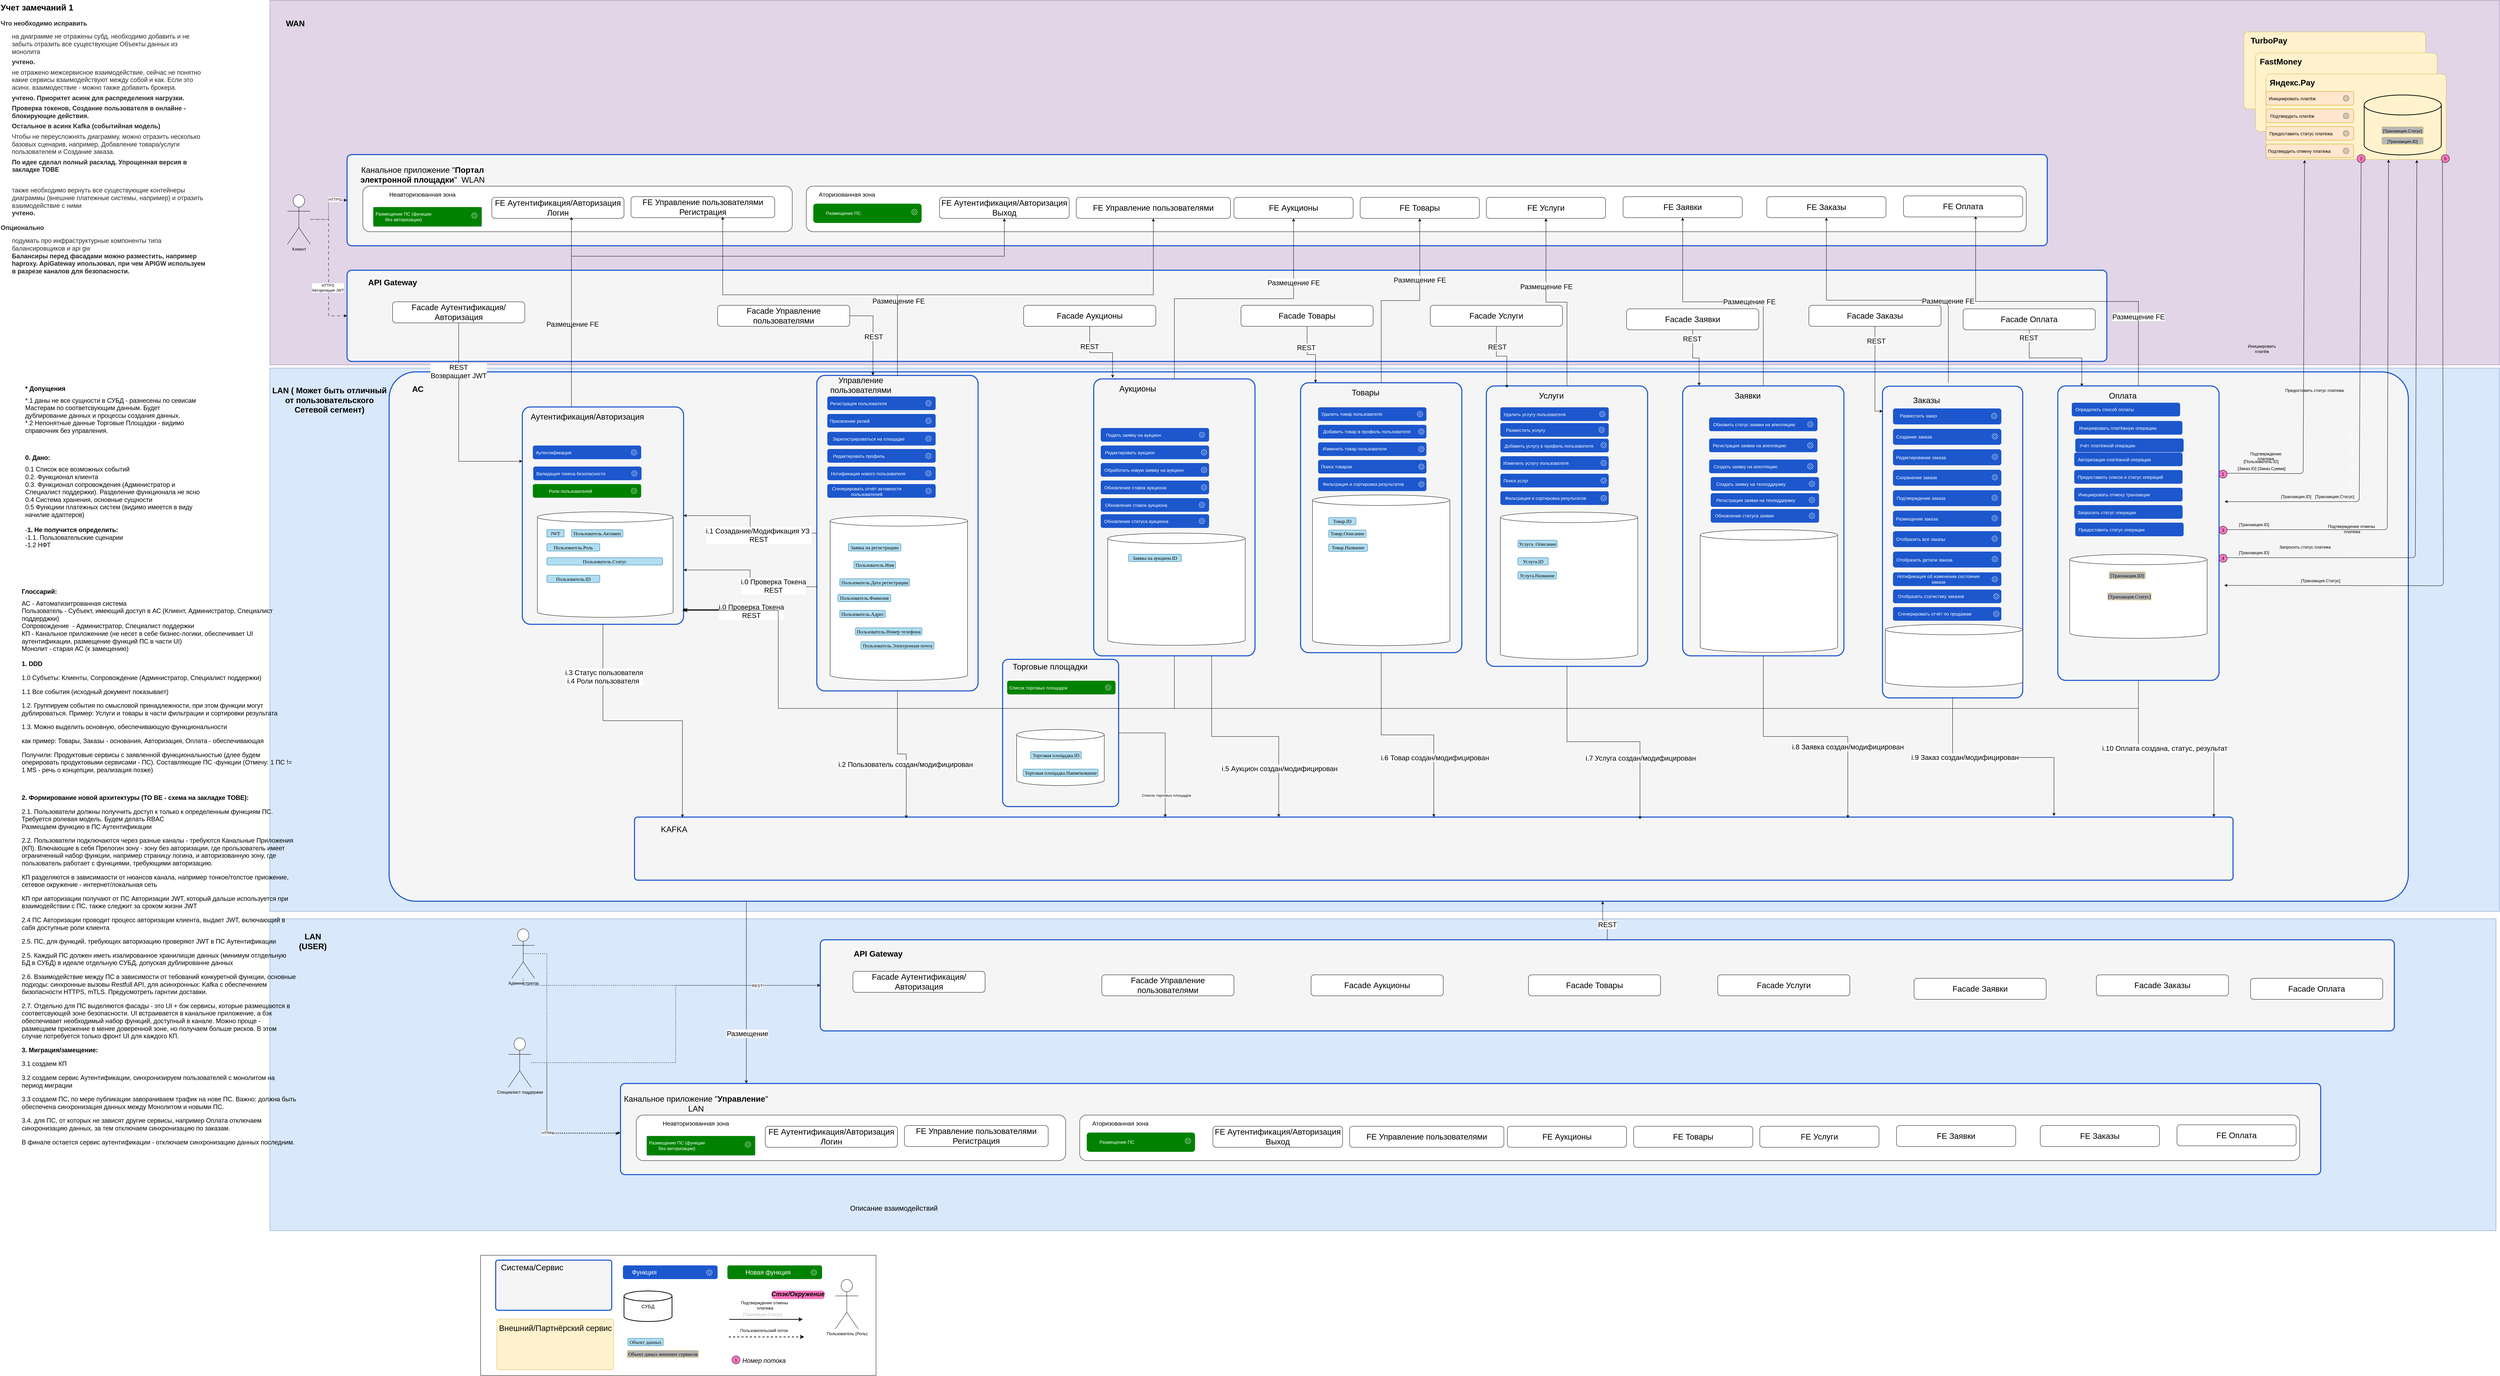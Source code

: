 <mxfile version="24.7.17" pages="3">
  <diagram name="MS" id="tlAwjc8WyPr0TtQnAt0D">
    <mxGraphModel dx="2625" dy="3607" grid="1" gridSize="10" guides="1" tooltips="1" connect="1" arrows="1" fold="1" page="1" pageScale="1" pageWidth="850" pageHeight="1100" math="0" shadow="0">
      <root>
        <mxCell id="0" />
        <mxCell id="1" parent="0" />
        <mxCell id="w4tsaIxH29w5F-s9R3WI-162" value="" style="rounded=0;whiteSpace=wrap;html=1;fillColor=#dae8fc;strokeColor=#6c8ebf;fontColor=#000000;" vertex="1" parent="1">
          <mxGeometry x="1810" y="-941" width="6360" height="1550" as="geometry" />
        </mxCell>
        <mxCell id="w4tsaIxH29w5F-s9R3WI-160" value="" style="rounded=0;whiteSpace=wrap;html=1;fillColor=#dae8fc;strokeColor=#6c8ebf;fontColor=#000000;" vertex="1" parent="1">
          <mxGeometry x="1810" y="630" width="6350" height="890" as="geometry" />
        </mxCell>
        <mxCell id="R8S-v1jTDSKY9SKwwmDz-138" value="" style="rounded=0;whiteSpace=wrap;html=1;fillColor=#e1d5e7;strokeColor=#9673a6;movable=1;resizable=1;rotatable=1;deletable=1;editable=1;locked=0;connectable=1;fontColor=#000000;" vertex="1" parent="1">
          <mxGeometry x="1810" y="-1990" width="6360" height="1040" as="geometry" />
        </mxCell>
        <mxCell id="w4tsaIxH29w5F-s9R3WI-150" style="edgeStyle=orthogonalEdgeStyle;rounded=0;orthogonalLoop=1;jettySize=auto;html=1;entryX=0.074;entryY=0;entryDx=0;entryDy=0;entryPerimeter=0;" edge="1" parent="1" source="w4tsaIxH29w5F-s9R3WI-145" target="w4tsaIxH29w5F-s9R3WI-92">
          <mxGeometry relative="1" as="geometry">
            <mxPoint x="3160" y="1090" as="targetPoint" />
            <Array as="points">
              <mxPoint x="3169" y="840" />
              <mxPoint x="3169" y="840" />
            </Array>
          </mxGeometry>
        </mxCell>
        <mxCell id="w4tsaIxH29w5F-s9R3WI-154" value="&lt;font style=&quot;font-size: 20px;&quot;&gt;Размещение&lt;/font&gt;" style="edgeLabel;html=1;align=center;verticalAlign=middle;resizable=0;points=[];" vertex="1" connectable="0" parent="w4tsaIxH29w5F-s9R3WI-150">
          <mxGeometry x="0.448" y="3" relative="1" as="geometry">
            <mxPoint as="offset" />
          </mxGeometry>
        </mxCell>
        <mxCell id="w4tsaIxH29w5F-s9R3WI-145" value="" style="rounded=1;whiteSpace=wrap;html=1;arcSize=5;fillColor=#f5f5f5;strokeColor=#1C57CD;strokeWidth=3;" vertex="1" parent="1">
          <mxGeometry x="2150" y="-930" width="5760" height="1510" as="geometry" />
        </mxCell>
        <mxCell id="w4tsaIxH29w5F-s9R3WI-28" value="" style="rounded=1;whiteSpace=wrap;html=1;arcSize=5;fillColor=#f5f5f5;strokeColor=#1C57CD;strokeWidth=3;" vertex="1" parent="1">
          <mxGeometry x="2030" y="-1220" width="5020" height="260" as="geometry" />
        </mxCell>
        <mxCell id="_M0HiejEQshgJGLt951I-33" value="&lt;h1 style=&quot;margin-top: 0px; font-size: 18px;&quot;&gt;Глоссарий:&lt;/h1&gt;&lt;div&gt;АС - Автоматизитрованная система&amp;nbsp;&lt;/div&gt;&lt;div&gt;Пользователь - Субъект, имеющий доступ в АС (Клиент, Администратор, Специалист поддерджки)&lt;/div&gt;&lt;div&gt;Сопровождение&amp;nbsp; -&amp;nbsp;&lt;span style=&quot;background-color: initial;&quot;&gt;Администратор, Специалист поддержки&lt;/span&gt;&lt;span style=&quot;background-color: initial;&quot;&gt;&amp;nbsp;&lt;/span&gt;&lt;/div&gt;&lt;div&gt;&lt;span style=&quot;background-color: initial;&quot;&gt;КП - Канальное приложенние (не несет в себе бизнес-логики, обеспечивает UI аутентификации, размещение функций ПС в части UI)&amp;nbsp;&lt;/span&gt;&lt;/div&gt;&lt;div&gt;&lt;span style=&quot;background-color: initial;&quot;&gt;Монолит - старая АС (к замещению)&lt;/span&gt;&lt;/div&gt;&lt;div&gt;&lt;br&gt;&lt;/div&gt;&lt;h1 style=&quot;margin-top: 0px; font-size: 18px;&quot;&gt;1. DDD&lt;/h1&gt;&lt;p style=&quot;font-size: 18px;&quot;&gt;1.0 Субъеты: Клиенты, Сопровождение (Администратор, Специалист поддержки)&lt;/p&gt;&lt;p style=&quot;font-size: 18px;&quot;&gt;1.1 Все события (исходный документ показывает)&lt;/p&gt;&lt;p style=&quot;font-size: 18px;&quot;&gt;1.2. Группируем события по смысловой принадлежности, при этом функции могут дублироваться. Пример: Услуги и товары в части фильтрации и сортировки результата&lt;/p&gt;&lt;p style=&quot;font-size: 18px;&quot;&gt;1.3. Можно выделить основную, обеспечивающую функциональности&amp;nbsp;&lt;/p&gt;&lt;p style=&quot;font-size: 18px;&quot;&gt;как пример: Товары, Заказы - основания, Авторизация, Оплата - обеспечивающая&lt;/p&gt;&lt;p style=&quot;font-size: 18px;&quot;&gt;&lt;span style=&quot;background-color: initial;&quot;&gt;Получили: Продуктовые сервисы с заявленной функциональностью (длее будем оперировать продуктовыми сервисами - ПС). Составляющие ПС -функции (Отмечу: 1 ПС != 1 MS - речь о концепции, реализация позже)&lt;/span&gt;&lt;/p&gt;&lt;p style=&quot;font-size: 18px;&quot;&gt;&lt;br&gt;&lt;/p&gt;&lt;p style=&quot;font-size: 18px;&quot;&gt;&lt;b&gt;&lt;span style=&quot;background-color: initial;&quot;&gt;2. Формирование новой архитектуры (TO&lt;/span&gt;&lt;span style=&quot;background-color: initial;&quot;&gt;&amp;nbsp;BE - схема на закладке TOBE):&lt;/span&gt;&lt;/b&gt;&lt;/p&gt;&lt;p style=&quot;font-size: 18px;&quot;&gt;&lt;span style=&quot;background-color: initial;&quot;&gt;2.1. Пользователи должны получчить доступ к только к определенным функциям ПС. Требуется ролевая модель. Будем делать RBAC&lt;br&gt;Размещаем функцию в ПС Аутентификации&lt;/span&gt;&lt;/p&gt;&lt;p style=&quot;font-size: 18px;&quot;&gt;&lt;span style=&quot;background-color: initial;&quot;&gt;2.2. Пользователи подключаются через разные каналы - требуются Канальные Приложения&amp;nbsp; (КП). Влючающие в себя Прелогин зону - зону без авторизации, где прользователь имеет ограниченный набор функции, например страницу логина, и авторизованную зону, где пользователь работает с функциями, требующими авторизацию.&lt;/span&gt;&lt;/p&gt;&lt;p style=&quot;font-size: 18px;&quot;&gt;КП разделяются в зависимаости от нюансов канала, например тонкое/толстое приожение, сетевое окружение - интернет/локальная сеть&lt;/p&gt;&lt;p style=&quot;font-size: 18px;&quot;&gt;&lt;span style=&quot;background-color: initial;&quot;&gt;КП при авторизации получают от ПС Авторизации JWT, который дальше используется при взаимодействии с ПС, также следжит за сроком жизни JWT&lt;/span&gt;&lt;/p&gt;&lt;p style=&quot;font-size: 18px;&quot;&gt;&lt;span style=&quot;background-color: initial;&quot;&gt;2.4 ПС Авторизации проводит процесс авторизации клиента, выдает JWТ, включающий в сабя доступные роли клиента&lt;/span&gt;&lt;br&gt;&lt;/p&gt;&lt;p style=&quot;font-size: 18px;&quot;&gt;&lt;span style=&quot;background-color: initial;&quot;&gt;2.5. ПС, для функций, требующих авторизацию проверяют JWT в ПС Аутентификации&lt;/span&gt;&lt;/p&gt;&lt;p style=&quot;font-size: 18px;&quot;&gt;&lt;span style=&quot;background-color: initial;&quot;&gt;2.5. Каждый ПС должен иметь изалированное хранилищзе данных (минимум отлдельную БД в СУБД) в идеале отдельную СУБД, допуская дублированне данных&lt;/span&gt;&lt;/p&gt;&lt;p style=&quot;font-size: 18px;&quot;&gt;&lt;span style=&quot;background-color: initial;&quot;&gt;2.6. Взаимодействие между ПС в зависимости от тебований конкуретной функции, основные подходы: синхронные вызовы Restfull API, для асинхронных: Kafka с обеспечением бизопасности HTTPS, mTLS. Предусмотреть гарнтии доставки.&lt;/span&gt;&lt;/p&gt;&lt;p style=&quot;font-size: 18px;&quot;&gt;&lt;span style=&quot;background-color: initial;&quot;&gt;2.7. Отдельно для ПС выделяются фасады - это UI + бэк сервисы, которые размещаются в соответсвующей зоне безопасности. UI встраивается в канальное приложение, а бэк обеспечивает необходимый набор функций, доступный в канале. Можно проще - размещаем приожение в менее доверенной зоне, но получаем больше рисков. В этом случае потребуется только фронт UI для каждого КП.&lt;/span&gt;&lt;/p&gt;&lt;p style=&quot;font-size: 18px;&quot;&gt;&lt;b&gt;3. Миграция/замещение:&lt;/b&gt;&lt;/p&gt;&lt;p style=&quot;font-size: 18px;&quot;&gt;3.1 создаем КП&lt;/p&gt;&lt;p style=&quot;font-size: 18px;&quot;&gt;3.2 создаем сервис Аутентификации, синхронизируем пользователей с монолитом&amp;nbsp;&lt;span style=&quot;background-color: initial;&quot;&gt;на период миграции&lt;/span&gt;&lt;/p&gt;&lt;p style=&quot;font-size: 18px;&quot;&gt;&lt;span style=&quot;background-color: initial;&quot;&gt;3.3 создаем ПС, по мере публикации заворачиваем трафик на нове ПС. Важно: должна быть обеспечена синхронизация данных между Монолитом и новыми ПС.&lt;/span&gt;&lt;/p&gt;&lt;p style=&quot;font-size: 18px;&quot;&gt;&lt;span style=&quot;background-color: initial;&quot;&gt;3.4. для ПС, от которых не зависят другие сервисы, например Оплата отключаем синхронизацию данных, за тем отключаем синхронизацию по заказам.&lt;/span&gt;&lt;/p&gt;&lt;p style=&quot;font-size: 18px;&quot;&gt;&lt;span style=&quot;background-color: initial;&quot;&gt;В финале остается сервис аутентификации - отключаем синхронизацию данных последним.&lt;/span&gt;&lt;/p&gt;&lt;p style=&quot;font-size: 18px;&quot;&gt;&lt;span style=&quot;background-color: initial;&quot;&gt;&lt;br&gt;&lt;/span&gt;&lt;/p&gt;&lt;p style=&quot;font-size: 18px;&quot;&gt;&lt;span style=&quot;background-color: initial;&quot;&gt;&lt;br&gt;&lt;/span&gt;&lt;/p&gt;&lt;p style=&quot;font-size: 18px;&quot;&gt;&lt;span style=&quot;background-color: initial;&quot;&gt;&lt;br&gt;&lt;/span&gt;&lt;/p&gt;&lt;p style=&quot;font-size: 18px;&quot;&gt;&lt;span style=&quot;background-color: initial;&quot;&gt;&lt;br&gt;&lt;/span&gt;&lt;/p&gt;&lt;p style=&quot;font-size: 18px;&quot;&gt;&lt;span style=&quot;background-color: initial;&quot;&gt;&lt;br&gt;&lt;/span&gt;&lt;/p&gt;&lt;p style=&quot;font-size: 18px;&quot;&gt;&lt;span style=&quot;background-color: initial;&quot;&gt;&lt;br&gt;&lt;/span&gt;&lt;/p&gt;&lt;p style=&quot;font-size: 18px;&quot;&gt;&lt;span style=&quot;background-color: initial;&quot;&gt;&lt;br&gt;&lt;/span&gt;&lt;/p&gt;&lt;p style=&quot;font-size: 18px;&quot;&gt;&lt;span style=&quot;background-color: initial;&quot;&gt;&lt;br&gt;&lt;/span&gt;&lt;/p&gt;&lt;p style=&quot;font-size: 18px;&quot;&gt;&lt;span style=&quot;background-color: initial;&quot;&gt;&lt;br&gt;&lt;/span&gt;&lt;/p&gt;&lt;p style=&quot;font-size: 18px;&quot;&gt;&lt;br&gt;&lt;/p&gt;&lt;p style=&quot;font-size: 18px;&quot;&gt;&lt;br&gt;&lt;/p&gt;&lt;p style=&quot;font-size: 18px;&quot;&gt;&lt;br&gt;&lt;/p&gt;&lt;p style=&quot;font-size: 18px;&quot;&gt;&lt;br&gt;&lt;/p&gt;&lt;p style=&quot;font-size: 18px;&quot;&gt;&lt;span style=&quot;background-color: rgb(255, 255, 255); color: rgba(0, 0, 0, 0); font-family: monospace; font-size: 0px; text-wrap: nowrap;&quot;&gt;%3CmxGraphModel%3E%3Croot%3E%3CmxCell%20id%3D%220%22%2F%3E%3CmxCell%20id%3D%221%22%20parent%3D%220%22%2F%3E%3CmxCell%20id%3D%222%22%20value%3D%22%22%20style%3D%22group%22%20vertex%3D%221%22%20connectable%3D%220%22%20parent%3D%221%22%3E%3CmxGeometry%20x%3D%221947.5%22%20y%3D%22731%22%20width%3D%22309%22%20height%3D%2239%22%20as%3D%22geometry%22%2F%3E%3C%2FmxCell%3E%3CmxCell%20id%3D%223%22%20value%3D%22%22%20style%3D%22rounded%3D1%3BwhiteSpace%3Dwrap%3Bhtml%3D1%3BfillColor%3D%231C57CD%3BstrokeColor%3Dnone%3B%22%20vertex%3D%221%22%20parent%3D%222%22%3E%3CmxGeometry%20width%3D%22309%22%20height%3D%2239%22%20as%3D%22geometry%22%2F%3E%3C%2FmxCell%3E%3CmxCell%20id%3D%224%22%20value%3D%22%22%20style%3D%22sketch%3D0%3BoutlineConnect%3D0%3BfontColor%3D%23232F3E%3BgradientColor%3Dnone%3BfillColor%3D%23FFFFFF%3BstrokeColor%3Dnone%3Bdashed%3D0%3BverticalLabelPosition%3Dbottom%3BverticalAlign%3Dtop%3Balign%3Dcenter%3Bhtml%3D1%3BfontSize%3D12%3BfontStyle%3D0%3Baspect%3Dfixed%3BpointerEvents%3D1%3Bshape%3Dmxgraph.aws4.gear%3Brounded%3D1%3B%22%20vertex%3D%221%22%20parent%3D%222%22%3E%3CmxGeometry%20x%3D%22280%22%20y%3D%2211%22%20width%3D%2217%22%20height%3D%2217%22%20as%3D%22geometry%22%2F%3E%3C%2FmxCell%3E%3CmxCell%20id%3D%225%22%20value%3D%22%D0%A1%D0%B3%D0%B5%D0%BD%D0%B5%D1%80%D0%B8%D1%80%D0%BE%D0%B2%D0%B0%D1%82%D1%8C%20%D0%BE%D1%82%D1%87%D1%91%D1%82%20%D0%B0%D0%BA%D1%82%D0%B8%D0%B2%D0%BD%D0%BE%D1%81%D1%82%D0%B8%20%D0%BF%D0%BE%D0%BB%D1%8C%D0%B7%D0%BE%D0%B2%D0%B0%D1%82%D0%B5%D0%BB%D0%B5%D0%B9%22%20style%3D%22text%3Bhtml%3D1%3Balign%3Dcenter%3BverticalAlign%3Dmiddle%3BwhiteSpace%3Dwrap%3Brounded%3D1%3BfontSize%3D13%3BfontColor%3D%23FFFFFF%3BstrokeColor%3Dnone%3B%22%20vertex%3D%221%22%20parent%3D%222%22%3E%3CmxGeometry%20x%3D%225%22%20y%3D%226%22%20width%3D%22215%22%20height%3D%2230%22%20as%3D%22geometry%22%2F%3E%3C%2FmxCell%3E%3C%2Froot%3E%3C%2FmxGraphModel%3E&lt;/span&gt;&lt;/p&gt;&lt;p style=&quot;font-size: 18px;&quot;&gt;&lt;br style=&quot;font-size: 18px;&quot;&gt;&lt;/p&gt;&lt;p style=&quot;font-size: 18px;&quot;&gt;&lt;br style=&quot;font-size: 18px;&quot;&gt;&lt;/p&gt;&lt;p style=&quot;font-size: 18px;&quot;&gt;&lt;br style=&quot;font-size: 18px;&quot;&gt;&lt;/p&gt;&lt;p style=&quot;font-size: 18px;&quot;&gt;&lt;br style=&quot;font-size: 18px;&quot;&gt;&lt;/p&gt;" style="text;html=1;whiteSpace=wrap;overflow=hidden;rounded=0;fontSize=18;" parent="1" vertex="1">
          <mxGeometry x="1100" y="-320" width="785" height="2140" as="geometry" />
        </mxCell>
        <mxCell id="_M0HiejEQshgJGLt951I-61" value="" style="group" parent="1" vertex="1" connectable="0">
          <mxGeometry x="3370" y="-920" width="4790" height="1530" as="geometry" />
        </mxCell>
        <mxCell id="_M0HiejEQshgJGLt951I-62" value="" style="rounded=1;whiteSpace=wrap;html=1;arcSize=5;fillColor=#f5f5f5;strokeColor=#1C57CD;strokeWidth=3;" parent="_M0HiejEQshgJGLt951I-61" vertex="1">
          <mxGeometry width="460" height="900" as="geometry" />
        </mxCell>
        <mxCell id="_M0HiejEQshgJGLt951I-63" value="&lt;span style=&quot;font-size: 23px;&quot;&gt;Управление пользователями&lt;/span&gt;" style="text;html=1;align=center;verticalAlign=middle;whiteSpace=wrap;rounded=1;fontSize=13;" parent="_M0HiejEQshgJGLt951I-61" vertex="1">
          <mxGeometry x="1.208" y="7.972" width="248.943" height="39.86" as="geometry" />
        </mxCell>
        <mxCell id="_M0HiejEQshgJGLt951I-64" value="" style="group" parent="_M0HiejEQshgJGLt951I-61" vertex="1" connectable="0">
          <mxGeometry x="30" y="60" width="309" height="39" as="geometry" />
        </mxCell>
        <mxCell id="_M0HiejEQshgJGLt951I-65" value="" style="group" parent="_M0HiejEQshgJGLt951I-64" vertex="1" connectable="0">
          <mxGeometry width="309" height="39" as="geometry" />
        </mxCell>
        <mxCell id="_M0HiejEQshgJGLt951I-66" value="" style="rounded=1;whiteSpace=wrap;html=1;gradientColor=none;fillColor=#1C57CD;strokeColor=none;movable=1;resizable=1;rotatable=1;deletable=1;editable=1;locked=0;connectable=1;" parent="_M0HiejEQshgJGLt951I-65" vertex="1">
          <mxGeometry width="309" height="39" as="geometry" />
        </mxCell>
        <mxCell id="_M0HiejEQshgJGLt951I-67" value="" style="sketch=0;outlineConnect=0;dashed=0;verticalLabelPosition=bottom;verticalAlign=top;align=center;html=1;fontSize=12;fontStyle=0;aspect=fixed;pointerEvents=1;shape=mxgraph.aws4.gear;rounded=1;strokeColor=none;fillColor=default;" parent="_M0HiejEQshgJGLt951I-65" vertex="1">
          <mxGeometry x="280" y="11" width="17" height="17" as="geometry" />
        </mxCell>
        <mxCell id="_M0HiejEQshgJGLt951I-68" value="Регистрация пользователя" style="text;html=1;align=center;verticalAlign=middle;whiteSpace=wrap;rounded=1;fontSize=13;fontColor=#FFFFFF;strokeColor=none;movable=1;resizable=1;rotatable=1;deletable=1;editable=1;locked=0;connectable=1;" parent="_M0HiejEQshgJGLt951I-65" vertex="1">
          <mxGeometry x="3" y="4.5" width="172" height="30" as="geometry" />
        </mxCell>
        <mxCell id="_M0HiejEQshgJGLt951I-86" value="" style="group" parent="_M0HiejEQshgJGLt951I-61" vertex="1" connectable="0">
          <mxGeometry x="30" y="110" width="309" height="39" as="geometry" />
        </mxCell>
        <mxCell id="_M0HiejEQshgJGLt951I-87" value="" style="rounded=1;whiteSpace=wrap;html=1;fillColor=#1C57CD;strokeColor=none;" parent="_M0HiejEQshgJGLt951I-86" vertex="1">
          <mxGeometry width="309" height="39" as="geometry" />
        </mxCell>
        <mxCell id="_M0HiejEQshgJGLt951I-88" value="" style="sketch=0;outlineConnect=0;fontColor=#232F3E;gradientColor=none;fillColor=default;strokeColor=none;dashed=0;verticalLabelPosition=bottom;verticalAlign=top;align=center;html=1;fontSize=12;fontStyle=0;aspect=fixed;pointerEvents=1;shape=mxgraph.aws4.gear;rounded=1;" parent="_M0HiejEQshgJGLt951I-86" vertex="1">
          <mxGeometry x="280" y="11" width="17" height="17" as="geometry" />
        </mxCell>
        <mxCell id="_M0HiejEQshgJGLt951I-89" value="Присвоение ролей" style="text;html=1;align=center;verticalAlign=middle;whiteSpace=wrap;rounded=1;fontSize=13;fontColor=#FFFFFF;strokeColor=none;" parent="_M0HiejEQshgJGLt951I-86" vertex="1">
          <mxGeometry x="3" y="5" width="122" height="30" as="geometry" />
        </mxCell>
        <mxCell id="_M0HiejEQshgJGLt951I-2" value="" style="group" parent="_M0HiejEQshgJGLt951I-61" vertex="1" connectable="0">
          <mxGeometry x="30" y="161" width="309" height="39" as="geometry" />
        </mxCell>
        <mxCell id="_M0HiejEQshgJGLt951I-3" value="" style="group" parent="_M0HiejEQshgJGLt951I-2" vertex="1" connectable="0">
          <mxGeometry width="309" height="39" as="geometry" />
        </mxCell>
        <mxCell id="_M0HiejEQshgJGLt951I-4" value="" style="rounded=1;whiteSpace=wrap;html=1;fillColor=#1C57CD;strokeColor=none;" parent="_M0HiejEQshgJGLt951I-3" vertex="1">
          <mxGeometry width="309" height="39" as="geometry" />
        </mxCell>
        <mxCell id="_M0HiejEQshgJGLt951I-5" value="" style="sketch=0;outlineConnect=0;fontColor=#FFFFFF;gradientColor=none;fillColor=#FFFFFF;strokeColor=none;dashed=0;verticalLabelPosition=bottom;verticalAlign=top;align=center;html=1;fontSize=12;fontStyle=0;aspect=fixed;pointerEvents=1;shape=mxgraph.aws4.gear;rounded=1;" parent="_M0HiejEQshgJGLt951I-3" vertex="1">
          <mxGeometry x="280" y="11" width="17" height="17" as="geometry" />
        </mxCell>
        <mxCell id="_M0HiejEQshgJGLt951I-6" value="Зарегистрироваться на площадке" style="text;html=1;align=center;verticalAlign=middle;whiteSpace=wrap;rounded=1;fontSize=13;fontColor=#FFFFFF;" parent="_M0HiejEQshgJGLt951I-3" vertex="1">
          <mxGeometry x="9" y="4.5" width="218" height="30" as="geometry" />
        </mxCell>
        <mxCell id="_M0HiejEQshgJGLt951I-8" value="" style="group" parent="_M0HiejEQshgJGLt951I-61" vertex="1" connectable="0">
          <mxGeometry x="30" y="210" width="309" height="39" as="geometry" />
        </mxCell>
        <mxCell id="_M0HiejEQshgJGLt951I-9" value="" style="group" parent="_M0HiejEQshgJGLt951I-8" vertex="1" connectable="0">
          <mxGeometry width="309" height="39" as="geometry" />
        </mxCell>
        <mxCell id="_M0HiejEQshgJGLt951I-10" value="" style="rounded=1;whiteSpace=wrap;html=1;fillColor=#1C57CD;strokeColor=none;" parent="_M0HiejEQshgJGLt951I-9" vertex="1">
          <mxGeometry width="309" height="39" as="geometry" />
        </mxCell>
        <mxCell id="_M0HiejEQshgJGLt951I-11" value="" style="sketch=0;outlineConnect=0;fontColor=#FFFFFF;gradientColor=none;fillColor=#FFFFFF;strokeColor=none;dashed=0;verticalLabelPosition=bottom;verticalAlign=top;align=center;html=1;fontSize=12;fontStyle=0;aspect=fixed;pointerEvents=1;shape=mxgraph.aws4.gear;rounded=1;" parent="_M0HiejEQshgJGLt951I-9" vertex="1">
          <mxGeometry x="280" y="11" width="17" height="17" as="geometry" />
        </mxCell>
        <mxCell id="_M0HiejEQshgJGLt951I-12" value="Редактировать профиль" style="text;html=1;align=center;verticalAlign=middle;whiteSpace=wrap;rounded=1;fontSize=13;fontColor=#FFFFFF;" parent="_M0HiejEQshgJGLt951I-9" vertex="1">
          <mxGeometry x="8" y="4.5" width="164" height="30" as="geometry" />
        </mxCell>
        <mxCell id="_M0HiejEQshgJGLt951I-90" value="" style="group" parent="_M0HiejEQshgJGLt951I-61" vertex="1" connectable="0">
          <mxGeometry x="30" y="260" width="309" height="39" as="geometry" />
        </mxCell>
        <mxCell id="_M0HiejEQshgJGLt951I-91" value="" style="rounded=1;whiteSpace=wrap;html=1;fillColor=#1C57CD;strokeColor=none;" parent="_M0HiejEQshgJGLt951I-90" vertex="1">
          <mxGeometry width="309" height="39" as="geometry" />
        </mxCell>
        <mxCell id="_M0HiejEQshgJGLt951I-92" value="" style="sketch=0;outlineConnect=0;fontColor=#232F3E;gradientColor=none;fillColor=default;strokeColor=none;dashed=0;verticalLabelPosition=bottom;verticalAlign=top;align=center;html=1;fontSize=12;fontStyle=0;aspect=fixed;pointerEvents=1;shape=mxgraph.aws4.gear;rounded=1;" parent="_M0HiejEQshgJGLt951I-90" vertex="1">
          <mxGeometry x="280" y="11" width="17" height="17" as="geometry" />
        </mxCell>
        <mxCell id="_M0HiejEQshgJGLt951I-93" value="Нотификация нового пользователя" style="text;html=1;align=center;verticalAlign=middle;whiteSpace=wrap;rounded=1;fontSize=13;fontColor=#FFFFFF;strokeColor=none;" parent="_M0HiejEQshgJGLt951I-90" vertex="1">
          <mxGeometry x="3" y="4.5" width="227" height="30" as="geometry" />
        </mxCell>
        <mxCell id="_M0HiejEQshgJGLt951I-344" value="" style="group" parent="_M0HiejEQshgJGLt951I-61" vertex="1" connectable="0">
          <mxGeometry x="30" y="310" width="309" height="39" as="geometry" />
        </mxCell>
        <mxCell id="_M0HiejEQshgJGLt951I-345" value="" style="rounded=1;whiteSpace=wrap;html=1;fillColor=#1C57CD;strokeColor=none;" parent="_M0HiejEQshgJGLt951I-344" vertex="1">
          <mxGeometry width="309" height="39" as="geometry" />
        </mxCell>
        <mxCell id="_M0HiejEQshgJGLt951I-346" value="" style="sketch=0;outlineConnect=0;fontColor=#232F3E;gradientColor=none;fillColor=#FFFFFF;strokeColor=none;dashed=0;verticalLabelPosition=bottom;verticalAlign=top;align=center;html=1;fontSize=12;fontStyle=0;aspect=fixed;pointerEvents=1;shape=mxgraph.aws4.gear;rounded=1;" parent="_M0HiejEQshgJGLt951I-344" vertex="1">
          <mxGeometry x="280" y="11" width="17" height="17" as="geometry" />
        </mxCell>
        <mxCell id="_M0HiejEQshgJGLt951I-347" value="Сгенерировать отчёт активности пользователей" style="text;html=1;align=center;verticalAlign=middle;whiteSpace=wrap;rounded=1;fontSize=13;fontColor=#FFFFFF;strokeColor=none;" parent="_M0HiejEQshgJGLt951I-344" vertex="1">
          <mxGeometry x="5" y="6" width="215" height="30" as="geometry" />
        </mxCell>
        <mxCell id="R8S-v1jTDSKY9SKwwmDz-33" value="" style="shape=cylinder3;whiteSpace=wrap;html=1;boundedLbl=1;backgroundOutline=1;size=15;" vertex="1" parent="_M0HiejEQshgJGLt951I-61">
          <mxGeometry x="38" y="400" width="392" height="470" as="geometry" />
        </mxCell>
        <mxCell id="R8S-v1jTDSKY9SKwwmDz-3" value="&lt;p style=&quot;margin: 0px 0px 0px 13px; text-indent: -13px; font-variant-numeric: normal; font-variant-east-asian: normal; font-variant-alternates: normal; font-kerning: auto; font-optical-sizing: auto; font-feature-settings: normal; font-variation-settings: normal; font-variant-position: normal; font-stretch: normal; line-height: normal; text-align: start;&quot; class=&quot;p1&quot;&gt;&lt;font style=&quot;font-size: 14px;&quot; face=&quot;Times New Roman&quot;&gt;Заявка на регистрацию&lt;/font&gt;&lt;/p&gt;" style="rounded=1;whiteSpace=wrap;html=1;fillColor=#b1ddf0;strokeColor=#10739e;fontColor=#000000;" vertex="1" parent="_M0HiejEQshgJGLt951I-61">
          <mxGeometry x="90" y="480" width="150" height="21" as="geometry" />
        </mxCell>
        <mxCell id="R8S-v1jTDSKY9SKwwmDz-7" value="&lt;p style=&quot;margin: 0px 0px 0px 13px; text-indent: -13px; font-variant-numeric: normal; font-variant-east-asian: normal; font-variant-alternates: normal; font-kerning: auto; font-optical-sizing: auto; font-feature-settings: normal; font-variation-settings: normal; font-variant-position: normal; font-stretch: normal; font-size: 14px; line-height: normal; text-align: start;&quot; class=&quot;p1&quot;&gt;&lt;font face=&quot;Times New Roman&quot;&gt;Пользователь.Имя&lt;/font&gt;&lt;/p&gt;" style="rounded=1;whiteSpace=wrap;html=1;fillColor=#b1ddf0;strokeColor=#10739e;fontColor=#000000;" vertex="1" parent="_M0HiejEQshgJGLt951I-61">
          <mxGeometry x="105.5" y="530" width="119" height="21" as="geometry" />
        </mxCell>
        <mxCell id="R8S-v1jTDSKY9SKwwmDz-10" value="&lt;p style=&quot;margin: 0px 0px 0px 13px; text-indent: -13px; font-variant-numeric: normal; font-variant-east-asian: normal; font-variant-alternates: normal; font-kerning: auto; font-optical-sizing: auto; font-feature-settings: normal; font-variation-settings: normal; font-variant-position: normal; font-stretch: normal; font-size: 14px; line-height: normal; text-align: start;&quot; class=&quot;p1&quot;&gt;&lt;font face=&quot;Times New Roman&quot;&gt;Пользователь.Дата регистрации&lt;/font&gt;&lt;/p&gt;" style="rounded=1;whiteSpace=wrap;html=1;fillColor=#b1ddf0;strokeColor=#10739e;fontColor=#000000;" vertex="1" parent="_M0HiejEQshgJGLt951I-61">
          <mxGeometry x="65.5" y="580" width="199" height="21" as="geometry" />
        </mxCell>
        <mxCell id="R8S-v1jTDSKY9SKwwmDz-8" value="&lt;p style=&quot;margin: 0px 0px 0px 13px; text-indent: -13px; font-variant-numeric: normal; font-variant-east-asian: normal; font-variant-alternates: normal; font-kerning: auto; font-optical-sizing: auto; font-feature-settings: normal; font-variation-settings: normal; font-variant-position: normal; font-stretch: normal; font-size: 14px; line-height: normal; text-align: start;&quot; class=&quot;p1&quot;&gt;&lt;font face=&quot;Times New Roman&quot;&gt;Пользователь.Фамилия&lt;/font&gt;&lt;/p&gt;" style="rounded=1;whiteSpace=wrap;html=1;fillColor=#b1ddf0;strokeColor=#10739e;fontColor=#000000;" vertex="1" parent="_M0HiejEQshgJGLt951I-61">
          <mxGeometry x="60" y="624.5" width="151" height="21" as="geometry" />
        </mxCell>
        <mxCell id="R8S-v1jTDSKY9SKwwmDz-9" value="&lt;p style=&quot;margin: 0px 0px 0px 13px; text-indent: -13px; font-variant-numeric: normal; font-variant-east-asian: normal; font-variant-alternates: normal; font-kerning: auto; font-optical-sizing: auto; font-feature-settings: normal; font-variation-settings: normal; font-variant-position: normal; font-stretch: normal; font-size: 14px; line-height: normal; text-align: start;&quot; class=&quot;p1&quot;&gt;&lt;font face=&quot;Times New Roman&quot;&gt;Пользователь.Адрес&lt;/font&gt;&lt;/p&gt;" style="rounded=1;whiteSpace=wrap;html=1;fillColor=#b1ddf0;strokeColor=#10739e;fontColor=#000000;" vertex="1" parent="_M0HiejEQshgJGLt951I-61">
          <mxGeometry x="65.5" y="670" width="130" height="21" as="geometry" />
        </mxCell>
        <mxCell id="R8S-v1jTDSKY9SKwwmDz-13" value="&lt;p style=&quot;margin: 0px 0px 0px 13px; text-indent: -13px; font-variant-numeric: normal; font-variant-east-asian: normal; font-variant-alternates: normal; font-kerning: auto; font-optical-sizing: auto; font-feature-settings: normal; font-variation-settings: normal; font-variant-position: normal; font-stretch: normal; font-size: 14px; line-height: normal; text-align: start;&quot; class=&quot;p1&quot;&gt;&lt;font face=&quot;Times New Roman&quot;&gt;Пользователь.Номер телефона&lt;/font&gt;&lt;/p&gt;" style="rounded=1;whiteSpace=wrap;html=1;fillColor=#b1ddf0;strokeColor=#10739e;fontColor=#000000;" vertex="1" parent="_M0HiejEQshgJGLt951I-61">
          <mxGeometry x="110" y="720" width="190" height="21" as="geometry" />
        </mxCell>
        <mxCell id="R8S-v1jTDSKY9SKwwmDz-12" value="&lt;p style=&quot;margin: 0px 0px 0px 13px; text-indent: -13px; font-variant-numeric: normal; font-variant-east-asian: normal; font-variant-alternates: normal; font-kerning: auto; font-optical-sizing: auto; font-feature-settings: normal; font-variation-settings: normal; font-variant-position: normal; font-stretch: normal; font-size: 14px; line-height: normal; text-align: start;&quot; class=&quot;p1&quot;&gt;&lt;font face=&quot;Times New Roman&quot;&gt;Пользователь.Электронная почта&lt;/font&gt;&lt;/p&gt;" style="rounded=1;whiteSpace=wrap;html=1;fillColor=#b1ddf0;strokeColor=#10739e;fontColor=#000000;" vertex="1" parent="_M0HiejEQshgJGLt951I-61">
          <mxGeometry x="125.5" y="760" width="209" height="21" as="geometry" />
        </mxCell>
        <mxCell id="_M0HiejEQshgJGLt951I-74" value="" style="group" parent="1" vertex="1" connectable="0">
          <mxGeometry x="2530" y="-830" width="460" height="620" as="geometry" />
        </mxCell>
        <mxCell id="_M0HiejEQshgJGLt951I-75" value="" style="rounded=1;whiteSpace=wrap;html=1;arcSize=5;fillColor=#f5f5f5;strokeColor=#1C57CD;strokeWidth=3;" parent="_M0HiejEQshgJGLt951I-74" vertex="1">
          <mxGeometry width="460" height="620" as="geometry" />
        </mxCell>
        <mxCell id="_M0HiejEQshgJGLt951I-76" value="&lt;span style=&quot;font-size: 23px;&quot;&gt;Аутентификация/Авторизация&lt;/span&gt;" style="text;html=1;align=center;verticalAlign=middle;whiteSpace=wrap;rounded=1;fontSize=13;" parent="_M0HiejEQshgJGLt951I-74" vertex="1">
          <mxGeometry x="1.21" y="7.97" width="368.79" height="39.86" as="geometry" />
        </mxCell>
        <mxCell id="_M0HiejEQshgJGLt951I-82" value="" style="group" parent="_M0HiejEQshgJGLt951I-74" vertex="1" connectable="0">
          <mxGeometry x="30" y="110" width="309" height="39" as="geometry" />
        </mxCell>
        <mxCell id="_M0HiejEQshgJGLt951I-83" value="" style="rounded=1;whiteSpace=wrap;html=1;fillColor=#1C57CD;strokeColor=none;" parent="_M0HiejEQshgJGLt951I-82" vertex="1">
          <mxGeometry width="309" height="39" as="geometry" />
        </mxCell>
        <mxCell id="_M0HiejEQshgJGLt951I-84" value="" style="sketch=0;outlineConnect=0;fontColor=#232F3E;gradientColor=none;fillColor=default;strokeColor=none;dashed=0;verticalLabelPosition=bottom;verticalAlign=top;align=center;html=1;fontSize=12;fontStyle=0;aspect=fixed;pointerEvents=1;shape=mxgraph.aws4.gear;rounded=1;" parent="_M0HiejEQshgJGLt951I-82" vertex="1">
          <mxGeometry x="280" y="11" width="17" height="17" as="geometry" />
        </mxCell>
        <mxCell id="_M0HiejEQshgJGLt951I-85" value="Аутентификация" style="text;html=1;align=center;verticalAlign=middle;whiteSpace=wrap;rounded=1;fontSize=13;fontColor=#FFFFFF;strokeColor=none;" parent="_M0HiejEQshgJGLt951I-82" vertex="1">
          <mxGeometry x="2" y="4.5" width="114" height="30" as="geometry" />
        </mxCell>
        <mxCell id="_M0HiejEQshgJGLt951I-94" value="" style="group" parent="_M0HiejEQshgJGLt951I-74" vertex="1" connectable="0">
          <mxGeometry x="31.11" y="170" width="309" height="39" as="geometry" />
        </mxCell>
        <mxCell id="_M0HiejEQshgJGLt951I-95" value="" style="rounded=1;whiteSpace=wrap;html=1;fillColor=#1C57CD;strokeColor=none;" parent="_M0HiejEQshgJGLt951I-94" vertex="1">
          <mxGeometry width="309" height="39" as="geometry" />
        </mxCell>
        <mxCell id="_M0HiejEQshgJGLt951I-96" value="" style="sketch=0;outlineConnect=0;fontColor=#232F3E;gradientColor=none;fillColor=default;strokeColor=none;dashed=0;verticalLabelPosition=bottom;verticalAlign=top;align=center;html=1;fontSize=12;fontStyle=0;aspect=fixed;pointerEvents=1;shape=mxgraph.aws4.gear;rounded=1;" parent="_M0HiejEQshgJGLt951I-94" vertex="1">
          <mxGeometry x="280" y="11" width="17" height="17" as="geometry" />
        </mxCell>
        <mxCell id="_M0HiejEQshgJGLt951I-97" value="Валидация токена безопасности" style="text;html=1;align=center;verticalAlign=middle;whiteSpace=wrap;rounded=1;fontSize=13;fontColor=#FFFFFF;strokeColor=none;" parent="_M0HiejEQshgJGLt951I-94" vertex="1">
          <mxGeometry x="3" y="4.5" width="209" height="30" as="geometry" />
        </mxCell>
        <mxCell id="_M0HiejEQshgJGLt951I-364" value="" style="group" parent="_M0HiejEQshgJGLt951I-74" vertex="1" connectable="0">
          <mxGeometry x="30.0" y="220" width="309" height="39" as="geometry" />
        </mxCell>
        <mxCell id="_M0HiejEQshgJGLt951I-365" value="" style="rounded=1;whiteSpace=wrap;html=1;fillColor=#008200;strokeColor=none;" parent="_M0HiejEQshgJGLt951I-364" vertex="1">
          <mxGeometry width="309" height="39" as="geometry" />
        </mxCell>
        <mxCell id="_M0HiejEQshgJGLt951I-366" value="" style="sketch=0;outlineConnect=0;fontColor=#232F3E;gradientColor=none;fillColor=default;strokeColor=none;dashed=0;verticalLabelPosition=bottom;verticalAlign=top;align=center;html=1;fontSize=12;fontStyle=0;aspect=fixed;pointerEvents=1;shape=mxgraph.aws4.gear;rounded=1;" parent="_M0HiejEQshgJGLt951I-364" vertex="1">
          <mxGeometry x="280" y="11" width="17" height="17" as="geometry" />
        </mxCell>
        <mxCell id="_M0HiejEQshgJGLt951I-367" value="Роли пользователей" style="text;html=1;align=center;verticalAlign=middle;whiteSpace=wrap;rounded=1;fontSize=13;fontColor=#FFFFFF;strokeColor=none;" parent="_M0HiejEQshgJGLt951I-364" vertex="1">
          <mxGeometry x="3" y="4.5" width="209" height="30" as="geometry" />
        </mxCell>
        <mxCell id="R8S-v1jTDSKY9SKwwmDz-32" value="" style="shape=cylinder3;whiteSpace=wrap;html=1;boundedLbl=1;backgroundOutline=1;size=15;" vertex="1" parent="_M0HiejEQshgJGLt951I-74">
          <mxGeometry x="43" y="299" width="387" height="301" as="geometry" />
        </mxCell>
        <mxCell id="R8S-v1jTDSKY9SKwwmDz-4" value="&lt;p style=&quot;margin: 0px 0px 0px 13px; text-indent: -13px; font-variant-numeric: normal; font-variant-east-asian: normal; font-variant-alternates: normal; font-kerning: auto; font-optical-sizing: auto; font-feature-settings: normal; font-variation-settings: normal; font-variant-position: normal; font-stretch: normal; line-height: normal; text-align: start;&quot; class=&quot;p1&quot;&gt;&lt;font face=&quot;Times New Roman&quot;&gt;&lt;span style=&quot;font-size: 14px;&quot;&gt;JWT&lt;/span&gt;&lt;/font&gt;&lt;/p&gt;" style="rounded=1;whiteSpace=wrap;html=1;fillColor=#b1ddf0;strokeColor=#10739e;fontColor=#000000;arcSize=0;" vertex="1" parent="_M0HiejEQshgJGLt951I-74">
          <mxGeometry x="70" y="350" width="49" height="21" as="geometry" />
        </mxCell>
        <mxCell id="R8S-v1jTDSKY9SKwwmDz-16" value="&lt;p style=&quot;margin: 0px 0px 0px 13px; text-indent: -13px; font-variant-numeric: normal; font-variant-east-asian: normal; font-variant-alternates: normal; font-kerning: auto; font-optical-sizing: auto; font-feature-settings: normal; font-variation-settings: normal; font-variant-position: normal; font-stretch: normal; font-size: 14px; line-height: normal; text-align: start;&quot; class=&quot;p1&quot;&gt;&lt;font face=&quot;Times New Roman&quot;&gt;Пользователь.Активен&lt;/font&gt;&lt;/p&gt;" style="rounded=1;whiteSpace=wrap;html=1;fillColor=#b1ddf0;strokeColor=#10739e;fontColor=#000000;" vertex="1" parent="_M0HiejEQshgJGLt951I-74">
          <mxGeometry x="140" y="350" width="147" height="21" as="geometry" />
        </mxCell>
        <mxCell id="R8S-v1jTDSKY9SKwwmDz-5" value="&lt;p style=&quot;margin: 0px 0px 0px 13px; text-indent: -13px; font-variant-numeric: normal; font-variant-east-asian: normal; font-variant-alternates: normal; font-kerning: auto; font-optical-sizing: auto; font-feature-settings: normal; font-variation-settings: normal; font-variant-position: normal; font-stretch: normal; font-size: 14px; line-height: normal; text-align: start;&quot; class=&quot;p1&quot;&gt;&lt;font face=&quot;Times New Roman&quot;&gt;Пользователь.Роль&lt;/font&gt;&lt;/p&gt;" style="rounded=1;whiteSpace=wrap;html=1;fillColor=#b1ddf0;strokeColor=#10739e;fontColor=#000000;" vertex="1" parent="_M0HiejEQshgJGLt951I-74">
          <mxGeometry x="70" y="390" width="151" height="21" as="geometry" />
        </mxCell>
        <mxCell id="R8S-v1jTDSKY9SKwwmDz-11" value="&lt;p style=&quot;margin: 0px 0px 0px 13px; text-indent: -13px; font-variant-numeric: normal; font-variant-east-asian: normal; font-variant-alternates: normal; font-kerning: auto; font-optical-sizing: auto; font-feature-settings: normal; font-variation-settings: normal; font-variant-position: normal; font-stretch: normal; font-size: 14px; line-height: normal; text-align: start;&quot; class=&quot;p1&quot;&gt;&lt;font face=&quot;Times New Roman&quot;&gt;Пользователь.Статус&lt;/font&gt;&lt;/p&gt;" style="rounded=1;whiteSpace=wrap;html=1;fillColor=#b1def2;strokeColor=#10739e;fontColor=#000000;" vertex="1" parent="_M0HiejEQshgJGLt951I-74">
          <mxGeometry x="70" y="430" width="330" height="21" as="geometry" />
        </mxCell>
        <mxCell id="R8S-v1jTDSKY9SKwwmDz-6" value="&lt;p style=&quot;margin: 0px 0px 0px 13px; text-indent: -13px; font-variant-numeric: normal; font-variant-east-asian: normal; font-variant-alternates: normal; font-kerning: auto; font-optical-sizing: auto; font-feature-settings: normal; font-variation-settings: normal; font-variant-position: normal; font-stretch: normal; font-size: 14px; line-height: normal; text-align: start;&quot; class=&quot;p1&quot;&gt;&lt;font face=&quot;Times New Roman&quot;&gt;Пользователь.ID&lt;/font&gt;&lt;/p&gt;" style="rounded=1;whiteSpace=wrap;html=1;fillColor=#b1ddf0;strokeColor=#10739e;fontColor=#000000;" vertex="1" parent="_M0HiejEQshgJGLt951I-74">
          <mxGeometry x="70" y="480" width="151" height="21" as="geometry" />
        </mxCell>
        <mxCell id="_M0HiejEQshgJGLt951I-114" value="" style="group" parent="1" vertex="1" connectable="0">
          <mxGeometry x="4750" y="-899.04" width="460" height="790" as="geometry" />
        </mxCell>
        <mxCell id="w4tsaIxH29w5F-s9R3WI-71" style="edgeStyle=orthogonalEdgeStyle;rounded=0;orthogonalLoop=1;jettySize=auto;html=1;" edge="1" parent="_M0HiejEQshgJGLt951I-114" source="_M0HiejEQshgJGLt951I-115">
          <mxGeometry relative="1" as="geometry">
            <mxPoint x="-1760" y="649.04" as="targetPoint" />
            <Array as="points">
              <mxPoint x="230" y="929" />
              <mxPoint x="-1490" y="929" />
              <mxPoint x="-1490" y="649" />
            </Array>
          </mxGeometry>
        </mxCell>
        <mxCell id="_M0HiejEQshgJGLt951I-115" value="" style="rounded=1;whiteSpace=wrap;html=1;arcSize=5;fillColor=#f5f5f5;strokeColor=#1C57CD;strokeWidth=3;" parent="_M0HiejEQshgJGLt951I-114" vertex="1">
          <mxGeometry width="460" height="770" as="geometry" />
        </mxCell>
        <mxCell id="_M0HiejEQshgJGLt951I-116" value="&lt;span style=&quot;font-size: 23px;&quot;&gt;Товары&lt;/span&gt;" style="text;html=1;align=center;verticalAlign=middle;whiteSpace=wrap;rounded=1;fontSize=13;" parent="_M0HiejEQshgJGLt951I-114" vertex="1">
          <mxGeometry x="1.21" y="7.97" width="368.79" height="39.86" as="geometry" />
        </mxCell>
        <mxCell id="_M0HiejEQshgJGLt951I-121" value="" style="group" parent="_M0HiejEQshgJGLt951I-114" vertex="1" connectable="0">
          <mxGeometry x="50" y="70" width="309" height="39" as="geometry" />
        </mxCell>
        <mxCell id="_M0HiejEQshgJGLt951I-122" value="" style="rounded=1;whiteSpace=wrap;html=1;fillColor=#1C57CD;strokeColor=none;" parent="_M0HiejEQshgJGLt951I-121" vertex="1">
          <mxGeometry width="309" height="39" as="geometry" />
        </mxCell>
        <mxCell id="_M0HiejEQshgJGLt951I-123" value="" style="sketch=0;outlineConnect=0;fontColor=#232F3E;gradientColor=none;fillColor=default;strokeColor=none;dashed=0;verticalLabelPosition=bottom;verticalAlign=top;align=center;html=1;fontSize=12;fontStyle=0;aspect=fixed;pointerEvents=1;shape=mxgraph.aws4.gear;rounded=1;" parent="_M0HiejEQshgJGLt951I-121" vertex="1">
          <mxGeometry x="282" y="11" width="17" height="17" as="geometry" />
        </mxCell>
        <mxCell id="_M0HiejEQshgJGLt951I-124" value="Удалить товар пользователя" style="text;html=1;align=center;verticalAlign=middle;whiteSpace=wrap;rounded=1;fontSize=13;fontColor=#FFFFFF;strokeColor=none;" parent="_M0HiejEQshgJGLt951I-121" vertex="1">
          <mxGeometry x="2" y="4.5" width="188" height="30" as="geometry" />
        </mxCell>
        <mxCell id="_M0HiejEQshgJGLt951I-170" value="" style="group" parent="_M0HiejEQshgJGLt951I-114" vertex="1" connectable="0">
          <mxGeometry x="50" y="120" width="309" height="39" as="geometry" />
        </mxCell>
        <mxCell id="_M0HiejEQshgJGLt951I-171" value="" style="rounded=1;whiteSpace=wrap;html=1;fillColor=#1C57CD;strokeColor=none;" parent="_M0HiejEQshgJGLt951I-170" vertex="1">
          <mxGeometry width="309" height="39" as="geometry" />
        </mxCell>
        <mxCell id="_M0HiejEQshgJGLt951I-172" value="" style="sketch=0;outlineConnect=0;fontColor=#232F3E;gradientColor=none;fillColor=#FFFFFF;strokeColor=none;dashed=0;verticalLabelPosition=bottom;verticalAlign=top;align=center;html=1;fontSize=12;fontStyle=0;aspect=fixed;pointerEvents=1;shape=mxgraph.aws4.gear;rounded=1;" parent="_M0HiejEQshgJGLt951I-170" vertex="1">
          <mxGeometry x="286" y="11" width="17" height="17" as="geometry" />
        </mxCell>
        <mxCell id="_M0HiejEQshgJGLt951I-173" value="Добавить товар в профиль пользователя" style="text;html=1;align=center;verticalAlign=middle;whiteSpace=wrap;rounded=1;fontSize=13;fontColor=#FFFFFF;strokeColor=none;" parent="_M0HiejEQshgJGLt951I-170" vertex="1">
          <mxGeometry x="8" y="4" width="262" height="30" as="geometry" />
        </mxCell>
        <mxCell id="_M0HiejEQshgJGLt951I-178" value="" style="group" parent="_M0HiejEQshgJGLt951I-114" vertex="1" connectable="0">
          <mxGeometry x="50" y="170" width="309" height="39" as="geometry" />
        </mxCell>
        <mxCell id="_M0HiejEQshgJGLt951I-179" value="" style="rounded=1;whiteSpace=wrap;html=1;fillColor=#1C57CD;strokeColor=none;" parent="_M0HiejEQshgJGLt951I-178" vertex="1">
          <mxGeometry width="309" height="39" as="geometry" />
        </mxCell>
        <mxCell id="_M0HiejEQshgJGLt951I-180" value="" style="sketch=0;outlineConnect=0;fontColor=#232F3E;gradientColor=none;fillColor=#FFFFFF;strokeColor=none;dashed=0;verticalLabelPosition=bottom;verticalAlign=top;align=center;html=1;fontSize=12;fontStyle=0;aspect=fixed;pointerEvents=1;shape=mxgraph.aws4.gear;rounded=1;" parent="_M0HiejEQshgJGLt951I-178" vertex="1">
          <mxGeometry x="286" y="11" width="17" height="17" as="geometry" />
        </mxCell>
        <mxCell id="_M0HiejEQshgJGLt951I-181" value="Изменить товар пользователя" style="text;html=1;align=center;verticalAlign=middle;whiteSpace=wrap;rounded=1;fontSize=13;fontColor=#FFFFFF;strokeColor=none;" parent="_M0HiejEQshgJGLt951I-178" vertex="1">
          <mxGeometry x="7" y="3" width="195" height="30" as="geometry" />
        </mxCell>
        <mxCell id="_M0HiejEQshgJGLt951I-203" value="" style="group" parent="_M0HiejEQshgJGLt951I-114" vertex="1" connectable="0">
          <mxGeometry x="50" y="220" width="309" height="39" as="geometry" />
        </mxCell>
        <mxCell id="_M0HiejEQshgJGLt951I-204" value="" style="rounded=1;whiteSpace=wrap;html=1;fillColor=#1C57CD;strokeColor=none;" parent="_M0HiejEQshgJGLt951I-203" vertex="1">
          <mxGeometry width="309" height="39" as="geometry" />
        </mxCell>
        <mxCell id="_M0HiejEQshgJGLt951I-205" value="" style="sketch=0;outlineConnect=0;fontColor=#232F3E;gradientColor=none;fillColor=#FFFFFF;strokeColor=none;dashed=0;verticalLabelPosition=bottom;verticalAlign=top;align=center;html=1;fontSize=12;fontStyle=0;aspect=fixed;pointerEvents=1;shape=mxgraph.aws4.gear;rounded=1;" parent="_M0HiejEQshgJGLt951I-203" vertex="1">
          <mxGeometry x="286" y="11" width="17" height="17" as="geometry" />
        </mxCell>
        <mxCell id="_M0HiejEQshgJGLt951I-206" value="Поиск товаров" style="text;html=1;align=center;verticalAlign=middle;whiteSpace=wrap;rounded=1;fontSize=13;fontColor=#FFFFFF;strokeColor=none;" parent="_M0HiejEQshgJGLt951I-203" vertex="1">
          <mxGeometry x="3" y="4.5" width="99" height="30" as="geometry" />
        </mxCell>
        <mxCell id="_M0HiejEQshgJGLt951I-212" value="" style="group" parent="_M0HiejEQshgJGLt951I-114" vertex="1" connectable="0">
          <mxGeometry x="50" y="270" width="309" height="39" as="geometry" />
        </mxCell>
        <mxCell id="_M0HiejEQshgJGLt951I-213" value="" style="rounded=1;whiteSpace=wrap;html=1;fillColor=#1C57CD;strokeColor=none;" parent="_M0HiejEQshgJGLt951I-212" vertex="1">
          <mxGeometry width="309" height="39" as="geometry" />
        </mxCell>
        <mxCell id="_M0HiejEQshgJGLt951I-214" value="" style="sketch=0;outlineConnect=0;fontColor=#232F3E;gradientColor=none;fillColor=#FFFFFF;strokeColor=none;dashed=0;verticalLabelPosition=bottom;verticalAlign=top;align=center;html=1;fontSize=12;fontStyle=0;aspect=fixed;pointerEvents=1;shape=mxgraph.aws4.gear;rounded=1;" parent="_M0HiejEQshgJGLt951I-212" vertex="1">
          <mxGeometry x="286" y="11" width="17" height="17" as="geometry" />
        </mxCell>
        <mxCell id="_M0HiejEQshgJGLt951I-215" value="Фильтрация и сортировка результатов" style="text;html=1;align=center;verticalAlign=middle;whiteSpace=wrap;rounded=1;fontSize=13;fontColor=#FFFFFF;strokeColor=none;" parent="_M0HiejEQshgJGLt951I-212" vertex="1">
          <mxGeometry x="5" y="4.5" width="248" height="30" as="geometry" />
        </mxCell>
        <mxCell id="R8S-v1jTDSKY9SKwwmDz-36" value="&lt;span style=&quot;color: rgba(0, 0, 0, 0); font-family: monospace; font-size: 0px; text-align: start; text-wrap: nowrap;&quot;&gt;%3CmxGraphModel%3E%3Croot%3E%3CmxCell%20id%3D%220%22%2F%3E%3CmxCell%20id%3D%221%22%20parent%3D%220%22%2F%3E%3CmxCell%20id%3D%222%22%20value%3D%22%22%20style%3D%22shape%3Dcylinder3%3BwhiteSpace%3Dwrap%3Bhtml%3D1%3BboundedLbl%3D1%3BbackgroundOutline%3D1%3Bsize%3D15%3B%22%20vertex%3D%221%22%20parent%3D%221%22%3E%3CmxGeometry%20x%3D%223134%22%20y%3D%22-730%22%20width%3D%22392%22%20height%3D%22430%22%20as%3D%22geometry%22%2F%3E%3C%2FmxCell%3E%3C%2Froot%3E%3C%2FmxGraphModel%3E&lt;/span&gt;&lt;span style=&quot;color: rgba(0, 0, 0, 0); font-family: monospace; font-size: 0px; text-align: start; text-wrap: nowrap;&quot;&gt;%3CmxGraphModel%3E%3Croot%3E%3CmxCell%20id%3D%220%22%2F%3E%3CmxCell%20id%3D%221%22%20parent%3D%220%22%2F%3E%3CmxCell%20id%3D%222%22%20value%3D%22%22%20style%3D%22shape%3Dcylinder3%3BwhiteSpace%3Dwrap%3Bhtml%3D1%3BboundedLbl%3D1%3BbackgroundOutline%3D1%3Bsize%3D15%3B%22%20vertex%3D%221%22%20parent%3D%221%22%3E%3CmxGeometry%20x%3D%223134%22%20y%3D%22-730%22%20width%3D%22392%22%20height%3D%22430%22%20as%3D%22geometry%22%2F%3E%3C%2FmxCell%3E%3C%2Froot%3E%3C%2FmxGraphModel%3E&lt;/span&gt;" style="shape=cylinder3;whiteSpace=wrap;html=1;boundedLbl=1;backgroundOutline=1;size=15;" vertex="1" parent="_M0HiejEQshgJGLt951I-114">
          <mxGeometry x="34" y="320" width="392" height="430" as="geometry" />
        </mxCell>
        <mxCell id="R8S-v1jTDSKY9SKwwmDz-20" value="&lt;p style=&quot;margin: 0px 0px 0px 13px; text-indent: -13px; font-variant-numeric: normal; font-variant-east-asian: normal; font-variant-alternates: normal; font-kerning: auto; font-optical-sizing: auto; font-feature-settings: normal; font-variation-settings: normal; font-variant-position: normal; font-stretch: normal; font-size: 14px; line-height: normal; text-align: start;&quot; class=&quot;p1&quot;&gt;&lt;font face=&quot;Times New Roman&quot;&gt;Товар.ID&lt;/font&gt;&lt;/p&gt;" style="rounded=1;whiteSpace=wrap;html=1;fillColor=#b1ddf0;strokeColor=#10739e;fontColor=#000000;" vertex="1" parent="_M0HiejEQshgJGLt951I-114">
          <mxGeometry x="80" y="384.5" width="78" height="21" as="geometry" />
        </mxCell>
        <mxCell id="R8S-v1jTDSKY9SKwwmDz-22" value="&lt;p style=&quot;margin: 0px 0px 0px 13px; text-indent: -13px; font-variant-numeric: normal; font-variant-east-asian: normal; font-variant-alternates: normal; font-kerning: auto; font-optical-sizing: auto; font-feature-settings: normal; font-variation-settings: normal; font-variant-position: normal; font-stretch: normal; font-size: 14px; line-height: normal; text-align: start;&quot; class=&quot;p1&quot;&gt;&lt;font face=&quot;Times New Roman&quot;&gt;Товар.Описание&lt;/font&gt;&lt;/p&gt;" style="rounded=1;whiteSpace=wrap;html=1;fillColor=#b1ddf0;strokeColor=#10739e;fontColor=#000000;" vertex="1" parent="_M0HiejEQshgJGLt951I-114">
          <mxGeometry x="80" y="420" width="107" height="21" as="geometry" />
        </mxCell>
        <mxCell id="R8S-v1jTDSKY9SKwwmDz-21" value="&lt;p style=&quot;margin: 0px 0px 0px 13px; text-indent: -13px; font-variant-numeric: normal; font-variant-east-asian: normal; font-variant-alternates: normal; font-kerning: auto; font-optical-sizing: auto; font-feature-settings: normal; font-variation-settings: normal; font-variant-position: normal; font-stretch: normal; font-size: 14px; line-height: normal; text-align: start;&quot; class=&quot;p1&quot;&gt;&lt;font face=&quot;Times New Roman&quot;&gt;Товар.Название&lt;/font&gt;&lt;/p&gt;" style="rounded=1;whiteSpace=wrap;html=1;fillColor=#b1ddf0;strokeColor=#10739e;fontColor=#000000;" vertex="1" parent="_M0HiejEQshgJGLt951I-114">
          <mxGeometry x="80" y="460" width="111" height="21" as="geometry" />
        </mxCell>
        <mxCell id="_M0HiejEQshgJGLt951I-348" value="&lt;h1 style=&quot;margin-top: 0px; font-size: 18px;&quot;&gt;* Допущения&lt;/h1&gt;&lt;div&gt;*.1 даны не все сущности в СУБД - разнесены по севисам Мастерам по соответсвующим данным. Будет дублирование данных и процессы создания данных.&lt;/div&gt;&lt;div&gt;*.2 Непонятные данные Торговые Площадки - видимо справочник без управления.&lt;/div&gt;&lt;div&gt;&lt;br&gt;&lt;/div&gt;&lt;h1 style=&quot;margin-top: 0px; font-size: 18px;&quot;&gt;&lt;br&gt;&lt;/h1&gt;&lt;h1 style=&quot;margin-top: 0px; font-size: 18px;&quot;&gt;0. Дано:&lt;/h1&gt;&lt;div&gt;0.1 Список все возможных событий&lt;/div&gt;&lt;div&gt;0.2. Функционал клиента&lt;/div&gt;&lt;div&gt;0.3. Функционал сопровождения (Администратор и Специалист поддержки). Разделение функционала не ясно&lt;/div&gt;&lt;div&gt;0.4 Система хранения, основные сущности&lt;/div&gt;&lt;div&gt;0.5 Функциии платежных систем (видимо имеется в виду начилие адаптеров)&lt;/div&gt;&lt;div&gt;&lt;br&gt;&lt;/div&gt;&lt;div&gt;-&lt;b&gt;1. Не получится определить:&lt;/b&gt;&lt;/div&gt;&lt;div&gt;-1.1. Пользовательские сценарии&lt;/div&gt;&lt;div&gt;-1.2 НФТ&lt;/div&gt;&lt;h1 style=&quot;margin-top: 0px; font-size: 18px;&quot;&gt;&lt;span style=&quot;background-color: rgb(255, 255, 255); color: rgba(0, 0, 0, 0); font-family: monospace; font-size: 0px; text-wrap: nowrap; font-weight: normal;&quot;&gt;%3CmxGraphModel%3E%3Croot%3E%3CmxCell%20id%3D%220%22%2F%3E%3CmxCell%20id%3D%221%22%20parent%3D%220%22%2F%3E%3CmxCell%20id%3D%222%22%20value%3D%22%22%20style%3D%22group%22%20vertex%3D%221%22%20connectable%3D%220%22%20parent%3D%221%22%3E%3CmxGeometry%20x%3D%221947.5%22%20y%3D%22731%22%20width%3D%22309%22%20height%3D%2239%22%20as%3D%22geometry%22%2F%3E%3C%2FmxCell%3E%3CmxCell%20id%3D%223%22%20value%3D%22%22%20style%3D%22rounded%3D1%3BwhiteSpace%3Dwrap%3Bhtml%3D1%3BfillColor%3D%231C57CD%3BstrokeColor%3Dnone%3B%22%20vertex%3D%221%22%20parent%3D%222%22%3E%3CmxGeometry%20width%3D%22309%22%20height%3D%2239%22%20as%3D%22geometry%22%2F%3E%3C%2FmxCell%3E%3CmxCell%20id%3D%224%22%20value%3D%22%22%20style%3D%22sketch%3D0%3BoutlineConnect%3D0%3BfontColor%3D%23232F3E%3BgradientColor%3Dnone%3BfillColor%3D%23FFFFFF%3BstrokeColor%3Dnone%3Bdashed%3D0%3BverticalLabelPosition%3Dbottom%3BverticalAlign%3Dtop%3Balign%3Dcenter%3Bhtml%3D1%3BfontSize%3D12%3BfontStyle%3D0%3Baspect%3Dfixed%3BpointerEvents%3D1%3Bshape%3Dmxgraph.aws4.gear%3Brounded%3D1%3B%22%20vertex%3D%221%22%20parent%3D%222%22%3E%3CmxGeometry%20x%3D%22280%22%20y%3D%2211%22%20width%3D%2217%22%20height%3D%2217%22%20as%3D%22geometry%22%2F%3E%3C%2FmxCell%3E%3CmxCell%20id%3D%225%22%20value%3D%22%D0%A1%D0%B3%D0%B5%D0%BD%D0%B5%D1%80%D0%B8%D1%80%D0%BE%D0%B2%D0%B0%D1%82%D1%8C%20%D0%BE%D1%82%D1%87%D1%91%D1%82%20%D0%B0%D0%BA%D1%82%D0%B8%D0%B2%D0%BD%D0%BE%D1%81%D1%82%D0%B8%20%D0%BF%D0%BE%D0%BB%D1%8C%D0%B7%D0%BE%D0%B2%D0%B0%D1%82%D0%B5%D0%BB%D0%B5%D0%B9%22%20style%3D%22text%3Bhtml%3D1%3Balign%3Dcenter%3BverticalAlign%3Dmiddle%3BwhiteSpace%3Dwrap%3Brounded%3D1%3BfontSize%3D13%3BfontColor%3D%23FFFFFF%3BstrokeColor%3Dnone%3B%22%20vertex%3D%221%22%20parent%3D%222%22%3E%3CmxGeometry%20x%3D%225%22%20y%3D%226%22%20width%3D%22215%22%20height%3D%2230%22%20as%3D%22geometry%22%2F%3E%3C%2FmxCell%3E%3C%2Froot%3E%3C%2FmxGraphModel%3E:&lt;/span&gt;&lt;/h1&gt;&lt;div&gt;&lt;span style=&quot;background-color: rgb(255, 255, 255); color: rgba(0, 0, 0, 0); font-family: monospace; font-size: 0px; text-wrap: nowrap; font-weight: normal;&quot;&gt;&lt;br&gt;&lt;/span&gt;&lt;/div&gt;&lt;div&gt;&lt;span style=&quot;background-color: rgb(255, 255, 255); color: rgba(0, 0, 0, 0); font-family: monospace; font-size: 0px; text-wrap: nowrap; font-weight: normal;&quot;&gt;&lt;br&gt;&lt;/span&gt;&lt;/div&gt;&lt;p style=&quot;font-size: 18px;&quot;&gt;&lt;br style=&quot;font-size: 18px;&quot;&gt;&lt;/p&gt;&lt;p style=&quot;font-size: 18px;&quot;&gt;&lt;br style=&quot;font-size: 18px;&quot;&gt;&lt;/p&gt;&lt;p style=&quot;font-size: 18px;&quot;&gt;&lt;br style=&quot;font-size: 18px;&quot;&gt;&lt;/p&gt;&lt;p style=&quot;font-size: 18px;&quot;&gt;&lt;br style=&quot;font-size: 18px;&quot;&gt;&lt;/p&gt;" style="text;html=1;whiteSpace=wrap;overflow=hidden;rounded=0;fontSize=18;" parent="1" vertex="1">
          <mxGeometry x="1110" y="-899" width="511" height="569" as="geometry" />
        </mxCell>
        <mxCell id="w4tsaIxH29w5F-s9R3WI-34" style="edgeStyle=orthogonalEdgeStyle;rounded=0;orthogonalLoop=1;jettySize=auto;html=1;entryX=0;entryY=0.5;entryDx=0;entryDy=0;dashed=1;dashPattern=8 8;" edge="1" parent="1" source="_M0HiejEQshgJGLt951I-350" target="w4tsaIxH29w5F-s9R3WI-28">
          <mxGeometry relative="1" as="geometry" />
        </mxCell>
        <mxCell id="w4tsaIxH29w5F-s9R3WI-35" value="HTTPS&lt;div&gt;Авторизация JWT&lt;/div&gt;" style="edgeLabel;html=1;align=center;verticalAlign=middle;resizable=0;points=[];" vertex="1" connectable="0" parent="w4tsaIxH29w5F-s9R3WI-34">
          <mxGeometry x="0.303" y="-3" relative="1" as="geometry">
            <mxPoint as="offset" />
          </mxGeometry>
        </mxCell>
        <mxCell id="_M0HiejEQshgJGLt951I-350" value="Клиент" style="shape=umlActor;verticalLabelPosition=bottom;verticalAlign=top;html=1;outlineConnect=0;rounded=1;" parent="1" vertex="1">
          <mxGeometry x="1860" y="-1435.5" width="65" height="141" as="geometry" />
        </mxCell>
        <mxCell id="w4tsaIxH29w5F-s9R3WI-141" style="edgeStyle=orthogonalEdgeStyle;rounded=0;orthogonalLoop=1;jettySize=auto;html=1;entryX=0;entryY=0.5;entryDx=0;entryDy=0;dashed=1;" edge="1" parent="1" source="_M0HiejEQshgJGLt951I-351" target="w4tsaIxH29w5F-s9R3WI-91">
          <mxGeometry relative="1" as="geometry">
            <Array as="points">
              <mxPoint x="2533" y="820" />
            </Array>
          </mxGeometry>
        </mxCell>
        <mxCell id="_M0HiejEQshgJGLt951I-351" value="Администратор" style="shape=umlActor;verticalLabelPosition=bottom;verticalAlign=top;html=1;outlineConnect=0;rounded=1;" parent="1" vertex="1">
          <mxGeometry x="2500" y="659" width="65" height="141" as="geometry" />
        </mxCell>
        <mxCell id="w4tsaIxH29w5F-s9R3WI-142" style="edgeStyle=orthogonalEdgeStyle;rounded=0;orthogonalLoop=1;jettySize=auto;html=1;entryX=0;entryY=0.5;entryDx=0;entryDy=0;dashed=1;" edge="1" parent="1" source="_M0HiejEQshgJGLt951I-352" target="w4tsaIxH29w5F-s9R3WI-91">
          <mxGeometry relative="1" as="geometry" />
        </mxCell>
        <mxCell id="w4tsaIxH29w5F-s9R3WI-143" value="REST" style="edgeLabel;html=1;align=center;verticalAlign=middle;resizable=0;points=[];" vertex="1" connectable="0" parent="w4tsaIxH29w5F-s9R3WI-142">
          <mxGeometry x="0.655" y="-1" relative="1" as="geometry">
            <mxPoint as="offset" />
          </mxGeometry>
        </mxCell>
        <mxCell id="_M0HiejEQshgJGLt951I-352" value="Специалист поддержки" style="shape=umlActor;verticalLabelPosition=bottom;verticalAlign=top;html=1;outlineConnect=0;rounded=1;" parent="1" vertex="1">
          <mxGeometry x="2490" y="970" width="65" height="141" as="geometry" />
        </mxCell>
        <mxCell id="_M0HiejEQshgJGLt951I-416" value="" style="rounded=1;whiteSpace=wrap;html=1;arcSize=0;" parent="1" vertex="1">
          <mxGeometry x="2411" y="1590" width="1128" height="343" as="geometry" />
        </mxCell>
        <mxCell id="_M0HiejEQshgJGLt951I-417" value="&lt;p style=&quot;margin: 0px 0px 0px 13px; text-indent: -13px; font-variant-numeric: normal; font-variant-east-asian: normal; font-variant-alternates: normal; font-kerning: auto; font-optical-sizing: auto; font-feature-settings: normal; font-variation-settings: normal; font-variant-position: normal; font-stretch: normal; font-size: 14px; line-height: normal; color: rgb(14, 14, 14); text-align: start;&quot; class=&quot;p1&quot;&gt;&lt;font face=&quot;Times New Roman&quot;&gt;Объект данных&lt;/font&gt;&lt;/p&gt;" style="rounded=1;whiteSpace=wrap;html=1;fillColor=#b1ddf0;strokeColor=#10739e;" parent="1" vertex="1">
          <mxGeometry x="2831" y="1827" width="101" height="21" as="geometry" />
        </mxCell>
        <mxCell id="_M0HiejEQshgJGLt951I-418" value="&lt;font style=&quot;font-size: 14px;&quot;&gt;СУБД&lt;/font&gt;" style="strokeWidth=2;html=1;shape=mxgraph.flowchart.database;whiteSpace=wrap;rounded=1;movable=1;resizable=1;rotatable=1;deletable=1;editable=1;locked=0;connectable=1;" parent="1" vertex="1">
          <mxGeometry x="2820" y="1692" width="137" height="87" as="geometry" />
        </mxCell>
        <mxCell id="_M0HiejEQshgJGLt951I-419" value="Пользователь (Роль)" style="shape=umlActor;verticalLabelPosition=bottom;verticalAlign=top;html=1;outlineConnect=0;rounded=1;" parent="1" vertex="1">
          <mxGeometry x="3423" y="1659" width="65" height="141" as="geometry" />
        </mxCell>
        <mxCell id="_M0HiejEQshgJGLt951I-420" value="&lt;p style=&quot;margin: 0px 0px 0px 13px; text-indent: -13px; font-variant-numeric: normal; font-variant-east-asian: normal; font-variant-alternates: normal; font-kerning: auto; font-optical-sizing: auto; font-feature-settings: normal; font-variation-settings: normal; font-variant-position: normal; font-stretch: normal; line-height: normal; text-align: start;&quot; class=&quot;p1&quot;&gt;&lt;span style=&quot;text-align: center; text-indent: 0px;&quot;&gt;&lt;font style=&quot;font-size: 14px;&quot; face=&quot;Times New Roman&quot;&gt;Объект даных внешних сервисов&lt;/font&gt;&lt;/span&gt;&lt;br&gt;&lt;/p&gt;" style="rounded=1;whiteSpace=wrap;html=1;fillColor=#B8B8B8;strokeColor=#FFD966;" parent="1" vertex="1">
          <mxGeometry x="2829" y="1861" width="204" height="21" as="geometry" />
        </mxCell>
        <mxCell id="_M0HiejEQshgJGLt951I-421" value="" style="endArrow=classic;html=1;rounded=1;curved=0;strokeWidth=2;" parent="1" edge="1">
          <mxGeometry width="50" height="50" relative="1" as="geometry">
            <mxPoint x="3120" y="1773" as="sourcePoint" />
            <mxPoint x="3330" y="1773" as="targetPoint" />
            <Array as="points">
              <mxPoint x="3120" y="1773" />
            </Array>
          </mxGeometry>
        </mxCell>
        <mxCell id="_M0HiejEQshgJGLt951I-422" value="&lt;font style=&quot;font-size: 12px;&quot;&gt;Подтверждение отмены&amp;nbsp;&lt;/font&gt;&lt;div&gt;&lt;font style=&quot;font-size: 12px;&quot;&gt;платежа&lt;/font&gt;&lt;/div&gt;" style="edgeLabel;html=1;align=center;verticalAlign=middle;resizable=0;points=[];rounded=1;" parent="_M0HiejEQshgJGLt951I-421" vertex="1" connectable="0">
          <mxGeometry x="0.194" y="1" relative="1" as="geometry">
            <mxPoint x="-24" y="-39" as="offset" />
          </mxGeometry>
        </mxCell>
        <mxCell id="_M0HiejEQshgJGLt951I-423" value="&lt;font style=&quot;font-size: 12px;&quot;&gt;[Транзакция.Статус]&lt;/font&gt;" style="text;html=1;align=center;verticalAlign=middle;whiteSpace=wrap;rounded=1;fontSize=13;labelBackgroundColor=none;fontColor=#B8B8B8;" parent="1" vertex="1">
          <mxGeometry x="3135" y="1743" width="160" height="30" as="geometry" />
        </mxCell>
        <mxCell id="_M0HiejEQshgJGLt951I-424" value="" style="endArrow=classic;html=1;rounded=1;dashed=1;strokeWidth=2;" parent="1" edge="1">
          <mxGeometry width="50" height="50" relative="1" as="geometry">
            <mxPoint x="3119" y="1823" as="sourcePoint" />
            <mxPoint x="3334" y="1823" as="targetPoint" />
            <Array as="points" />
          </mxGeometry>
        </mxCell>
        <mxCell id="_M0HiejEQshgJGLt951I-425" value="&lt;span style=&quot;font-size: 12px;&quot;&gt;Пользовательский поток&lt;/span&gt;" style="edgeLabel;html=1;align=center;verticalAlign=middle;resizable=0;points=[];rounded=1;" parent="1" vertex="1" connectable="0">
          <mxGeometry x="3220.995" y="1852" as="geometry">
            <mxPoint x="-2" y="-47" as="offset" />
          </mxGeometry>
        </mxCell>
        <mxCell id="_M0HiejEQshgJGLt951I-426" value="1" style="ellipse;whiteSpace=wrap;html=1;aspect=fixed;rounded=1;fillColor=#FF77BF;" parent="1" vertex="1">
          <mxGeometry x="3128" y="1877" width="23" height="23" as="geometry" />
        </mxCell>
        <mxCell id="_M0HiejEQshgJGLt951I-427" value="&lt;span style=&quot;font-size: 18px;&quot;&gt;&lt;i&gt;Номер потока&lt;/i&gt;&lt;/span&gt;" style="text;html=1;align=center;verticalAlign=middle;whiteSpace=wrap;rounded=1;shadow=0;fontSize=23;fontStyle=0" parent="1" vertex="1">
          <mxGeometry x="3139" y="1864" width="161" height="49" as="geometry" />
        </mxCell>
        <mxCell id="_M0HiejEQshgJGLt951I-428" value="" style="group" parent="1" vertex="1" connectable="0">
          <mxGeometry x="2817" y="1619" width="270" height="39" as="geometry" />
        </mxCell>
        <mxCell id="_M0HiejEQshgJGLt951I-429" value="" style="rounded=1;whiteSpace=wrap;html=1;strokeColor=none;fillColor=#1C57CD;" parent="_M0HiejEQshgJGLt951I-428" vertex="1">
          <mxGeometry width="270" height="39" as="geometry" />
        </mxCell>
        <mxCell id="_M0HiejEQshgJGLt951I-430" value="" style="sketch=0;outlineConnect=0;fontColor=#FFFFFF;gradientColor=none;fillColor=#FFFFFF;strokeColor=none;dashed=0;verticalLabelPosition=bottom;verticalAlign=top;align=center;html=1;fontSize=12;fontStyle=0;aspect=fixed;pointerEvents=1;shape=mxgraph.aws4.gear;rounded=1;" parent="_M0HiejEQshgJGLt951I-428" vertex="1">
          <mxGeometry x="238" y="12" width="17" height="17" as="geometry" />
        </mxCell>
        <mxCell id="_M0HiejEQshgJGLt951I-431" value="&lt;font style=&quot;font-size: 18px;&quot;&gt;Функция&lt;/font&gt;" style="text;html=1;align=center;verticalAlign=middle;whiteSpace=wrap;rounded=1;fontSize=13;fontColor=#FFFFFF;" parent="_M0HiejEQshgJGLt951I-428" vertex="1">
          <mxGeometry x="22" y="5" width="78" height="30" as="geometry" />
        </mxCell>
        <mxCell id="_M0HiejEQshgJGLt951I-432" value="" style="group" parent="1" vertex="1" connectable="0">
          <mxGeometry x="3238" y="1690" width="157" height="25" as="geometry" />
        </mxCell>
        <mxCell id="_M0HiejEQshgJGLt951I-433" value="&lt;p style=&quot;margin: 0px 0px 0px 13px; text-indent: -13px; font-variant-numeric: normal; font-variant-east-asian: normal; font-variant-alternates: normal; font-kerning: auto; font-optical-sizing: auto; font-feature-settings: normal; font-variation-settings: normal; font-variant-position: normal; font-stretch: normal; font-size: 14px; line-height: normal; color: rgb(14, 14, 14); text-align: start;&quot; class=&quot;p1&quot;&gt;&lt;br&gt;&lt;/p&gt;" style="rounded=1;whiteSpace=wrap;html=1;fillColor=#FF77BF;strokeColor=none;arcSize=33;" parent="_M0HiejEQshgJGLt951I-432" vertex="1">
          <mxGeometry x="3" y="1" width="151" height="24" as="geometry" />
        </mxCell>
        <mxCell id="_M0HiejEQshgJGLt951I-434" value="&lt;span style=&quot;font-size: 18px;&quot;&gt;&lt;i&gt;Стэк/Окружение&lt;/i&gt;&lt;/span&gt;" style="text;html=1;align=center;verticalAlign=middle;whiteSpace=wrap;rounded=1;shadow=0;fontSize=23;fontStyle=1" parent="_M0HiejEQshgJGLt951I-432" vertex="1">
          <mxGeometry width="157" height="17" as="geometry" />
        </mxCell>
        <mxCell id="_M0HiejEQshgJGLt951I-435" value="" style="group" parent="1" vertex="1" connectable="0">
          <mxGeometry x="2457" y="1772" width="333" height="145" as="geometry" />
        </mxCell>
        <mxCell id="_M0HiejEQshgJGLt951I-436" value="" style="rounded=1;whiteSpace=wrap;html=1;arcSize=5;fillColor=#fff2cc;strokeColor=#d6b656;" parent="_M0HiejEQshgJGLt951I-435" vertex="1">
          <mxGeometry width="333" height="145" as="geometry" />
        </mxCell>
        <mxCell id="_M0HiejEQshgJGLt951I-437" value="&lt;span style=&quot;font-weight: normal;&quot;&gt;Внешний/Партнёрский сервис&lt;/span&gt;" style="text;html=1;align=center;verticalAlign=middle;whiteSpace=wrap;rounded=1;shadow=0;fontSize=23;fontStyle=1" parent="_M0HiejEQshgJGLt951I-435" vertex="1">
          <mxGeometry x="2" y="1" width="331" height="49" as="geometry" />
        </mxCell>
        <mxCell id="_M0HiejEQshgJGLt951I-438" value="" style="group" parent="1" vertex="1" connectable="0">
          <mxGeometry x="2454" y="1604" width="331" height="143" as="geometry" />
        </mxCell>
        <mxCell id="_M0HiejEQshgJGLt951I-439" value="" style="rounded=1;whiteSpace=wrap;html=1;arcSize=5;fillColor=#f5f5f5;strokeColor=#1C57CD;strokeWidth=3;" parent="_M0HiejEQshgJGLt951I-438" vertex="1">
          <mxGeometry width="331" height="143" as="geometry" />
        </mxCell>
        <mxCell id="_M0HiejEQshgJGLt951I-440" value="&lt;font style=&quot;font-size: 23px;&quot;&gt;Система/Сервис&lt;/font&gt;" style="text;html=1;align=center;verticalAlign=middle;whiteSpace=wrap;rounded=1;fontSize=13;" parent="_M0HiejEQshgJGLt951I-438" vertex="1">
          <mxGeometry x="1" y="6" width="206" height="30" as="geometry" />
        </mxCell>
        <mxCell id="_M0HiejEQshgJGLt951I-442" value="" style="group" parent="1" vertex="1" connectable="0">
          <mxGeometry x="3115" y="1619" width="270" height="39" as="geometry" />
        </mxCell>
        <mxCell id="_M0HiejEQshgJGLt951I-443" value="" style="rounded=1;whiteSpace=wrap;html=1;strokeColor=none;fillColor=#008200;" parent="_M0HiejEQshgJGLt951I-442" vertex="1">
          <mxGeometry width="270" height="39" as="geometry" />
        </mxCell>
        <mxCell id="_M0HiejEQshgJGLt951I-444" value="" style="sketch=0;outlineConnect=0;fontColor=#FFFFFF;gradientColor=none;fillColor=#FFFFFF;strokeColor=none;dashed=0;verticalLabelPosition=bottom;verticalAlign=top;align=center;html=1;fontSize=12;fontStyle=0;aspect=fixed;pointerEvents=1;shape=mxgraph.aws4.gear;rounded=1;" parent="_M0HiejEQshgJGLt951I-442" vertex="1">
          <mxGeometry x="238" y="12" width="17" height="17" as="geometry" />
        </mxCell>
        <mxCell id="_M0HiejEQshgJGLt951I-445" value="&lt;font style=&quot;font-size: 18px;&quot;&gt;Новая функция&lt;/font&gt;" style="text;html=1;align=center;verticalAlign=middle;whiteSpace=wrap;rounded=1;fontSize=13;fontColor=#FFFFFF;" parent="_M0HiejEQshgJGLt951I-442" vertex="1">
          <mxGeometry x="22" y="5" width="188" height="30" as="geometry" />
        </mxCell>
        <mxCell id="_M0HiejEQshgJGLt951I-461" value="" style="endArrow=classic;html=1;rounded=0;entryX=0;entryY=0.542;entryDx=0;entryDy=0;entryPerimeter=0;strokeColor=#000000;fillColor=#ffe6cc;dashed=1;edgeStyle=orthogonalEdgeStyle;" parent="1" source="_M0HiejEQshgJGLt951I-352" target="w4tsaIxH29w5F-s9R3WI-92" edge="1">
          <mxGeometry width="50" height="50" relative="1" as="geometry">
            <mxPoint x="2260" y="1110" as="sourcePoint" />
            <mxPoint x="2222.92" y="789.78" as="targetPoint" />
            <Array as="points">
              <mxPoint x="2600" y="1041" />
              <mxPoint x="2600" y="1241" />
            </Array>
          </mxGeometry>
        </mxCell>
        <mxCell id="w4tsaIxH29w5F-s9R3WI-140" value="HTTPS" style="edgeLabel;html=1;align=center;verticalAlign=middle;resizable=0;points=[];" vertex="1" connectable="0" parent="_M0HiejEQshgJGLt951I-461">
          <mxGeometry x="0.077" y="3" relative="1" as="geometry">
            <mxPoint as="offset" />
          </mxGeometry>
        </mxCell>
        <mxCell id="_M0HiejEQshgJGLt951I-463" value="" style="endArrow=classic;html=1;rounded=0;entryX=-0.001;entryY=0.548;entryDx=0;entryDy=0;entryPerimeter=0;strokeColor=#000000;fillColor=#ffe6cc;dashed=1;exitX=0.5;exitY=0.5;exitDx=0;exitDy=0;exitPerimeter=0;edgeStyle=orthogonalEdgeStyle;" parent="1" source="_M0HiejEQshgJGLt951I-351" target="w4tsaIxH29w5F-s9R3WI-92" edge="1">
          <mxGeometry width="50" height="50" relative="1" as="geometry">
            <mxPoint x="1965" y="680" as="sourcePoint" />
            <mxPoint x="2222.92" y="710.97" as="targetPoint" />
            <Array as="points">
              <mxPoint x="2600" y="730" />
              <mxPoint x="2600" y="1243" />
            </Array>
          </mxGeometry>
        </mxCell>
        <mxCell id="_M0HiejEQshgJGLt951I-465" value="" style="endArrow=classic;html=1;rounded=0;entryX=0;entryY=0.5;entryDx=0;entryDy=0;strokeColor=#000000;fillColor=#ffe6cc;dashed=1;edgeStyle=orthogonalEdgeStyle;" parent="1" source="_M0HiejEQshgJGLt951I-350" target="_M0HiejEQshgJGLt951I-369" edge="1">
          <mxGeometry width="50" height="50" relative="1" as="geometry">
            <mxPoint x="1822" y="-1129" as="sourcePoint" />
            <mxPoint x="2061" y="-979" as="targetPoint" />
          </mxGeometry>
        </mxCell>
        <mxCell id="w4tsaIxH29w5F-s9R3WI-37" value="HTTPS" style="edgeLabel;html=1;align=center;verticalAlign=middle;resizable=0;points=[];" vertex="1" connectable="0" parent="_M0HiejEQshgJGLt951I-465">
          <mxGeometry x="0.562" y="2" relative="1" as="geometry">
            <mxPoint as="offset" />
          </mxGeometry>
        </mxCell>
        <mxCell id="R8S-v1jTDSKY9SKwwmDz-28" value="&lt;font color=&quot;#000000&quot; style=&quot;font-size: 20px;&quot;&gt;Описание взаимодействий&lt;/font&gt;" style="text;html=1;align=center;verticalAlign=middle;whiteSpace=wrap;rounded=0;fontColor=#FFFFFF;" vertex="1" parent="1">
          <mxGeometry x="3435" y="1440" width="310" height="30" as="geometry" />
        </mxCell>
        <mxCell id="R8S-v1jTDSKY9SKwwmDz-34" value="" style="group" vertex="1" connectable="0" parent="1">
          <mxGeometry x="5280" y="-890" width="460" height="830" as="geometry" />
        </mxCell>
        <mxCell id="_M0HiejEQshgJGLt951I-98" value="" style="group" parent="R8S-v1jTDSKY9SKwwmDz-34" vertex="1" connectable="0">
          <mxGeometry width="460" height="830" as="geometry" />
        </mxCell>
        <mxCell id="_M0HiejEQshgJGLt951I-99" value="" style="rounded=1;whiteSpace=wrap;html=1;arcSize=5;fillColor=#f5f5f5;strokeColor=#1C57CD;strokeWidth=3;" parent="_M0HiejEQshgJGLt951I-98" vertex="1">
          <mxGeometry width="460" height="800" as="geometry" />
        </mxCell>
        <mxCell id="_M0HiejEQshgJGLt951I-100" value="&lt;span style=&quot;font-size: 23px;&quot;&gt;Услуги&lt;/span&gt;" style="text;html=1;align=center;verticalAlign=middle;whiteSpace=wrap;rounded=1;fontSize=13;" parent="_M0HiejEQshgJGLt951I-98" vertex="1">
          <mxGeometry x="1.21" y="7.97" width="368.79" height="39.86" as="geometry" />
        </mxCell>
        <mxCell id="_M0HiejEQshgJGLt951I-109" value="" style="group" parent="_M0HiejEQshgJGLt951I-98" vertex="1" connectable="0">
          <mxGeometry x="40" y="61" width="309" height="39" as="geometry" />
        </mxCell>
        <mxCell id="_M0HiejEQshgJGLt951I-110" value="" style="rounded=1;whiteSpace=wrap;html=1;fillColor=#1C57CD;strokeColor=none;" parent="_M0HiejEQshgJGLt951I-109" vertex="1">
          <mxGeometry width="309" height="39" as="geometry" />
        </mxCell>
        <mxCell id="_M0HiejEQshgJGLt951I-111" value="" style="sketch=0;outlineConnect=0;fontColor=#232F3E;gradientColor=none;fillColor=default;strokeColor=none;dashed=0;verticalLabelPosition=bottom;verticalAlign=top;align=center;html=1;fontSize=12;fontStyle=0;aspect=fixed;pointerEvents=1;shape=mxgraph.aws4.gear;rounded=1;" parent="_M0HiejEQshgJGLt951I-109" vertex="1">
          <mxGeometry x="282" y="11" width="17" height="17" as="geometry" />
        </mxCell>
        <mxCell id="_M0HiejEQshgJGLt951I-112" value="Удалить услугу пользователя" style="text;html=1;align=center;verticalAlign=middle;whiteSpace=wrap;rounded=1;fontSize=13;fontColor=#FFFFFF;strokeColor=none;" parent="_M0HiejEQshgJGLt951I-109" vertex="1">
          <mxGeometry x="3" y="4.5" width="189" height="30" as="geometry" />
        </mxCell>
        <mxCell id="_M0HiejEQshgJGLt951I-18" value="" style="group" parent="_M0HiejEQshgJGLt951I-98" vertex="1" connectable="0">
          <mxGeometry x="40" y="106" width="309" height="39" as="geometry" />
        </mxCell>
        <mxCell id="_M0HiejEQshgJGLt951I-19" value="" style="group" parent="_M0HiejEQshgJGLt951I-18" vertex="1" connectable="0">
          <mxGeometry width="309" height="39" as="geometry" />
        </mxCell>
        <mxCell id="_M0HiejEQshgJGLt951I-20" value="" style="rounded=1;whiteSpace=wrap;html=1;fillColor=#1C57CD;strokeColor=none;" parent="_M0HiejEQshgJGLt951I-19" vertex="1">
          <mxGeometry width="309" height="39" as="geometry" />
        </mxCell>
        <mxCell id="_M0HiejEQshgJGLt951I-21" value="" style="sketch=0;outlineConnect=0;fontColor=#FFFFFF;gradientColor=none;fillColor=#FFFFFF;strokeColor=none;dashed=0;verticalLabelPosition=bottom;verticalAlign=top;align=center;html=1;fontSize=12;fontStyle=0;aspect=fixed;pointerEvents=1;shape=mxgraph.aws4.gear;rounded=1;" parent="_M0HiejEQshgJGLt951I-19" vertex="1">
          <mxGeometry x="280" y="11" width="17" height="17" as="geometry" />
        </mxCell>
        <mxCell id="_M0HiejEQshgJGLt951I-22" value="Разместить услугу" style="text;html=1;align=center;verticalAlign=middle;whiteSpace=wrap;rounded=1;fontSize=13;fontColor=#FFFFFF;" parent="_M0HiejEQshgJGLt951I-19" vertex="1">
          <mxGeometry x="6" y="4.5" width="132" height="30" as="geometry" />
        </mxCell>
        <mxCell id="_M0HiejEQshgJGLt951I-182" value="" style="group" parent="_M0HiejEQshgJGLt951I-98" vertex="1" connectable="0">
          <mxGeometry x="40" y="200.5" width="309" height="39" as="geometry" />
        </mxCell>
        <mxCell id="_M0HiejEQshgJGLt951I-183" value="" style="rounded=1;whiteSpace=wrap;html=1;fillColor=#1C57CD;strokeColor=none;" parent="_M0HiejEQshgJGLt951I-182" vertex="1">
          <mxGeometry width="309" height="39" as="geometry" />
        </mxCell>
        <mxCell id="_M0HiejEQshgJGLt951I-184" value="" style="sketch=0;outlineConnect=0;fontColor=#232F3E;gradientColor=none;fillColor=#FFFFFF;strokeColor=none;dashed=0;verticalLabelPosition=bottom;verticalAlign=top;align=center;html=1;fontSize=12;fontStyle=0;aspect=fixed;pointerEvents=1;shape=mxgraph.aws4.gear;rounded=1;" parent="_M0HiejEQshgJGLt951I-182" vertex="1">
          <mxGeometry x="286" y="11" width="17" height="17" as="geometry" />
        </mxCell>
        <mxCell id="_M0HiejEQshgJGLt951I-185" value="Изменить услугу пользователя" style="text;html=1;align=center;verticalAlign=middle;whiteSpace=wrap;rounded=1;fontSize=13;fontColor=#FFFFFF;strokeColor=none;" parent="_M0HiejEQshgJGLt951I-182" vertex="1">
          <mxGeometry x="4" y="4.5" width="195" height="30" as="geometry" />
        </mxCell>
        <mxCell id="_M0HiejEQshgJGLt951I-199" value="" style="group" parent="_M0HiejEQshgJGLt951I-98" vertex="1" connectable="0">
          <mxGeometry x="40" y="250.5" width="309" height="39" as="geometry" />
        </mxCell>
        <mxCell id="_M0HiejEQshgJGLt951I-200" value="" style="rounded=1;whiteSpace=wrap;html=1;fillColor=#1C57CD;strokeColor=none;" parent="_M0HiejEQshgJGLt951I-199" vertex="1">
          <mxGeometry width="309" height="39" as="geometry" />
        </mxCell>
        <mxCell id="_M0HiejEQshgJGLt951I-201" value="" style="sketch=0;outlineConnect=0;fontColor=#232F3E;gradientColor=none;fillColor=#FFFFFF;strokeColor=none;dashed=0;verticalLabelPosition=bottom;verticalAlign=top;align=center;html=1;fontSize=12;fontStyle=0;aspect=fixed;pointerEvents=1;shape=mxgraph.aws4.gear;rounded=1;" parent="_M0HiejEQshgJGLt951I-199" vertex="1">
          <mxGeometry x="286" y="11" width="17" height="17" as="geometry" />
        </mxCell>
        <mxCell id="_M0HiejEQshgJGLt951I-202" value="Поиск услуг" style="text;html=1;align=center;verticalAlign=middle;whiteSpace=wrap;rounded=1;fontSize=13;fontColor=#FFFFFF;strokeColor=none;" parent="_M0HiejEQshgJGLt951I-199" vertex="1">
          <mxGeometry x="4" y="4" width="81" height="30" as="geometry" />
        </mxCell>
        <mxCell id="R8S-v1jTDSKY9SKwwmDz-35" value="" style="shape=cylinder3;whiteSpace=wrap;html=1;boundedLbl=1;backgroundOutline=1;size=15;" vertex="1" parent="_M0HiejEQshgJGLt951I-98">
          <mxGeometry x="40" y="360" width="392" height="420" as="geometry" />
        </mxCell>
        <mxCell id="R8S-v1jTDSKY9SKwwmDz-19" value="&lt;p style=&quot;margin: 0px 0px 0px 13px; text-indent: -13px; font-variant-numeric: normal; font-variant-east-asian: normal; font-variant-alternates: normal; font-kerning: auto; font-optical-sizing: auto; font-feature-settings: normal; font-variation-settings: normal; font-variant-position: normal; font-stretch: normal; font-size: 14px; line-height: normal; text-align: start;&quot; class=&quot;p1&quot;&gt;&lt;font face=&quot;Times New Roman&quot;&gt;Услуга. Описание&lt;/font&gt;&lt;/p&gt;" style="rounded=1;whiteSpace=wrap;html=1;fillColor=#b1ddf0;strokeColor=#10739e;fontColor=#000000;" vertex="1" parent="_M0HiejEQshgJGLt951I-98">
          <mxGeometry x="90" y="440" width="112" height="21" as="geometry" />
        </mxCell>
        <mxCell id="R8S-v1jTDSKY9SKwwmDz-17" value="&lt;p style=&quot;margin: 0px 0px 0px 13px; text-indent: -13px; font-variant-numeric: normal; font-variant-east-asian: normal; font-variant-alternates: normal; font-kerning: auto; font-optical-sizing: auto; font-feature-settings: normal; font-variation-settings: normal; font-variant-position: normal; font-stretch: normal; font-size: 14px; line-height: normal; text-align: start;&quot; class=&quot;p1&quot;&gt;&lt;font face=&quot;Times New Roman&quot;&gt;Услуга.ID&lt;/font&gt;&lt;/p&gt;" style="rounded=1;whiteSpace=wrap;html=1;fillColor=#b1ddf0;strokeColor=#10739e;fontColor=#000000;" vertex="1" parent="_M0HiejEQshgJGLt951I-98">
          <mxGeometry x="90" y="490" width="87" height="21" as="geometry" />
        </mxCell>
        <mxCell id="R8S-v1jTDSKY9SKwwmDz-18" value="&lt;p style=&quot;margin: 0px 0px 0px 13px; text-indent: -13px; font-variant-numeric: normal; font-variant-east-asian: normal; font-variant-alternates: normal; font-kerning: auto; font-optical-sizing: auto; font-feature-settings: normal; font-variation-settings: normal; font-variant-position: normal; font-stretch: normal; font-size: 14px; line-height: normal; text-align: start;&quot; class=&quot;p1&quot;&gt;&lt;font face=&quot;Times New Roman&quot;&gt;Услуга.Название&lt;/font&gt;&lt;/p&gt;" style="rounded=1;whiteSpace=wrap;html=1;fillColor=#b1ddf0;strokeColor=#10739e;fontColor=#000000;" vertex="1" parent="_M0HiejEQshgJGLt951I-98">
          <mxGeometry x="90" y="530" width="110" height="21" as="geometry" />
        </mxCell>
        <mxCell id="_M0HiejEQshgJGLt951I-174" value="" style="group" parent="R8S-v1jTDSKY9SKwwmDz-34" vertex="1" connectable="0">
          <mxGeometry x="40" y="150.5" width="309" height="39" as="geometry" />
        </mxCell>
        <mxCell id="_M0HiejEQshgJGLt951I-175" value="" style="rounded=1;whiteSpace=wrap;html=1;fillColor=#1C57CD;strokeColor=none;" parent="_M0HiejEQshgJGLt951I-174" vertex="1">
          <mxGeometry width="309" height="39" as="geometry" />
        </mxCell>
        <mxCell id="_M0HiejEQshgJGLt951I-176" value="" style="sketch=0;outlineConnect=0;fontColor=#232F3E;gradientColor=none;fillColor=#FFFFFF;strokeColor=none;dashed=0;verticalLabelPosition=bottom;verticalAlign=top;align=center;html=1;fontSize=12;fontStyle=0;aspect=fixed;pointerEvents=1;shape=mxgraph.aws4.gear;rounded=1;" parent="_M0HiejEQshgJGLt951I-174" vertex="1">
          <mxGeometry x="286" y="10" width="17" height="17" as="geometry" />
        </mxCell>
        <mxCell id="_M0HiejEQshgJGLt951I-177" value="Добавить услугу в профиль пользователя" style="text;html=1;align=center;verticalAlign=middle;whiteSpace=wrap;rounded=1;fontSize=13;fontColor=#FFFFFF;strokeColor=none;" parent="_M0HiejEQshgJGLt951I-174" vertex="1">
          <mxGeometry x="2" y="5" width="273" height="30" as="geometry" />
        </mxCell>
        <mxCell id="_M0HiejEQshgJGLt951I-208" value="" style="group" parent="R8S-v1jTDSKY9SKwwmDz-34" vertex="1" connectable="0">
          <mxGeometry x="40" y="300.5" width="309" height="39" as="geometry" />
        </mxCell>
        <mxCell id="_M0HiejEQshgJGLt951I-209" value="" style="rounded=1;whiteSpace=wrap;html=1;fillColor=#1C57CD;strokeColor=none;" parent="_M0HiejEQshgJGLt951I-208" vertex="1">
          <mxGeometry width="309" height="39" as="geometry" />
        </mxCell>
        <mxCell id="_M0HiejEQshgJGLt951I-210" value="" style="sketch=0;outlineConnect=0;fontColor=#232F3E;gradientColor=none;fillColor=#FFFFFF;strokeColor=none;dashed=0;verticalLabelPosition=bottom;verticalAlign=top;align=center;html=1;fontSize=12;fontStyle=0;aspect=fixed;pointerEvents=1;shape=mxgraph.aws4.gear;rounded=1;" parent="_M0HiejEQshgJGLt951I-208" vertex="1">
          <mxGeometry x="286" y="11" width="17" height="17" as="geometry" />
        </mxCell>
        <mxCell id="_M0HiejEQshgJGLt951I-211" value="Фильтрация и сортировка результатов" style="text;html=1;align=center;verticalAlign=middle;whiteSpace=wrap;rounded=1;fontSize=13;fontColor=#FFFFFF;strokeColor=none;" parent="_M0HiejEQshgJGLt951I-208" vertex="1">
          <mxGeometry x="5" y="4.5" width="248" height="30" as="geometry" />
        </mxCell>
        <mxCell id="w4tsaIxH29w5F-s9R3WI-74" style="edgeStyle=orthogonalEdgeStyle;rounded=0;orthogonalLoop=1;jettySize=auto;html=1;" edge="1" parent="1" source="_M0HiejEQshgJGLt951I-58">
          <mxGeometry relative="1" as="geometry">
            <mxPoint x="2990" y="-250" as="targetPoint" />
            <Array as="points">
              <mxPoint x="3260" y="30" />
              <mxPoint x="3260" y="-250" />
            </Array>
          </mxGeometry>
        </mxCell>
        <mxCell id="_M0HiejEQshgJGLt951I-58" value="" style="rounded=1;whiteSpace=wrap;html=1;arcSize=5;fillColor=#f5f5f5;strokeColor=#1C57CD;strokeWidth=3;" parent="1" vertex="1">
          <mxGeometry x="6410" y="-889.11" width="400" height="889.11" as="geometry" />
        </mxCell>
        <mxCell id="_M0HiejEQshgJGLt951I-59" value="&lt;font style=&quot;font-size: 23px;&quot;&gt;Заказы&lt;/font&gt;" style="text;html=1;align=center;verticalAlign=middle;whiteSpace=wrap;rounded=1;fontSize=13;" parent="1" vertex="1">
          <mxGeometry x="6411.208" y="-899.04" width="248.943" height="100.35" as="geometry" />
        </mxCell>
        <mxCell id="_M0HiejEQshgJGLt951I-13" value="" style="group" parent="1" vertex="1" connectable="0">
          <mxGeometry x="6440" y="-825.777" width="309" height="45.5" as="geometry" />
        </mxCell>
        <mxCell id="_M0HiejEQshgJGLt951I-14" value="" style="group" parent="_M0HiejEQshgJGLt951I-13" vertex="1" connectable="0">
          <mxGeometry width="309" height="45.5" as="geometry" />
        </mxCell>
        <mxCell id="_M0HiejEQshgJGLt951I-15" value="" style="rounded=1;whiteSpace=wrap;html=1;fillColor=#1C57CD;strokeColor=none;" parent="_M0HiejEQshgJGLt951I-14" vertex="1">
          <mxGeometry width="309" height="45.5" as="geometry" />
        </mxCell>
        <mxCell id="_M0HiejEQshgJGLt951I-16" value="" style="sketch=0;outlineConnect=0;fontColor=#FFFFFF;gradientColor=none;fillColor=#FFFFFF;strokeColor=none;dashed=0;verticalLabelPosition=bottom;verticalAlign=top;align=center;html=1;fontSize=12;fontStyle=0;aspect=fixed;pointerEvents=1;shape=mxgraph.aws4.gear;rounded=1;" parent="_M0HiejEQshgJGLt951I-14" vertex="1">
          <mxGeometry x="280" y="12.833" width="17" height="17" as="geometry" />
        </mxCell>
        <mxCell id="_M0HiejEQshgJGLt951I-17" value="Разместить заказ" style="text;html=1;align=center;verticalAlign=middle;whiteSpace=wrap;rounded=1;fontSize=13;fontColor=#FFFFFF;" parent="_M0HiejEQshgJGLt951I-14" vertex="1">
          <mxGeometry x="14" y="3.5" width="117" height="35" as="geometry" />
        </mxCell>
        <mxCell id="_M0HiejEQshgJGLt951I-125" value="" style="group" parent="1" vertex="1" connectable="0">
          <mxGeometry x="6440" y="-767.443" width="309" height="45.5" as="geometry" />
        </mxCell>
        <mxCell id="_M0HiejEQshgJGLt951I-126" value="" style="rounded=1;whiteSpace=wrap;html=1;fillColor=#1C57CD;strokeColor=none;" parent="_M0HiejEQshgJGLt951I-125" vertex="1">
          <mxGeometry width="309" height="45.5" as="geometry" />
        </mxCell>
        <mxCell id="_M0HiejEQshgJGLt951I-127" value="" style="sketch=0;outlineConnect=0;fontColor=#232F3E;gradientColor=none;fillColor=default;strokeColor=none;dashed=0;verticalLabelPosition=bottom;verticalAlign=top;align=center;html=1;fontSize=12;fontStyle=0;aspect=fixed;pointerEvents=1;shape=mxgraph.aws4.gear;rounded=1;" parent="_M0HiejEQshgJGLt951I-125" vertex="1">
          <mxGeometry x="282" y="12.833" width="17" height="17" as="geometry" />
        </mxCell>
        <mxCell id="_M0HiejEQshgJGLt951I-128" value="Создание заказа" style="text;html=1;align=center;verticalAlign=middle;whiteSpace=wrap;rounded=1;fontSize=13;fontColor=#FFFFFF;strokeColor=none;" parent="_M0HiejEQshgJGLt951I-125" vertex="1">
          <mxGeometry x="5" y="5.25" width="110" height="35" as="geometry" />
        </mxCell>
        <mxCell id="_M0HiejEQshgJGLt951I-129" value="" style="group" parent="1" vertex="1" connectable="0">
          <mxGeometry x="6440" y="-709.11" width="309" height="45.5" as="geometry" />
        </mxCell>
        <mxCell id="_M0HiejEQshgJGLt951I-130" value="" style="rounded=1;whiteSpace=wrap;html=1;fillColor=#1C57CD;strokeColor=none;" parent="_M0HiejEQshgJGLt951I-129" vertex="1">
          <mxGeometry width="309" height="45.5" as="geometry" />
        </mxCell>
        <mxCell id="_M0HiejEQshgJGLt951I-131" value="" style="sketch=0;outlineConnect=0;fontColor=#232F3E;gradientColor=none;fillColor=default;strokeColor=none;dashed=0;verticalLabelPosition=bottom;verticalAlign=top;align=center;html=1;fontSize=12;fontStyle=0;aspect=fixed;pointerEvents=1;shape=mxgraph.aws4.gear;rounded=1;" parent="_M0HiejEQshgJGLt951I-129" vertex="1">
          <mxGeometry x="282" y="12.833" width="17" height="17" as="geometry" />
        </mxCell>
        <mxCell id="_M0HiejEQshgJGLt951I-132" value="Редактирование заказа" style="text;html=1;align=center;verticalAlign=middle;whiteSpace=wrap;rounded=1;fontSize=13;fontColor=#FFFFFF;strokeColor=none;" parent="_M0HiejEQshgJGLt951I-129" vertex="1">
          <mxGeometry x="3" y="5.25" width="154" height="35" as="geometry" />
        </mxCell>
        <mxCell id="_M0HiejEQshgJGLt951I-133" value="" style="group" parent="1" vertex="1" connectable="0">
          <mxGeometry x="6440" y="-650.777" width="309" height="45.5" as="geometry" />
        </mxCell>
        <mxCell id="_M0HiejEQshgJGLt951I-134" value="" style="rounded=1;whiteSpace=wrap;html=1;fillColor=#1C57CD;strokeColor=none;" parent="_M0HiejEQshgJGLt951I-133" vertex="1">
          <mxGeometry width="309" height="45.5" as="geometry" />
        </mxCell>
        <mxCell id="_M0HiejEQshgJGLt951I-135" value="" style="sketch=0;outlineConnect=0;fontColor=#232F3E;gradientColor=none;fillColor=default;strokeColor=none;dashed=0;verticalLabelPosition=bottom;verticalAlign=top;align=center;html=1;fontSize=12;fontStyle=0;aspect=fixed;pointerEvents=1;shape=mxgraph.aws4.gear;rounded=1;" parent="_M0HiejEQshgJGLt951I-133" vertex="1">
          <mxGeometry x="282" y="12.833" width="17" height="17" as="geometry" />
        </mxCell>
        <mxCell id="_M0HiejEQshgJGLt951I-136" value="Сохранение заказа" style="text;html=1;align=center;verticalAlign=middle;whiteSpace=wrap;rounded=1;fontSize=13;fontColor=#FFFFFF;strokeColor=none;" parent="_M0HiejEQshgJGLt951I-133" vertex="1">
          <mxGeometry x="4" y="4.667" width="126" height="35" as="geometry" />
        </mxCell>
        <mxCell id="_M0HiejEQshgJGLt951I-137" value="" style="group" parent="1" vertex="1" connectable="0">
          <mxGeometry x="6440" y="-592.443" width="309" height="45.5" as="geometry" />
        </mxCell>
        <mxCell id="_M0HiejEQshgJGLt951I-138" value="" style="rounded=1;whiteSpace=wrap;html=1;fillColor=#1C57CD;strokeColor=none;" parent="_M0HiejEQshgJGLt951I-137" vertex="1">
          <mxGeometry width="309" height="45.5" as="geometry" />
        </mxCell>
        <mxCell id="_M0HiejEQshgJGLt951I-139" value="" style="sketch=0;outlineConnect=0;fontColor=#232F3E;gradientColor=none;fillColor=default;strokeColor=none;dashed=0;verticalLabelPosition=bottom;verticalAlign=top;align=center;html=1;fontSize=12;fontStyle=0;aspect=fixed;pointerEvents=1;shape=mxgraph.aws4.gear;rounded=1;" parent="_M0HiejEQshgJGLt951I-137" vertex="1">
          <mxGeometry x="281.5" y="12.833" width="17" height="17" as="geometry" />
        </mxCell>
        <mxCell id="_M0HiejEQshgJGLt951I-140" value="Подтверждение заказа" style="text;html=1;align=center;verticalAlign=middle;whiteSpace=wrap;rounded=1;fontSize=13;fontColor=#FFFFFF;strokeColor=none;" parent="_M0HiejEQshgJGLt951I-137" vertex="1">
          <mxGeometry x="4" y="5.25" width="152" height="35" as="geometry" />
        </mxCell>
        <mxCell id="_M0HiejEQshgJGLt951I-141" value="" style="group" parent="1" vertex="1" connectable="0">
          <mxGeometry x="6440" y="-534.11" width="309" height="45.5" as="geometry" />
        </mxCell>
        <mxCell id="_M0HiejEQshgJGLt951I-142" value="" style="rounded=1;whiteSpace=wrap;html=1;fillColor=#1C57CD;strokeColor=none;" parent="_M0HiejEQshgJGLt951I-141" vertex="1">
          <mxGeometry width="309" height="45.5" as="geometry" />
        </mxCell>
        <mxCell id="_M0HiejEQshgJGLt951I-143" value="" style="sketch=0;outlineConnect=0;fontColor=#232F3E;gradientColor=none;fillColor=default;strokeColor=none;dashed=0;verticalLabelPosition=bottom;verticalAlign=top;align=center;html=1;fontSize=12;fontStyle=0;aspect=fixed;pointerEvents=1;shape=mxgraph.aws4.gear;rounded=1;" parent="_M0HiejEQshgJGLt951I-141" vertex="1">
          <mxGeometry x="281.5" y="12.833" width="17" height="17" as="geometry" />
        </mxCell>
        <mxCell id="_M0HiejEQshgJGLt951I-144" value="Размещение заказа" style="text;html=1;align=center;verticalAlign=middle;whiteSpace=wrap;rounded=1;fontSize=13;fontColor=#FFFFFF;strokeColor=none;" parent="_M0HiejEQshgJGLt951I-141" vertex="1">
          <mxGeometry x="3" y="5.25" width="130.5" height="35" as="geometry" />
        </mxCell>
        <mxCell id="_M0HiejEQshgJGLt951I-145" value="" style="group" parent="1" vertex="1" connectable="0">
          <mxGeometry x="6440" y="-475.777" width="309" height="45.5" as="geometry" />
        </mxCell>
        <mxCell id="_M0HiejEQshgJGLt951I-146" value="" style="rounded=1;whiteSpace=wrap;html=1;fillColor=#1C57CD;strokeColor=none;" parent="_M0HiejEQshgJGLt951I-145" vertex="1">
          <mxGeometry width="309" height="45.5" as="geometry" />
        </mxCell>
        <mxCell id="_M0HiejEQshgJGLt951I-147" value="" style="sketch=0;outlineConnect=0;fontColor=#232F3E;gradientColor=none;fillColor=default;strokeColor=none;dashed=0;verticalLabelPosition=bottom;verticalAlign=top;align=center;html=1;fontSize=12;fontStyle=0;aspect=fixed;pointerEvents=1;shape=mxgraph.aws4.gear;rounded=1;" parent="_M0HiejEQshgJGLt951I-145" vertex="1">
          <mxGeometry x="281.5" y="12.833" width="17" height="17" as="geometry" />
        </mxCell>
        <mxCell id="_M0HiejEQshgJGLt951I-148" value="Отобразить все заказы" style="text;html=1;align=center;verticalAlign=middle;whiteSpace=wrap;rounded=1;fontSize=13;fontColor=#FFFFFF;strokeColor=none;" parent="_M0HiejEQshgJGLt951I-145" vertex="1">
          <mxGeometry x="3" y="5.25" width="152" height="35" as="geometry" />
        </mxCell>
        <mxCell id="_M0HiejEQshgJGLt951I-149" value="" style="group" parent="1" vertex="1" connectable="0">
          <mxGeometry x="6440" y="-417.443" width="309" height="45.5" as="geometry" />
        </mxCell>
        <mxCell id="_M0HiejEQshgJGLt951I-150" value="" style="rounded=1;whiteSpace=wrap;html=1;fillColor=#1C57CD;strokeColor=none;" parent="_M0HiejEQshgJGLt951I-149" vertex="1">
          <mxGeometry width="309" height="45.5" as="geometry" />
        </mxCell>
        <mxCell id="_M0HiejEQshgJGLt951I-151" value="" style="sketch=0;outlineConnect=0;fontColor=#232F3E;gradientColor=none;fillColor=default;strokeColor=none;dashed=0;verticalLabelPosition=bottom;verticalAlign=top;align=center;html=1;fontSize=12;fontStyle=0;aspect=fixed;pointerEvents=1;shape=mxgraph.aws4.gear;rounded=1;" parent="_M0HiejEQshgJGLt951I-149" vertex="1">
          <mxGeometry x="282" y="12.833" width="17" height="17" as="geometry" />
        </mxCell>
        <mxCell id="_M0HiejEQshgJGLt951I-152" value="Отобразить детали заказа" style="text;html=1;align=center;verticalAlign=middle;whiteSpace=wrap;rounded=1;fontSize=13;fontColor=#FFFFFF;strokeColor=none;" parent="_M0HiejEQshgJGLt951I-149" vertex="1">
          <mxGeometry x="5" y="5.833" width="169" height="35" as="geometry" />
        </mxCell>
        <mxCell id="_M0HiejEQshgJGLt951I-153" value="" style="group" parent="1" vertex="1" connectable="0">
          <mxGeometry x="6440" y="-358.11" width="309" height="39" as="geometry" />
        </mxCell>
        <mxCell id="_M0HiejEQshgJGLt951I-154" value="" style="rounded=1;whiteSpace=wrap;html=1;fillColor=#1C57CD;strokeColor=none;" parent="_M0HiejEQshgJGLt951I-153" vertex="1">
          <mxGeometry width="309" height="39" as="geometry" />
        </mxCell>
        <mxCell id="_M0HiejEQshgJGLt951I-155" value="" style="sketch=0;outlineConnect=0;fontColor=#232F3E;gradientColor=none;fillColor=default;strokeColor=none;dashed=0;verticalLabelPosition=bottom;verticalAlign=top;align=center;html=1;fontSize=12;fontStyle=0;aspect=fixed;pointerEvents=1;shape=mxgraph.aws4.gear;rounded=1;" parent="_M0HiejEQshgJGLt951I-153" vertex="1">
          <mxGeometry x="282" y="11" width="17" height="17" as="geometry" />
        </mxCell>
        <mxCell id="_M0HiejEQshgJGLt951I-156" value="Нотификация об изменении состояния заказа" style="text;html=1;align=center;verticalAlign=middle;whiteSpace=wrap;rounded=1;fontSize=13;fontColor=#FFFFFF;strokeColor=none;" parent="_M0HiejEQshgJGLt951I-153" vertex="1">
          <mxGeometry x="6" y="4.5" width="247" height="30" as="geometry" />
        </mxCell>
        <mxCell id="_M0HiejEQshgJGLt951I-216" value="" style="group" parent="1" vertex="1" connectable="0">
          <mxGeometry x="6440" y="-309.11" width="309" height="39" as="geometry" />
        </mxCell>
        <mxCell id="_M0HiejEQshgJGLt951I-217" value="" style="rounded=1;whiteSpace=wrap;html=1;fillColor=#1C57CD;strokeColor=none;" parent="_M0HiejEQshgJGLt951I-216" vertex="1">
          <mxGeometry width="309" height="39" as="geometry" />
        </mxCell>
        <mxCell id="_M0HiejEQshgJGLt951I-218" value="" style="sketch=0;outlineConnect=0;fontColor=#232F3E;gradientColor=none;fillColor=#FFFFFF;strokeColor=none;dashed=0;verticalLabelPosition=bottom;verticalAlign=top;align=center;html=1;fontSize=12;fontStyle=0;aspect=fixed;pointerEvents=1;shape=mxgraph.aws4.gear;rounded=1;" parent="_M0HiejEQshgJGLt951I-216" vertex="1">
          <mxGeometry x="286" y="11" width="17" height="17" as="geometry" />
        </mxCell>
        <mxCell id="_M0HiejEQshgJGLt951I-219" value="Отобразить статистику заказов" style="text;html=1;align=center;verticalAlign=middle;whiteSpace=wrap;rounded=1;fontSize=13;fontColor=#FFFFFF;strokeColor=none;" parent="_M0HiejEQshgJGLt951I-216" vertex="1">
          <mxGeometry x="6.5" y="4.5" width="202" height="30" as="geometry" />
        </mxCell>
        <mxCell id="_M0HiejEQshgJGLt951I-220" value="" style="group" parent="1" vertex="1" connectable="0">
          <mxGeometry x="6440" y="-259.11" width="309" height="39" as="geometry" />
        </mxCell>
        <mxCell id="_M0HiejEQshgJGLt951I-221" value="" style="rounded=1;whiteSpace=wrap;html=1;fillColor=#1C57CD;strokeColor=none;" parent="_M0HiejEQshgJGLt951I-220" vertex="1">
          <mxGeometry width="309" height="39" as="geometry" />
        </mxCell>
        <mxCell id="_M0HiejEQshgJGLt951I-222" value="" style="sketch=0;outlineConnect=0;fontColor=#232F3E;gradientColor=none;fillColor=#FFFFFF;strokeColor=none;dashed=0;verticalLabelPosition=bottom;verticalAlign=top;align=center;html=1;fontSize=12;fontStyle=0;aspect=fixed;pointerEvents=1;shape=mxgraph.aws4.gear;rounded=1;" parent="_M0HiejEQshgJGLt951I-220" vertex="1">
          <mxGeometry x="286" y="11" width="17" height="17" as="geometry" />
        </mxCell>
        <mxCell id="_M0HiejEQshgJGLt951I-223" value="Сгенерировать отчёт по продажам" style="text;html=1;align=center;verticalAlign=middle;whiteSpace=wrap;rounded=1;fontSize=13;fontColor=#FFFFFF;strokeColor=none;" parent="_M0HiejEQshgJGLt951I-220" vertex="1">
          <mxGeometry x="6" y="4.5" width="226" height="30" as="geometry" />
        </mxCell>
        <mxCell id="R8S-v1jTDSKY9SKwwmDz-64" value="&lt;span style=&quot;color: rgba(0, 0, 0, 0); font-family: monospace; font-size: 0px; text-align: start; text-wrap: nowrap;&quot;&gt;%3CmxGraphModel%3E%3Croot%3E%3CmxCell%20id%3D%220%22%2F%3E%3CmxCell%20id%3D%221%22%20parent%3D%220%22%2F%3E%3CmxCell%20id%3D%222%22%20value%3D%22%22%20style%3D%22shape%3Dcylinder3%3BwhiteSpace%3Dwrap%3Bhtml%3D1%3BboundedLbl%3D1%3BbackgroundOutline%3D1%3Bsize%3D15%3B%22%20vertex%3D%221%22%20parent%3D%221%22%3E%3CmxGeometry%20x%3D%223134%22%20y%3D%22-730%22%20width%3D%22392%22%20height%3D%22430%22%20as%3D%22geometry%22%2F%3E%3C%2FmxCell%3E%3C%2Froot%3E%3C%2FmxGraphModel%3E&lt;/span&gt;&lt;span style=&quot;color: rgba(0, 0, 0, 0); font-family: monospace; font-size: 0px; text-align: start; text-wrap: nowrap;&quot;&gt;%3CmxGraphModel%3E%3Croot%3E%3CmxCell%20id%3D%220%22%2F%3E%3CmxCell%20id%3D%221%22%20parent%3D%220%22%2F%3E%3CmxCell%20id%3D%222%22%20value%3D%22%22%20style%3D%22shape%3Dcylinder3%3BwhiteSpace%3Dwrap%3Bhtml%3D1%3BboundedLbl%3D1%3BbackgroundOutline%3D1%3Bsize%3D15%3B%22%20vertex%3D%221%22%20parent%3D%221%22%3E%3CmxGeometry%20x%3D%223134%22%20y%3D%22-730%22%20width%3D%22392%22%20height%3D%22430%22%20as%3D%22geometry%22%2F%3E%3C%2FmxCell%3E%3C%2Froot%3E%3C%2FmxGraphModel%3E&lt;/span&gt;" style="shape=cylinder3;whiteSpace=wrap;html=1;boundedLbl=1;backgroundOutline=1;size=15;" vertex="1" parent="1">
          <mxGeometry x="6418" y="-210" width="392" height="179.04" as="geometry" />
        </mxCell>
        <mxCell id="R8S-v1jTDSKY9SKwwmDz-86" value="" style="group;fontColor=#000000;" vertex="1" connectable="0" parent="1">
          <mxGeometry x="7424" y="-1900" width="535" height="220" as="geometry" />
        </mxCell>
        <mxCell id="R8S-v1jTDSKY9SKwwmDz-87" value="" style="rounded=1;whiteSpace=wrap;html=1;arcSize=5;fillColor=#fff2cc;strokeColor=#d6b656;fontColor=#000000;" vertex="1" parent="R8S-v1jTDSKY9SKwwmDz-86">
          <mxGeometry x="17" width="518" height="220" as="geometry" />
        </mxCell>
        <mxCell id="R8S-v1jTDSKY9SKwwmDz-88" value="TurboPay" style="text;html=1;align=center;verticalAlign=middle;whiteSpace=wrap;rounded=1;shadow=0;fontSize=23;fontStyle=1;fontColor=#000000;" vertex="1" parent="R8S-v1jTDSKY9SKwwmDz-86">
          <mxGeometry width="177" height="49" as="geometry" />
        </mxCell>
        <mxCell id="R8S-v1jTDSKY9SKwwmDz-89" value="" style="group;fontColor=#000000;" vertex="1" connectable="0" parent="1">
          <mxGeometry x="7474" y="-1840" width="518" height="224" as="geometry" />
        </mxCell>
        <mxCell id="R8S-v1jTDSKY9SKwwmDz-90" value="" style="rounded=1;whiteSpace=wrap;html=1;arcSize=5;fillColor=#fff2cc;strokeColor=#d6b656;fontColor=#000000;" vertex="1" parent="R8S-v1jTDSKY9SKwwmDz-89">
          <mxGeometry width="518" height="224" as="geometry" />
        </mxCell>
        <mxCell id="R8S-v1jTDSKY9SKwwmDz-91" value="FastMoney" style="text;html=1;align=center;verticalAlign=middle;whiteSpace=wrap;rounded=1;shadow=0;fontSize=23;fontStyle=1;fontColor=#000000;" vertex="1" parent="R8S-v1jTDSKY9SKwwmDz-89">
          <mxGeometry x="2" width="141" height="49" as="geometry" />
        </mxCell>
        <mxCell id="R8S-v1jTDSKY9SKwwmDz-92" value="" style="group;fontColor=#000000;" vertex="1" connectable="0" parent="1">
          <mxGeometry x="7504" y="-1780" width="514" height="244" as="geometry" />
        </mxCell>
        <mxCell id="R8S-v1jTDSKY9SKwwmDz-93" value="" style="rounded=1;whiteSpace=wrap;html=1;arcSize=5;fillColor=#fff2cc;strokeColor=#d6b656;fontColor=#000000;" vertex="1" parent="R8S-v1jTDSKY9SKwwmDz-92">
          <mxGeometry width="514" height="244" as="geometry" />
        </mxCell>
        <mxCell id="R8S-v1jTDSKY9SKwwmDz-94" value="Яндекс.Pay" style="text;html=1;align=center;verticalAlign=middle;whiteSpace=wrap;rounded=1;shadow=0;fontSize=23;fontStyle=1;fontColor=#000000;" vertex="1" parent="R8S-v1jTDSKY9SKwwmDz-92">
          <mxGeometry width="150" height="49" as="geometry" />
        </mxCell>
        <mxCell id="R8S-v1jTDSKY9SKwwmDz-95" value="" style="endArrow=classic;html=1;rounded=1;curved=0;entryX=1.001;entryY=0.222;entryDx=0;entryDy=0;entryPerimeter=0;fontColor=#000000;labelBackgroundColor=none;strokeColor=#000000;exitX=0.5;exitY=0;exitDx=0;exitDy=0;" edge="1" parent="1" source="R8S-v1jTDSKY9SKwwmDz-114">
          <mxGeometry width="50" height="50" relative="1" as="geometry">
            <mxPoint x="7770" y="-1050" as="sourcePoint" />
            <mxPoint x="7386" y="-560" as="targetPoint" />
            <Array as="points">
              <mxPoint x="7770" y="-560" />
            </Array>
          </mxGeometry>
        </mxCell>
        <mxCell id="R8S-v1jTDSKY9SKwwmDz-96" value="&lt;p style=&quot;margin: 0px 0px 0px 21px; text-indent: -21px; font-variant-numeric: normal; font-variant-east-asian: normal; font-variant-alternates: normal; font-kerning: auto; font-optical-sizing: auto; font-feature-settings: normal; font-variation-settings: normal; font-variant-position: normal; font-stretch: normal; line-height: normal; text-align: start; text-wrap: wrap;&quot; class=&quot;p1&quot;&gt;&lt;font style=&quot;font-size: 12px;&quot; face=&quot;Helvetica&quot;&gt;Подтверждение платежа&lt;/font&gt;&lt;/p&gt;" style="edgeLabel;html=1;align=center;verticalAlign=middle;resizable=0;points=[];rounded=1;fontColor=#000000;labelBackgroundColor=none;" vertex="1" connectable="0" parent="R8S-v1jTDSKY9SKwwmDz-95">
          <mxGeometry x="0.194" y="1" relative="1" as="geometry">
            <mxPoint x="-269" y="39" as="offset" />
          </mxGeometry>
        </mxCell>
        <mxCell id="R8S-v1jTDSKY9SKwwmDz-97" value="" style="endArrow=classic;html=1;rounded=1;exitX=1.001;exitY=0.325;exitDx=0;exitDy=0;exitPerimeter=0;curved=0;entryX=0.68;entryY=1.001;entryDx=0;entryDy=0;entryPerimeter=0;fontColor=#000000;labelBackgroundColor=none;strokeColor=#000000;" edge="1" parent="1" target="R8S-v1jTDSKY9SKwwmDz-93">
          <mxGeometry width="50" height="50" relative="1" as="geometry">
            <mxPoint x="7386" y="-480" as="sourcePoint" />
            <mxPoint x="7850" y="-860" as="targetPoint" />
            <Array as="points">
              <mxPoint x="7850" y="-480" />
            </Array>
          </mxGeometry>
        </mxCell>
        <mxCell id="R8S-v1jTDSKY9SKwwmDz-98" value="&lt;font style=&quot;font-size: 12px;&quot;&gt;Предоставить статус платежа&lt;/font&gt;" style="edgeLabel;html=1;align=center;verticalAlign=middle;resizable=0;points=[];rounded=1;fontColor=#000000;labelBackgroundColor=none;" vertex="1" connectable="0" parent="R8S-v1jTDSKY9SKwwmDz-97">
          <mxGeometry x="0.194" y="1" relative="1" as="geometry">
            <mxPoint x="-209" y="46" as="offset" />
          </mxGeometry>
        </mxCell>
        <mxCell id="R8S-v1jTDSKY9SKwwmDz-99" value="" style="endArrow=classic;html=1;rounded=1;curved=0;entryX=1;entryY=0.532;entryDx=0;entryDy=0;entryPerimeter=0;fontColor=#000000;labelBackgroundColor=none;strokeColor=#000000;exitX=0;exitY=0;exitDx=0;exitDy=0;" edge="1" parent="1" source="R8S-v1jTDSKY9SKwwmDz-118">
          <mxGeometry width="50" height="50" relative="1" as="geometry">
            <mxPoint x="8010" y="-1050" as="sourcePoint" />
            <mxPoint x="7385" y="-321" as="targetPoint" />
            <Array as="points">
              <mxPoint x="8010" y="-320" />
            </Array>
          </mxGeometry>
        </mxCell>
        <mxCell id="R8S-v1jTDSKY9SKwwmDz-100" value="&lt;font style=&quot;font-size: 12px;&quot;&gt;Подтверждение отмены&amp;nbsp;&lt;/font&gt;&lt;div&gt;&lt;font style=&quot;font-size: 12px;&quot;&gt;платежа&lt;/font&gt;&lt;/div&gt;" style="edgeLabel;html=1;align=center;verticalAlign=middle;resizable=0;points=[];rounded=1;fontColor=#000000;labelBackgroundColor=none;" vertex="1" connectable="0" parent="R8S-v1jTDSKY9SKwwmDz-99">
          <mxGeometry x="0.194" y="1" relative="1" as="geometry">
            <mxPoint x="-262" y="-41" as="offset" />
          </mxGeometry>
        </mxCell>
        <mxCell id="R8S-v1jTDSKY9SKwwmDz-101" value="" style="endArrow=classic;html=1;rounded=1;exitX=1;exitY=0.117;exitDx=0;exitDy=0;exitPerimeter=0;curved=0;entryX=0.214;entryY=1.007;entryDx=0;entryDy=0;entryPerimeter=0;fontColor=#000000;labelBackgroundColor=none;strokeColor=#000000;" edge="1" parent="1" target="R8S-v1jTDSKY9SKwwmDz-93">
          <mxGeometry width="50" height="50" relative="1" as="geometry">
            <mxPoint x="7385" y="-641" as="sourcePoint" />
            <mxPoint x="7605" y="-1019" as="targetPoint" />
            <Array as="points">
              <mxPoint x="7610" y="-640" />
            </Array>
          </mxGeometry>
        </mxCell>
        <mxCell id="R8S-v1jTDSKY9SKwwmDz-102" value="&lt;span style=&quot;text-wrap: wrap;&quot;&gt;&lt;font style=&quot;font-size: 12px;&quot;&gt;Инициировать платёж&lt;/font&gt;&lt;/span&gt;" style="edgeLabel;html=1;align=center;verticalAlign=middle;resizable=0;points=[];rounded=1;fontColor=#000000;labelBackgroundColor=none;" vertex="1" connectable="0" parent="R8S-v1jTDSKY9SKwwmDz-101">
          <mxGeometry x="0.194" y="1" relative="1" as="geometry">
            <mxPoint x="-119" y="87" as="offset" />
          </mxGeometry>
        </mxCell>
        <mxCell id="R8S-v1jTDSKY9SKwwmDz-103" value="&lt;font style=&quot;font-size: 12px;&quot;&gt;[Транзакция.ID]&lt;/font&gt;" style="text;html=1;align=center;verticalAlign=middle;whiteSpace=wrap;rounded=1;fontSize=13;labelBackgroundColor=none;fontColor=#000000;" vertex="1" parent="1">
          <mxGeometry x="7540" y="-590" width="100" height="30" as="geometry" />
        </mxCell>
        <mxCell id="R8S-v1jTDSKY9SKwwmDz-104" value="&lt;font style=&quot;font-size: 12px;&quot;&gt;[Транзакция.Статус]&lt;/font&gt;" style="text;html=1;align=center;verticalAlign=middle;whiteSpace=wrap;rounded=1;fontSize=13;labelBackgroundColor=none;fontColor=#000000;" vertex="1" parent="1">
          <mxGeometry x="7620" y="-590" width="160" height="30" as="geometry" />
        </mxCell>
        <mxCell id="R8S-v1jTDSKY9SKwwmDz-105" value="&lt;font style=&quot;font-size: 12px;&quot;&gt;[Пользователь.ID]&lt;/font&gt;" style="text;html=1;align=center;verticalAlign=middle;whiteSpace=wrap;rounded=1;fontSize=13;labelBackgroundColor=none;fontColor=#000000;" vertex="1" parent="1">
          <mxGeometry x="7410" y="-690" width="160" height="30" as="geometry" />
        </mxCell>
        <mxCell id="R8S-v1jTDSKY9SKwwmDz-106" value="&lt;font style=&quot;font-size: 12px;&quot;&gt;[Заказ.ID]&lt;/font&gt;" style="text;html=1;align=center;verticalAlign=middle;whiteSpace=wrap;rounded=1;fontSize=13;labelBackgroundColor=none;fontColor=#000000;" vertex="1" parent="1">
          <mxGeometry x="7370" y="-670" width="160" height="30" as="geometry" />
        </mxCell>
        <mxCell id="R8S-v1jTDSKY9SKwwmDz-107" value="&lt;font style=&quot;font-size: 12px;&quot;&gt;[Заказ.Сумма]&lt;/font&gt;" style="text;html=1;align=center;verticalAlign=middle;whiteSpace=wrap;rounded=1;fontSize=13;labelBackgroundColor=none;fontColor=#000000;" vertex="1" parent="1">
          <mxGeometry x="7440" y="-670" width="160" height="30" as="geometry" />
        </mxCell>
        <mxCell id="R8S-v1jTDSKY9SKwwmDz-108" value="&lt;font style=&quot;font-size: 12px;&quot;&gt;[Транзакция.ID]&lt;/font&gt;" style="text;html=1;align=center;verticalAlign=middle;whiteSpace=wrap;rounded=1;fontSize=13;labelBackgroundColor=none;fontColor=#000000;" vertex="1" parent="1">
          <mxGeometry x="7420" y="-510" width="100" height="30" as="geometry" />
        </mxCell>
        <mxCell id="R8S-v1jTDSKY9SKwwmDz-109" value="" style="endArrow=classic;html=1;rounded=1;exitX=1;exitY=0.429;exitDx=0;exitDy=0;exitPerimeter=0;curved=0;entryX=0.837;entryY=1.005;entryDx=0;entryDy=0;entryPerimeter=0;fontColor=#000000;labelBackgroundColor=none;strokeColor=#000000;" edge="1" parent="1" source="R8S-v1jTDSKY9SKwwmDz-117" target="R8S-v1jTDSKY9SKwwmDz-93">
          <mxGeometry width="50" height="50" relative="1" as="geometry">
            <mxPoint x="7390" y="-396" as="sourcePoint" />
            <mxPoint x="7854" y="-780" as="targetPoint" />
            <Array as="points">
              <mxPoint x="7930" y="-400" />
            </Array>
          </mxGeometry>
        </mxCell>
        <mxCell id="R8S-v1jTDSKY9SKwwmDz-110" value="&lt;font style=&quot;font-size: 12px;&quot;&gt;Запросить статус платежа&lt;/font&gt;" style="edgeLabel;html=1;align=center;verticalAlign=middle;resizable=0;points=[];rounded=1;fontColor=#000000;labelBackgroundColor=none;" vertex="1" connectable="0" parent="R8S-v1jTDSKY9SKwwmDz-109">
          <mxGeometry x="-0.441" y="-1" relative="1" as="geometry">
            <mxPoint x="-246" y="-31" as="offset" />
          </mxGeometry>
        </mxCell>
        <mxCell id="R8S-v1jTDSKY9SKwwmDz-111" value="&lt;font style=&quot;font-size: 12px;&quot;&gt;[Транзакция.ID]&lt;/font&gt;" style="text;html=1;align=center;verticalAlign=middle;whiteSpace=wrap;rounded=1;fontSize=13;labelBackgroundColor=none;fontColor=#000000;" vertex="1" parent="1">
          <mxGeometry x="7420" y="-430" width="100" height="30" as="geometry" />
        </mxCell>
        <mxCell id="R8S-v1jTDSKY9SKwwmDz-112" value="&lt;font style=&quot;font-size: 12px;&quot;&gt;[Транзакция.Статус]&lt;/font&gt;" style="text;html=1;align=center;verticalAlign=middle;whiteSpace=wrap;rounded=1;fontSize=13;labelBackgroundColor=none;fontColor=#000000;" vertex="1" parent="1">
          <mxGeometry x="7580" y="-350" width="160" height="30" as="geometry" />
        </mxCell>
        <mxCell id="R8S-v1jTDSKY9SKwwmDz-113" value="1" style="ellipse;whiteSpace=wrap;html=1;aspect=fixed;rounded=1;fillColor=#FF77BF;fontColor=#000000;labelBackgroundColor=none;" vertex="1" parent="1">
          <mxGeometry x="7370" y="-650" width="23" height="23" as="geometry" />
        </mxCell>
        <mxCell id="R8S-v1jTDSKY9SKwwmDz-114" value="2" style="ellipse;whiteSpace=wrap;html=1;aspect=fixed;rounded=1;fillColor=#FF77BF;fontColor=#000000;labelBackgroundColor=none;" vertex="1" parent="1">
          <mxGeometry x="7764" y="-1550" width="23" height="23" as="geometry" />
        </mxCell>
        <mxCell id="R8S-v1jTDSKY9SKwwmDz-115" value="3" style="ellipse;whiteSpace=wrap;html=1;aspect=fixed;rounded=1;fillColor=#ff77bf;fontColor=#000000;labelBackgroundColor=none;" vertex="1" parent="1">
          <mxGeometry x="7370" y="-490" width="23" height="23" as="geometry" />
        </mxCell>
        <mxCell id="R8S-v1jTDSKY9SKwwmDz-116" value="" style="endArrow=classic;html=1;rounded=1;exitX=1;exitY=0.429;exitDx=0;exitDy=0;exitPerimeter=0;curved=0;entryX=0.837;entryY=1.005;entryDx=0;entryDy=0;entryPerimeter=0;fontColor=#000000;labelBackgroundColor=none;" edge="1" parent="1" target="R8S-v1jTDSKY9SKwwmDz-117">
          <mxGeometry width="50" height="50" relative="1" as="geometry">
            <mxPoint x="7385" y="-400" as="sourcePoint" />
            <mxPoint x="7930" y="-865" as="targetPoint" />
            <Array as="points" />
          </mxGeometry>
        </mxCell>
        <mxCell id="R8S-v1jTDSKY9SKwwmDz-117" value="4" style="ellipse;whiteSpace=wrap;html=1;aspect=fixed;rounded=1;fillColor=#FF77BF;fontColor=#000000;labelBackgroundColor=none;" vertex="1" parent="1">
          <mxGeometry x="7370" y="-410" width="23" height="23" as="geometry" />
        </mxCell>
        <mxCell id="R8S-v1jTDSKY9SKwwmDz-118" value="5" style="ellipse;whiteSpace=wrap;html=1;aspect=fixed;rounded=1;fillColor=#FF77BF;fontColor=#000000;labelBackgroundColor=none;" vertex="1" parent="1">
          <mxGeometry x="8004" y="-1550" width="23" height="23" as="geometry" />
        </mxCell>
        <mxCell id="R8S-v1jTDSKY9SKwwmDz-119" value="" style="strokeWidth=2;html=1;shape=mxgraph.flowchart.database;whiteSpace=wrap;rounded=1;movable=1;resizable=1;rotatable=1;deletable=1;editable=1;locked=0;connectable=1;fontColor=#000000;fillColor=none;strokeColor=#000000;" vertex="1" parent="1">
          <mxGeometry x="7784" y="-1720" width="220" height="171" as="geometry" />
        </mxCell>
        <mxCell id="R8S-v1jTDSKY9SKwwmDz-120" value="&lt;p style=&quot;margin: 0px 0px 0px 13px; text-indent: -13px; font-variant-numeric: normal; font-variant-east-asian: normal; font-variant-alternates: normal; font-kerning: auto; font-optical-sizing: auto; font-feature-settings: normal; font-variation-settings: normal; font-variant-position: normal; font-stretch: normal; font-size: 14px; line-height: normal; text-align: start;&quot; class=&quot;p1&quot;&gt;&lt;span style=&quot;font-size: 12px; text-align: center; text-indent: 0px;&quot;&gt;[Транзакция.Статус]&lt;/span&gt;&lt;br&gt;&lt;/p&gt;" style="rounded=1;whiteSpace=wrap;html=1;fillColor=#B8B8B8;strokeColor=#FFD966;fontColor=#000000;" vertex="1" parent="1">
          <mxGeometry x="7834" y="-1630" width="119" height="21" as="geometry" />
        </mxCell>
        <mxCell id="R8S-v1jTDSKY9SKwwmDz-121" value="&lt;p style=&quot;margin: 0px 0px 0px 13px; text-indent: -13px; font-variant-numeric: normal; font-variant-east-asian: normal; font-variant-alternates: normal; font-kerning: auto; font-optical-sizing: auto; font-feature-settings: normal; font-variation-settings: normal; font-variant-position: normal; font-stretch: normal; font-size: 14px; line-height: normal; text-align: start;&quot; class=&quot;p1&quot;&gt;&lt;span style=&quot;font-size: 12px; text-align: center; text-indent: 0px;&quot;&gt;[Транзакция.ID]&lt;/span&gt;&lt;br&gt;&lt;/p&gt;" style="rounded=1;whiteSpace=wrap;html=1;fillColor=#B8B8B8;strokeColor=#FFD966;fontColor=#000000;" vertex="1" parent="1">
          <mxGeometry x="7834" y="-1600" width="119" height="21" as="geometry" />
        </mxCell>
        <mxCell id="R8S-v1jTDSKY9SKwwmDz-122" value="" style="group;fontColor=#000000;" vertex="1" connectable="0" parent="1">
          <mxGeometry x="7494" y="-1730" width="260" height="39" as="geometry" />
        </mxCell>
        <mxCell id="R8S-v1jTDSKY9SKwwmDz-123" value="" style="rounded=1;whiteSpace=wrap;html=1;fillColor=#ffe6cc;strokeColor=#d79b00;fontColor=#000000;" vertex="1" parent="R8S-v1jTDSKY9SKwwmDz-122">
          <mxGeometry x="10" width="250" height="39" as="geometry" />
        </mxCell>
        <mxCell id="R8S-v1jTDSKY9SKwwmDz-124" value="" style="sketch=0;outlineConnect=0;fontColor=#000000;gradientColor=none;fillColor=#232F3D;strokeColor=none;dashed=0;verticalLabelPosition=bottom;verticalAlign=top;align=center;html=1;fontSize=12;fontStyle=0;aspect=fixed;pointerEvents=1;shape=mxgraph.aws4.gear;rounded=1;" vertex="1" parent="R8S-v1jTDSKY9SKwwmDz-122">
          <mxGeometry x="230" y="11" width="17" height="17" as="geometry" />
        </mxCell>
        <mxCell id="R8S-v1jTDSKY9SKwwmDz-125" value="Инициировать платёж" style="text;html=1;align=center;verticalAlign=middle;whiteSpace=wrap;rounded=1;fontSize=13;fontColor=#000000;" vertex="1" parent="R8S-v1jTDSKY9SKwwmDz-122">
          <mxGeometry y="4.5" width="170" height="30" as="geometry" />
        </mxCell>
        <mxCell id="R8S-v1jTDSKY9SKwwmDz-126" value="" style="group;fontColor=#000000;" vertex="1" connectable="0" parent="1">
          <mxGeometry x="7494" y="-1680" width="260" height="39" as="geometry" />
        </mxCell>
        <mxCell id="R8S-v1jTDSKY9SKwwmDz-127" value="" style="rounded=1;whiteSpace=wrap;html=1;fillColor=#ffe6cc;strokeColor=#d79b00;fontColor=#000000;" vertex="1" parent="R8S-v1jTDSKY9SKwwmDz-126">
          <mxGeometry x="10" width="250" height="39" as="geometry" />
        </mxCell>
        <mxCell id="R8S-v1jTDSKY9SKwwmDz-128" value="" style="sketch=0;outlineConnect=0;fontColor=#000000;gradientColor=none;fillColor=#232F3D;strokeColor=none;dashed=0;verticalLabelPosition=bottom;verticalAlign=top;align=center;html=1;fontSize=12;fontStyle=0;aspect=fixed;pointerEvents=1;shape=mxgraph.aws4.gear;rounded=1;" vertex="1" parent="R8S-v1jTDSKY9SKwwmDz-126">
          <mxGeometry x="230" y="11" width="17" height="17" as="geometry" />
        </mxCell>
        <mxCell id="R8S-v1jTDSKY9SKwwmDz-129" value="Подтвердить платёж" style="text;html=1;align=center;verticalAlign=middle;whiteSpace=wrap;rounded=1;fontSize=13;fontColor=#000000;" vertex="1" parent="R8S-v1jTDSKY9SKwwmDz-126">
          <mxGeometry y="4.5" width="170" height="30" as="geometry" />
        </mxCell>
        <mxCell id="R8S-v1jTDSKY9SKwwmDz-130" value="" style="group;fontColor=#000000;" vertex="1" connectable="0" parent="1">
          <mxGeometry x="7504" y="-1630" width="250" height="39" as="geometry" />
        </mxCell>
        <mxCell id="R8S-v1jTDSKY9SKwwmDz-131" value="" style="rounded=1;whiteSpace=wrap;html=1;fillColor=#ffe6cc;strokeColor=#d79b00;fontColor=#000000;" vertex="1" parent="R8S-v1jTDSKY9SKwwmDz-130">
          <mxGeometry width="250" height="39" as="geometry" />
        </mxCell>
        <mxCell id="R8S-v1jTDSKY9SKwwmDz-132" value="" style="sketch=0;outlineConnect=0;fontColor=#000000;gradientColor=none;fillColor=#232F3D;strokeColor=none;dashed=0;verticalLabelPosition=bottom;verticalAlign=top;align=center;html=1;fontSize=12;fontStyle=0;aspect=fixed;pointerEvents=1;shape=mxgraph.aws4.gear;rounded=1;" vertex="1" parent="R8S-v1jTDSKY9SKwwmDz-130">
          <mxGeometry x="220" y="11" width="17" height="17" as="geometry" />
        </mxCell>
        <mxCell id="R8S-v1jTDSKY9SKwwmDz-133" value="Предоставить статус платежа" style="text;html=1;align=center;verticalAlign=middle;whiteSpace=wrap;rounded=1;fontSize=13;fontColor=#000000;" vertex="1" parent="R8S-v1jTDSKY9SKwwmDz-130">
          <mxGeometry y="4.5" width="200" height="30" as="geometry" />
        </mxCell>
        <mxCell id="R8S-v1jTDSKY9SKwwmDz-134" value="" style="group;fontColor=#000000;" vertex="1" connectable="0" parent="1">
          <mxGeometry x="7494" y="-1580" width="260" height="39" as="geometry" />
        </mxCell>
        <mxCell id="R8S-v1jTDSKY9SKwwmDz-135" value="" style="rounded=1;whiteSpace=wrap;html=1;fillColor=#ffe6cc;strokeColor=#d79b00;fontColor=#000000;" vertex="1" parent="R8S-v1jTDSKY9SKwwmDz-134">
          <mxGeometry x="10" width="250" height="39" as="geometry" />
        </mxCell>
        <mxCell id="R8S-v1jTDSKY9SKwwmDz-136" value="" style="sketch=0;outlineConnect=0;fontColor=#000000;gradientColor=none;fillColor=#232F3D;strokeColor=none;dashed=0;verticalLabelPosition=bottom;verticalAlign=top;align=center;html=1;fontSize=12;fontStyle=0;aspect=fixed;pointerEvents=1;shape=mxgraph.aws4.gear;rounded=1;" vertex="1" parent="R8S-v1jTDSKY9SKwwmDz-134">
          <mxGeometry x="230" y="11" width="17" height="17" as="geometry" />
        </mxCell>
        <mxCell id="R8S-v1jTDSKY9SKwwmDz-137" value="Подтвердить отмену платежа" style="text;html=1;align=center;verticalAlign=middle;whiteSpace=wrap;rounded=1;fontSize=13;fontColor=#000000;" vertex="1" parent="R8S-v1jTDSKY9SKwwmDz-134">
          <mxGeometry y="4.5" width="210" height="30" as="geometry" />
        </mxCell>
        <mxCell id="_M0HiejEQshgJGLt951I-369" value="" style="rounded=1;whiteSpace=wrap;html=1;arcSize=5;fillColor=#f5f5f5;strokeColor=#1C57CD;strokeWidth=3;" parent="1" vertex="1">
          <mxGeometry x="2030" y="-1550" width="4850" height="260" as="geometry" />
        </mxCell>
        <mxCell id="_M0HiejEQshgJGLt951I-370" value="&lt;span style=&quot;font-size: 23px;&quot;&gt;Канальное приложение &quot;&lt;/span&gt;&lt;span style=&quot;font-size: 23px; font-weight: 700; background-color: rgb(255, 255, 255);&quot;&gt;Портал электронной площадки&lt;/span&gt;&lt;span style=&quot;font-size: 23px;&quot;&gt;&quot;&amp;nbsp; WLAN&lt;/span&gt;" style="text;html=1;align=center;verticalAlign=middle;whiteSpace=wrap;rounded=1;fontSize=13;" parent="1" vertex="1">
          <mxGeometry x="2031.21" y="-1545.885" width="428.79" height="108.613" as="geometry" />
        </mxCell>
        <mxCell id="_M0HiejEQshgJGLt951I-411" value="" style="rounded=1;whiteSpace=wrap;html=1;" parent="1" vertex="1">
          <mxGeometry x="3340" y="-1460" width="3480" height="130" as="geometry" />
        </mxCell>
        <mxCell id="_M0HiejEQshgJGLt951I-407" value="" style="group" parent="1" vertex="1" connectable="0">
          <mxGeometry x="3360" y="-1409.997" width="309" height="54.955" as="geometry" />
        </mxCell>
        <mxCell id="_M0HiejEQshgJGLt951I-408" value="" style="rounded=1;whiteSpace=wrap;html=1;fillColor=#008200;strokeColor=none;" parent="_M0HiejEQshgJGLt951I-407" vertex="1">
          <mxGeometry width="309" height="54.955" as="geometry" />
        </mxCell>
        <mxCell id="_M0HiejEQshgJGLt951I-409" value="" style="sketch=0;outlineConnect=0;fontColor=#232F3E;gradientColor=none;fillColor=default;strokeColor=none;dashed=0;verticalLabelPosition=bottom;verticalAlign=top;align=center;html=1;fontSize=12;fontStyle=0;aspect=fixed;pointerEvents=1;shape=mxgraph.aws4.gear;rounded=1;" parent="_M0HiejEQshgJGLt951I-407" vertex="1">
          <mxGeometry x="280" y="15.5" width="17" height="17" as="geometry" />
        </mxCell>
        <mxCell id="_M0HiejEQshgJGLt951I-410" value="Размещение ПС" style="text;html=1;align=center;verticalAlign=middle;whiteSpace=wrap;rounded=1;fontSize=13;fontColor=#FFFFFF;strokeColor=none;" parent="_M0HiejEQshgJGLt951I-407" vertex="1">
          <mxGeometry x="2" y="6.341" width="168" height="42.273" as="geometry" />
        </mxCell>
        <mxCell id="_M0HiejEQshgJGLt951I-412" value="Аторизованная зона" style="text;html=1;align=center;verticalAlign=middle;whiteSpace=wrap;rounded=0;fontSize=17;" parent="1" vertex="1">
          <mxGeometry x="3316.21" y="-1450" width="280" height="30" as="geometry" />
        </mxCell>
        <mxCell id="_M0HiejEQshgJGLt951I-413" value="" style="rounded=1;whiteSpace=wrap;html=1;" parent="1" vertex="1">
          <mxGeometry x="2075" y="-1460" width="1225" height="130" as="geometry" />
        </mxCell>
        <mxCell id="_M0HiejEQshgJGLt951I-399" value="" style="group;fillColor=#3333FF;strokeColor=#82B366;" parent="1" vertex="1" connectable="0">
          <mxGeometry x="2105" y="-1400.003" width="309" height="54.955" as="geometry" />
        </mxCell>
        <mxCell id="_M0HiejEQshgJGLt951I-400" value="" style="rounded=1;whiteSpace=wrap;html=1;fillColor=#008200;strokeColor=none;" parent="_M0HiejEQshgJGLt951I-399" vertex="1">
          <mxGeometry width="309" height="54.955" as="geometry" />
        </mxCell>
        <mxCell id="_M0HiejEQshgJGLt951I-401" value="" style="sketch=0;outlineConnect=0;fontColor=#232F3E;gradientColor=none;fillColor=default;strokeColor=none;dashed=0;verticalLabelPosition=bottom;verticalAlign=top;align=center;html=1;fontSize=12;fontStyle=0;aspect=fixed;pointerEvents=1;shape=mxgraph.aws4.gear;rounded=1;" parent="_M0HiejEQshgJGLt951I-399" vertex="1">
          <mxGeometry x="280" y="15.5" width="17" height="17" as="geometry" />
        </mxCell>
        <mxCell id="_M0HiejEQshgJGLt951I-402" value="Размещение ПС (функции без авторизации)" style="text;html=1;align=center;verticalAlign=middle;whiteSpace=wrap;rounded=1;fontSize=13;fontColor=#FFFFFF;strokeColor=none;" parent="_M0HiejEQshgJGLt951I-399" vertex="1">
          <mxGeometry x="2" y="6.341" width="168" height="42.273" as="geometry" />
        </mxCell>
        <mxCell id="_M0HiejEQshgJGLt951I-415" value="Неавторизованная зона" style="text;html=1;align=center;verticalAlign=middle;whiteSpace=wrap;rounded=0;fontSize=17;" parent="1" vertex="1">
          <mxGeometry x="2105" y="-1450" width="280" height="30" as="geometry" />
        </mxCell>
        <mxCell id="w4tsaIxH29w5F-s9R3WI-13" style="rounded=0;orthogonalLoop=1;jettySize=auto;html=1;fontSize=20;exitX=0.5;exitY=0;exitDx=0;exitDy=0;edgeStyle=orthogonalEdgeStyle;" edge="1" parent="1" source="_M0HiejEQshgJGLt951I-266" target="w4tsaIxH29w5F-s9R3WI-5">
          <mxGeometry relative="1" as="geometry" />
        </mxCell>
        <mxCell id="w4tsaIxH29w5F-s9R3WI-18" value="&lt;font style=&quot;font-size: 20px;&quot;&gt;Размещение FE&lt;/font&gt;" style="edgeLabel;html=1;align=center;verticalAlign=middle;resizable=0;points=[];" vertex="1" connectable="0" parent="w4tsaIxH29w5F-s9R3WI-13">
          <mxGeometry x="-0.212" y="-1" relative="1" as="geometry">
            <mxPoint as="offset" />
          </mxGeometry>
        </mxCell>
        <mxCell id="_M0HiejEQshgJGLt951I-266" value="" style="rounded=1;whiteSpace=wrap;html=1;arcSize=5;fillColor=#f5f5f5;strokeColor=#1C57CD;strokeWidth=3;" parent="1" vertex="1">
          <mxGeometry x="5840" y="-890" width="460" height="770" as="geometry" />
        </mxCell>
        <mxCell id="_M0HiejEQshgJGLt951I-267" value="&lt;span style=&quot;font-size: 23px;&quot;&gt;Заявки&lt;/span&gt;" style="text;html=1;align=center;verticalAlign=middle;whiteSpace=wrap;rounded=1;fontSize=13;" parent="1" vertex="1">
          <mxGeometry x="5841.21" y="-882.03" width="368.79" height="39.86" as="geometry" />
        </mxCell>
        <mxCell id="_M0HiejEQshgJGLt951I-260" value="" style="group" parent="1" vertex="1" connectable="0">
          <mxGeometry x="5915.5" y="-800" width="309" height="39" as="geometry" />
        </mxCell>
        <mxCell id="_M0HiejEQshgJGLt951I-261" value="" style="rounded=1;whiteSpace=wrap;html=1;fillColor=#1C57CD;strokeColor=none;" parent="_M0HiejEQshgJGLt951I-260" vertex="1">
          <mxGeometry width="309" height="39" as="geometry" />
        </mxCell>
        <mxCell id="_M0HiejEQshgJGLt951I-262" value="" style="sketch=0;outlineConnect=0;fontColor=#232F3E;gradientColor=none;fillColor=#FFFFFF;strokeColor=none;dashed=0;verticalLabelPosition=bottom;verticalAlign=top;align=center;html=1;fontSize=12;fontStyle=0;aspect=fixed;pointerEvents=1;shape=mxgraph.aws4.gear;rounded=1;" parent="_M0HiejEQshgJGLt951I-260" vertex="1">
          <mxGeometry x="280" y="11" width="17" height="17" as="geometry" />
        </mxCell>
        <mxCell id="_M0HiejEQshgJGLt951I-263" value="Обновить статус заявки на апелляцию" style="text;html=1;align=center;verticalAlign=middle;whiteSpace=wrap;rounded=1;fontSize=13;fontColor=#FFFFFF;strokeColor=none;" parent="_M0HiejEQshgJGLt951I-260" vertex="1">
          <mxGeometry x="3" y="4.5" width="250" height="30" as="geometry" />
        </mxCell>
        <mxCell id="_M0HiejEQshgJGLt951I-256" value="" style="group" parent="1" vertex="1" connectable="0">
          <mxGeometry x="5915.5" y="-740" width="309" height="39" as="geometry" />
        </mxCell>
        <mxCell id="_M0HiejEQshgJGLt951I-257" value="" style="rounded=1;whiteSpace=wrap;html=1;fillColor=#1C57CD;strokeColor=none;" parent="_M0HiejEQshgJGLt951I-256" vertex="1">
          <mxGeometry width="309" height="39" as="geometry" />
        </mxCell>
        <mxCell id="_M0HiejEQshgJGLt951I-258" value="" style="sketch=0;outlineConnect=0;fontColor=#232F3E;gradientColor=none;fillColor=#FFFFFF;strokeColor=none;dashed=0;verticalLabelPosition=bottom;verticalAlign=top;align=center;html=1;fontSize=12;fontStyle=0;aspect=fixed;pointerEvents=1;shape=mxgraph.aws4.gear;rounded=1;" parent="_M0HiejEQshgJGLt951I-256" vertex="1">
          <mxGeometry x="280" y="11" width="17" height="17" as="geometry" />
        </mxCell>
        <mxCell id="_M0HiejEQshgJGLt951I-259" value="Регистрация заявки на апелляцию" style="text;html=1;align=center;verticalAlign=middle;whiteSpace=wrap;rounded=1;fontSize=13;fontColor=#FFFFFF;strokeColor=none;" parent="_M0HiejEQshgJGLt951I-256" vertex="1">
          <mxGeometry x="1" y="4.5" width="227" height="30" as="geometry" />
        </mxCell>
        <mxCell id="_M0HiejEQshgJGLt951I-252" value="" style="group" parent="1" vertex="1" connectable="0">
          <mxGeometry x="5915.5" y="-680" width="309" height="39" as="geometry" />
        </mxCell>
        <mxCell id="_M0HiejEQshgJGLt951I-253" value="" style="rounded=1;whiteSpace=wrap;html=1;fillColor=#1C57CD;strokeColor=none;" parent="_M0HiejEQshgJGLt951I-252" vertex="1">
          <mxGeometry width="309" height="39" as="geometry" />
        </mxCell>
        <mxCell id="_M0HiejEQshgJGLt951I-254" value="" style="sketch=0;outlineConnect=0;fontColor=#232F3E;gradientColor=none;fillColor=#FFFFFF;strokeColor=none;dashed=0;verticalLabelPosition=bottom;verticalAlign=top;align=center;html=1;fontSize=12;fontStyle=0;aspect=fixed;pointerEvents=1;shape=mxgraph.aws4.gear;rounded=1;" parent="_M0HiejEQshgJGLt951I-252" vertex="1">
          <mxGeometry x="280" y="11" width="17" height="17" as="geometry" />
        </mxCell>
        <mxCell id="_M0HiejEQshgJGLt951I-255" value="Создать заявку на апелляцию&amp;nbsp;" style="text;html=1;align=center;verticalAlign=middle;whiteSpace=wrap;rounded=1;fontSize=13;fontColor=#FFFFFF;strokeColor=none;" parent="_M0HiejEQshgJGLt951I-252" vertex="1">
          <mxGeometry x="4" y="4.5" width="202" height="30" as="geometry" />
        </mxCell>
        <mxCell id="R8S-v1jTDSKY9SKwwmDz-62" value="&lt;span style=&quot;color: rgba(0, 0, 0, 0); font-family: monospace; font-size: 0px; text-align: start; text-wrap: nowrap;&quot;&gt;%3CmxGraphModel%3E%3Croot%3E%3CmxCell%20id%3D%220%22%2F%3E%3CmxCell%20id%3D%221%22%20parent%3D%220%22%2F%3E%3CmxCell%20id%3D%222%22%20value%3D%22%22%20style%3D%22shape%3Dcylinder3%3BwhiteSpace%3Dwrap%3Bhtml%3D1%3BboundedLbl%3D1%3BbackgroundOutline%3D1%3Bsize%3D15%3B%22%20vertex%3D%221%22%20parent%3D%221%22%3E%3CmxGeometry%20x%3D%223134%22%20y%3D%22-730%22%20width%3D%22392%22%20height%3D%22430%22%20as%3D%22geometry%22%2F%3E%3C%2FmxCell%3E%3C%2Froot%3E%3C%2FmxGraphModel%3E&lt;/span&gt;&lt;span style=&quot;color: rgba(0, 0, 0, 0); font-family: monospace; font-size: 0px; text-align: start; text-wrap: nowrap;&quot;&gt;%3CmxGraphModel%3E%3Croot%3E%3CmxCell%20id%3D%220%22%2F%3E%3CmxCell%20id%3D%221%22%20parent%3D%220%22%2F%3E%3CmxCell%20id%3D%222%22%20value%3D%22%22%20style%3D%22shape%3Dcylinder3%3BwhiteSpace%3Dwrap%3Bhtml%3D1%3BboundedLbl%3D1%3BbackgroundOutline%3D1%3Bsize%3D15%3B%22%20vertex%3D%221%22%20parent%3D%221%22%3E%3CmxGeometry%20x%3D%223134%22%20y%3D%22-730%22%20width%3D%22392%22%20height%3D%22430%22%20as%3D%22geometry%22%2F%3E%3C%2FmxCell%3E%3C%2Froot%3E%3C%2FmxGraphModel%3E&lt;/span&gt;" style="shape=cylinder3;whiteSpace=wrap;html=1;boundedLbl=1;backgroundOutline=1;size=15;" vertex="1" parent="1">
          <mxGeometry x="5890" y="-480" width="392" height="350" as="geometry" />
        </mxCell>
        <mxCell id="_M0HiejEQshgJGLt951I-324" value="" style="group" parent="1" vertex="1" connectable="0">
          <mxGeometry x="5920" y="-539" width="309" height="39" as="geometry" />
        </mxCell>
        <mxCell id="_M0HiejEQshgJGLt951I-325" value="" style="rounded=1;whiteSpace=wrap;html=1;fillColor=#1C57CD;strokeColor=none;" parent="_M0HiejEQshgJGLt951I-324" vertex="1">
          <mxGeometry width="309" height="39" as="geometry" />
        </mxCell>
        <mxCell id="_M0HiejEQshgJGLt951I-326" value="" style="sketch=0;outlineConnect=0;fontColor=#232F3E;gradientColor=none;fillColor=#FFFFFF;strokeColor=none;dashed=0;verticalLabelPosition=bottom;verticalAlign=top;align=center;html=1;fontSize=12;fontStyle=0;aspect=fixed;pointerEvents=1;shape=mxgraph.aws4.gear;rounded=1;" parent="_M0HiejEQshgJGLt951I-324" vertex="1">
          <mxGeometry x="280" y="11" width="17" height="17" as="geometry" />
        </mxCell>
        <mxCell id="_M0HiejEQshgJGLt951I-327" value="Обновление статуса заявки" style="text;html=1;align=center;verticalAlign=middle;whiteSpace=wrap;rounded=1;fontSize=13;fontColor=#FFFFFF;strokeColor=none;" parent="_M0HiejEQshgJGLt951I-324" vertex="1">
          <mxGeometry x="8" y="4" width="176" height="30" as="geometry" />
        </mxCell>
        <mxCell id="_M0HiejEQshgJGLt951I-328" value="" style="group" parent="1" vertex="1" connectable="0">
          <mxGeometry x="5920" y="-584" width="309" height="39" as="geometry" />
        </mxCell>
        <mxCell id="_M0HiejEQshgJGLt951I-329" value="" style="rounded=1;whiteSpace=wrap;html=1;fillColor=#1C57CD;strokeColor=none;" parent="_M0HiejEQshgJGLt951I-328" vertex="1">
          <mxGeometry width="309" height="39" as="geometry" />
        </mxCell>
        <mxCell id="_M0HiejEQshgJGLt951I-330" value="" style="sketch=0;outlineConnect=0;fontColor=#232F3E;gradientColor=none;fillColor=#FFFFFF;strokeColor=none;dashed=0;verticalLabelPosition=bottom;verticalAlign=top;align=center;html=1;fontSize=12;fontStyle=0;aspect=fixed;pointerEvents=1;shape=mxgraph.aws4.gear;rounded=1;" parent="_M0HiejEQshgJGLt951I-328" vertex="1">
          <mxGeometry x="280" y="11" width="17" height="17" as="geometry" />
        </mxCell>
        <mxCell id="_M0HiejEQshgJGLt951I-331" value="Регистрация заявки на техподдержку" style="text;html=1;align=center;verticalAlign=middle;whiteSpace=wrap;rounded=1;fontSize=13;fontColor=#FFFFFF;strokeColor=none;" parent="_M0HiejEQshgJGLt951I-328" vertex="1">
          <mxGeometry x="4" y="4.5" width="249" height="30" as="geometry" />
        </mxCell>
        <mxCell id="_M0HiejEQshgJGLt951I-332" value="" style="group" parent="1" vertex="1" connectable="0">
          <mxGeometry x="5920" y="-630" width="309" height="39" as="geometry" />
        </mxCell>
        <mxCell id="_M0HiejEQshgJGLt951I-333" value="" style="rounded=1;whiteSpace=wrap;html=1;fillColor=#1C57CD;strokeColor=none;" parent="_M0HiejEQshgJGLt951I-332" vertex="1">
          <mxGeometry width="309" height="39" as="geometry" />
        </mxCell>
        <mxCell id="_M0HiejEQshgJGLt951I-334" value="" style="sketch=0;outlineConnect=0;fontColor=#232F3E;gradientColor=none;fillColor=#FFFFFF;strokeColor=none;dashed=0;verticalLabelPosition=bottom;verticalAlign=top;align=center;html=1;fontSize=12;fontStyle=0;aspect=fixed;pointerEvents=1;shape=mxgraph.aws4.gear;rounded=1;" parent="_M0HiejEQshgJGLt951I-332" vertex="1">
          <mxGeometry x="280" y="11" width="17" height="17" as="geometry" />
        </mxCell>
        <mxCell id="_M0HiejEQshgJGLt951I-335" value="Создать заявку на техподдержку" style="text;html=1;align=center;verticalAlign=middle;whiteSpace=wrap;rounded=1;fontSize=13;fontColor=#FFFFFF;strokeColor=none;" parent="_M0HiejEQshgJGLt951I-332" vertex="1">
          <mxGeometry y="4.5" width="230" height="30" as="geometry" />
        </mxCell>
        <mxCell id="_M0HiejEQshgJGLt951I-25" value="" style="rounded=1;whiteSpace=wrap;html=1;fillColor=#1C57CD;strokeColor=none;container=0;" parent="1" vertex="1">
          <mxGeometry x="4180" y="-820" width="309" height="39" as="geometry" />
        </mxCell>
        <mxCell id="_M0HiejEQshgJGLt951I-26" value="" style="sketch=0;outlineConnect=0;fontColor=#FFFFFF;gradientColor=none;fillColor=#FFFFFF;strokeColor=none;dashed=0;verticalLabelPosition=bottom;verticalAlign=top;align=center;html=1;fontSize=12;fontStyle=0;aspect=fixed;pointerEvents=1;shape=mxgraph.aws4.gear;rounded=1;container=0;" parent="1" vertex="1">
          <mxGeometry x="4460" y="-809" width="17" height="17" as="geometry" />
        </mxCell>
        <mxCell id="_M0HiejEQshgJGLt951I-27" value="Создать аукцион" style="text;html=1;align=center;verticalAlign=middle;whiteSpace=wrap;rounded=1;fontSize=13;fontColor=#FFFFFF;container=0;" parent="1" vertex="1">
          <mxGeometry x="4190" y="-815.5" width="110" height="30" as="geometry" />
        </mxCell>
        <mxCell id="w4tsaIxH29w5F-s9R3WI-22" style="rounded=0;orthogonalLoop=1;jettySize=auto;html=1;exitX=0.5;exitY=0;exitDx=0;exitDy=0;edgeStyle=orthogonalEdgeStyle;" edge="1" parent="1" source="_M0HiejEQshgJGLt951I-52" target="w4tsaIxH29w5F-s9R3WI-21">
          <mxGeometry relative="1" as="geometry" />
        </mxCell>
        <mxCell id="w4tsaIxH29w5F-s9R3WI-25" value="&lt;span style=&quot;font-size: 20px;&quot;&gt;Размещение FE&lt;/span&gt;" style="edgeLabel;html=1;align=center;verticalAlign=middle;resizable=0;points=[];" vertex="1" connectable="0" parent="w4tsaIxH29w5F-s9R3WI-22">
          <mxGeometry x="0.629" y="-1" relative="1" as="geometry">
            <mxPoint x="-1" y="35" as="offset" />
          </mxGeometry>
        </mxCell>
        <mxCell id="_M0HiejEQshgJGLt951I-52" value="" style="rounded=1;whiteSpace=wrap;html=1;arcSize=5;fillColor=#f5f5f5;strokeColor=#1C57CD;strokeWidth=3;container=0;" parent="1" vertex="1">
          <mxGeometry x="4160" y="-910" width="460" height="790" as="geometry" />
        </mxCell>
        <mxCell id="_M0HiejEQshgJGLt951I-53" value="&lt;font style=&quot;font-size: 23px;&quot;&gt;Аукционы&lt;/font&gt;" style="text;html=1;align=center;verticalAlign=middle;whiteSpace=wrap;rounded=1;fontSize=13;container=0;" parent="1" vertex="1">
          <mxGeometry x="4161.208" y="-902.028" width="248.943" height="39.86" as="geometry" />
        </mxCell>
        <mxCell id="R8S-v1jTDSKY9SKwwmDz-63" value="&lt;span style=&quot;color: rgba(0, 0, 0, 0); font-family: monospace; font-size: 0px; text-align: start; text-wrap: nowrap;&quot;&gt;%3CmxGraphModel%3E%3Croot%3E%3CmxCell%20id%3D%220%22%2F%3E%3CmxCell%20id%3D%221%22%20parent%3D%220%22%2F%3E%3CmxCell%20id%3D%222%22%20value%3D%22%22%20style%3D%22shape%3Dcylinder3%3BwhiteSpace%3Dwrap%3Bhtml%3D1%3BboundedLbl%3D1%3BbackgroundOutline%3D1%3Bsize%3D15%3B%22%20vertex%3D%221%22%20parent%3D%221%22%3E%3CmxGeometry%20x%3D%223134%22%20y%3D%22-730%22%20width%3D%22392%22%20height%3D%22430%22%20as%3D%22geometry%22%2F%3E%3C%2FmxCell%3E%3C%2Froot%3E%3C%2FmxGraphModel%3E&lt;/span&gt;&lt;span style=&quot;color: rgba(0, 0, 0, 0); font-family: monospace; font-size: 0px; text-align: start; text-wrap: nowrap;&quot;&gt;%3CmxGraphModel%3E%3Croot%3E%3CmxCell%20id%3D%220%22%2F%3E%3CmxCell%20id%3D%221%22%20parent%3D%220%22%2F%3E%3CmxCell%20id%3D%222%22%20value%3D%22%22%20style%3D%22shape%3Dcylinder3%3BwhiteSpace%3Dwrap%3Bhtml%3D1%3BboundedLbl%3D1%3BbackgroundOutline%3D1%3Bsize%3D15%3B%22%20vertex%3D%221%22%20parent%3D%221%22%3E%3CmxGeometry%20x%3D%223134%22%20y%3D%22-730%22%20width%3D%22392%22%20height%3D%22430%22%20as%3D%22geometry%22%2F%3E%3C%2FmxCell%3E%3C%2Froot%3E%3C%2FmxGraphModel%3E&lt;/span&gt;" style="shape=cylinder3;whiteSpace=wrap;html=1;boundedLbl=1;backgroundOutline=1;size=15;container=0;" vertex="1" parent="1">
          <mxGeometry x="4200" y="-470" width="392" height="320" as="geometry" />
        </mxCell>
        <mxCell id="R8S-v1jTDSKY9SKwwmDz-2" value="&lt;p style=&quot;margin: 0px 0px 0px 13px; text-indent: -13px; font-variant-numeric: normal; font-variant-east-asian: normal; font-variant-alternates: normal; font-kerning: auto; font-optical-sizing: auto; font-feature-settings: normal; font-variation-settings: normal; font-variant-position: normal; font-stretch: normal; font-size: 14px; line-height: normal; text-align: start;&quot; class=&quot;p1&quot;&gt;&lt;font face=&quot;Times New Roman&quot;&gt;Заявка на аукцион.ID&lt;/font&gt;&lt;/p&gt;" style="rounded=1;whiteSpace=wrap;html=1;fillColor=#b1ddf0;strokeColor=#10739e;fontColor=#000000;container=0;" vertex="1" parent="1">
          <mxGeometry x="4259" y="-410" width="151" height="21" as="geometry" />
        </mxCell>
        <mxCell id="_M0HiejEQshgJGLt951I-187" value="" style="rounded=1;whiteSpace=wrap;html=1;fillColor=#1C57CD;strokeColor=none;container=0;" parent="1" vertex="1">
          <mxGeometry x="4180" y="-720" width="309" height="39" as="geometry" />
        </mxCell>
        <mxCell id="_M0HiejEQshgJGLt951I-188" value="" style="sketch=0;outlineConnect=0;fontColor=#232F3E;gradientColor=none;fillColor=#FFFFFF;strokeColor=none;dashed=0;verticalLabelPosition=bottom;verticalAlign=top;align=center;html=1;fontSize=12;fontStyle=0;aspect=fixed;pointerEvents=1;shape=mxgraph.aws4.gear;rounded=1;container=0;" parent="1" vertex="1">
          <mxGeometry x="4466" y="-709" width="17" height="17" as="geometry" />
        </mxCell>
        <mxCell id="_M0HiejEQshgJGLt951I-189" value="Редактировать аукцион" style="text;html=1;align=center;verticalAlign=middle;whiteSpace=wrap;rounded=1;fontSize=13;fontColor=#FFFFFF;strokeColor=none;container=0;" parent="1" vertex="1">
          <mxGeometry x="4183" y="-715.5" width="160" height="30" as="geometry" />
        </mxCell>
        <mxCell id="_M0HiejEQshgJGLt951I-191" value="" style="rounded=1;whiteSpace=wrap;html=1;fillColor=#1C57CD;strokeColor=none;container=0;" parent="1" vertex="1">
          <mxGeometry x="4180" y="-670" width="309" height="39" as="geometry" />
        </mxCell>
        <mxCell id="_M0HiejEQshgJGLt951I-192" value="" style="sketch=0;outlineConnect=0;fontColor=#232F3E;gradientColor=none;fillColor=#FFFFFF;strokeColor=none;dashed=0;verticalLabelPosition=bottom;verticalAlign=top;align=center;html=1;fontSize=12;fontStyle=0;aspect=fixed;pointerEvents=1;shape=mxgraph.aws4.gear;rounded=1;container=0;" parent="1" vertex="1">
          <mxGeometry x="4466" y="-659" width="17" height="17" as="geometry" />
        </mxCell>
        <mxCell id="_M0HiejEQshgJGLt951I-193" value="Обработать новую заявку на аукцион" style="text;html=1;align=center;verticalAlign=middle;whiteSpace=wrap;rounded=1;fontSize=13;fontColor=#FFFFFF;strokeColor=none;container=0;" parent="1" vertex="1">
          <mxGeometry x="4183" y="-665.5" width="241" height="30" as="geometry" />
        </mxCell>
        <mxCell id="_M0HiejEQshgJGLt951I-195" value="" style="rounded=1;whiteSpace=wrap;html=1;fillColor=#1C57CD;strokeColor=none;container=0;" parent="1" vertex="1">
          <mxGeometry x="4180" y="-620" width="309" height="39" as="geometry" />
        </mxCell>
        <mxCell id="_M0HiejEQshgJGLt951I-196" value="" style="sketch=0;outlineConnect=0;fontColor=#232F3E;gradientColor=none;fillColor=#FFFFFF;strokeColor=none;dashed=0;verticalLabelPosition=bottom;verticalAlign=top;align=center;html=1;fontSize=12;fontStyle=0;aspect=fixed;pointerEvents=1;shape=mxgraph.aws4.gear;rounded=1;container=0;" parent="1" vertex="1">
          <mxGeometry x="4466" y="-609" width="17" height="17" as="geometry" />
        </mxCell>
        <mxCell id="_M0HiejEQshgJGLt951I-197" value="Обновление ставок аукциона" style="text;html=1;align=center;verticalAlign=middle;whiteSpace=wrap;rounded=1;fontSize=13;fontColor=#FFFFFF;strokeColor=none;container=0;" parent="1" vertex="1">
          <mxGeometry x="4184" y="-615.5" width="189" height="30" as="geometry" />
        </mxCell>
        <mxCell id="_M0HiejEQshgJGLt951I-341" value="" style="rounded=1;whiteSpace=wrap;html=1;fillColor=#1C57CD;strokeColor=none;container=0;" parent="1" vertex="1">
          <mxGeometry x="4180" y="-570" width="309" height="39" as="geometry" />
        </mxCell>
        <mxCell id="_M0HiejEQshgJGLt951I-342" value="" style="sketch=0;outlineConnect=0;fontColor=#232F3E;gradientColor=none;fillColor=#FFFFFF;strokeColor=none;dashed=0;verticalLabelPosition=bottom;verticalAlign=top;align=center;html=1;fontSize=12;fontStyle=0;aspect=fixed;pointerEvents=1;shape=mxgraph.aws4.gear;rounded=1;container=0;" parent="1" vertex="1">
          <mxGeometry x="4460" y="-559" width="17" height="17" as="geometry" />
        </mxCell>
        <mxCell id="_M0HiejEQshgJGLt951I-343" value="Обновление ставок аукциона" style="text;html=1;align=center;verticalAlign=middle;whiteSpace=wrap;rounded=1;fontSize=13;fontColor=#FFFFFF;strokeColor=none;container=0;" parent="1" vertex="1">
          <mxGeometry x="4180" y="-565.5" width="202" height="30" as="geometry" />
        </mxCell>
        <mxCell id="_M0HiejEQshgJGLt951I-337" value="" style="rounded=1;whiteSpace=wrap;html=1;fillColor=#1C57CD;strokeColor=none;container=0;" parent="1" vertex="1">
          <mxGeometry x="4180" y="-524" width="309" height="39" as="geometry" />
        </mxCell>
        <mxCell id="_M0HiejEQshgJGLt951I-338" value="" style="sketch=0;outlineConnect=0;fontColor=#232F3E;gradientColor=none;fillColor=#FFFFFF;strokeColor=none;dashed=0;verticalLabelPosition=bottom;verticalAlign=top;align=center;html=1;fontSize=12;fontStyle=0;aspect=fixed;pointerEvents=1;shape=mxgraph.aws4.gear;rounded=1;container=0;" parent="1" vertex="1">
          <mxGeometry x="4460" y="-513" width="17" height="17" as="geometry" />
        </mxCell>
        <mxCell id="_M0HiejEQshgJGLt951I-339" value="Обновление статуса аукциона" style="text;html=1;align=center;verticalAlign=middle;whiteSpace=wrap;rounded=1;fontSize=13;fontColor=#FFFFFF;strokeColor=none;container=0;" parent="1" vertex="1">
          <mxGeometry x="4180" y="-519.5" width="202" height="30" as="geometry" />
        </mxCell>
        <mxCell id="_M0HiejEQshgJGLt951I-30" value="" style="rounded=1;whiteSpace=wrap;html=1;fillColor=#1C57CD;strokeColor=none;container=0;" parent="1" vertex="1">
          <mxGeometry x="4180" y="-770" width="309" height="39" as="geometry" />
        </mxCell>
        <mxCell id="_M0HiejEQshgJGLt951I-31" value="" style="sketch=0;outlineConnect=0;fontColor=#FFFFFF;gradientColor=none;fillColor=#FFFFFF;strokeColor=none;dashed=0;verticalLabelPosition=bottom;verticalAlign=top;align=center;html=1;fontSize=12;fontStyle=0;aspect=fixed;pointerEvents=1;shape=mxgraph.aws4.gear;rounded=1;container=0;" parent="1" vertex="1">
          <mxGeometry x="4460" y="-759" width="17" height="17" as="geometry" />
        </mxCell>
        <mxCell id="_M0HiejEQshgJGLt951I-32" value="Подать заявку на аукцион" style="text;html=1;align=center;verticalAlign=middle;whiteSpace=wrap;rounded=1;fontSize=13;fontColor=#FFFFFF;container=0;" parent="1" vertex="1">
          <mxGeometry x="4190" y="-765.5" width="167" height="30" as="geometry" />
        </mxCell>
        <mxCell id="R8S-v1jTDSKY9SKwwmDz-160" value="&lt;span style=&quot;font-size: 23px;&quot;&gt;FE Аутентификация/Авторизация&lt;/span&gt;&lt;div&gt;&lt;span style=&quot;font-size: 23px;&quot;&gt;Логин&lt;/span&gt;&lt;/div&gt;" style="rounded=1;whiteSpace=wrap;html=1;" vertex="1" parent="1">
          <mxGeometry x="2443" y="-1428" width="377" height="60" as="geometry" />
        </mxCell>
        <mxCell id="R8S-v1jTDSKY9SKwwmDz-161" style="edgeStyle=orthogonalEdgeStyle;rounded=0;orthogonalLoop=1;jettySize=auto;html=1;fontSize=20;" edge="1" parent="1" source="_M0HiejEQshgJGLt951I-75">
          <mxGeometry relative="1" as="geometry">
            <mxPoint x="2670" y="-1372" as="targetPoint" />
            <Array as="points">
              <mxPoint x="2670" y="-1372" />
            </Array>
          </mxGeometry>
        </mxCell>
        <mxCell id="R8S-v1jTDSKY9SKwwmDz-162" value="Размещение FE" style="edgeLabel;html=1;align=center;verticalAlign=middle;resizable=0;points=[];fontSize=20;" vertex="1" connectable="0" parent="R8S-v1jTDSKY9SKwwmDz-161">
          <mxGeometry x="-0.123" y="-3" relative="1" as="geometry">
            <mxPoint as="offset" />
          </mxGeometry>
        </mxCell>
        <mxCell id="R8S-v1jTDSKY9SKwwmDz-163" value="&lt;span style=&quot;font-size: 23px;&quot;&gt;FE&amp;nbsp;&lt;/span&gt;&lt;span style=&quot;font-size: 23px;&quot;&gt;Управление пользователями&lt;/span&gt;&lt;div&gt;&lt;span style=&quot;font-size: 23px;&quot;&gt;Регистрация&lt;/span&gt;&lt;/div&gt;" style="rounded=1;whiteSpace=wrap;html=1;" vertex="1" parent="1">
          <mxGeometry x="2840" y="-1430.04" width="410" height="60" as="geometry" />
        </mxCell>
        <mxCell id="R8S-v1jTDSKY9SKwwmDz-164" style="edgeStyle=orthogonalEdgeStyle;rounded=0;orthogonalLoop=1;jettySize=auto;html=1;entryX=0.638;entryY=0.957;entryDx=0;entryDy=0;entryPerimeter=0;fontSize=20;exitX=0.5;exitY=0;exitDx=0;exitDy=0;" edge="1" parent="1" source="_M0HiejEQshgJGLt951I-62" target="R8S-v1jTDSKY9SKwwmDz-163">
          <mxGeometry relative="1" as="geometry">
            <Array as="points">
              <mxPoint x="3600" y="-1150" />
              <mxPoint x="3102" y="-1150" />
            </Array>
          </mxGeometry>
        </mxCell>
        <mxCell id="R8S-v1jTDSKY9SKwwmDz-165" value="Размещение FE" style="edgeLabel;html=1;align=center;verticalAlign=middle;resizable=0;points=[];fontSize=20;" vertex="1" connectable="0" parent="R8S-v1jTDSKY9SKwwmDz-164">
          <mxGeometry x="-0.551" y="-3" relative="1" as="geometry">
            <mxPoint as="offset" />
          </mxGeometry>
        </mxCell>
        <mxCell id="R8S-v1jTDSKY9SKwwmDz-167" style="edgeStyle=orthogonalEdgeStyle;rounded=0;orthogonalLoop=1;jettySize=auto;html=1;" edge="1" parent="1" source="_M0HiejEQshgJGLt951I-62" target="_M0HiejEQshgJGLt951I-75">
          <mxGeometry relative="1" as="geometry" />
        </mxCell>
        <mxCell id="R8S-v1jTDSKY9SKwwmDz-168" value="i.1 Созадание/Модификация УЗ&amp;nbsp;&lt;div&gt;REST&lt;/div&gt;" style="edgeLabel;html=1;align=center;verticalAlign=middle;resizable=0;points=[];fontSize=20;" vertex="1" connectable="0" parent="R8S-v1jTDSKY9SKwwmDz-167">
          <mxGeometry x="-0.227" y="5" relative="1" as="geometry">
            <mxPoint as="offset" />
          </mxGeometry>
        </mxCell>
        <mxCell id="w4tsaIxH29w5F-s9R3WI-1" value="&lt;font style=&quot;font-size: 23px;&quot;&gt;FE&amp;nbsp;&lt;/font&gt;&lt;span style=&quot;font-size: 23px;&quot;&gt;Аутентификация/Авторизация&lt;/span&gt;&lt;div&gt;&lt;span style=&quot;font-size: 23px;&quot;&gt;Выход&lt;/span&gt;&lt;/div&gt;" style="rounded=1;whiteSpace=wrap;html=1;" vertex="1" parent="1">
          <mxGeometry x="3720" y="-1428" width="370" height="60" as="geometry" />
        </mxCell>
        <mxCell id="w4tsaIxH29w5F-s9R3WI-2" value="&lt;font style=&quot;font-size: 23px;&quot;&gt;FE&amp;nbsp;&lt;/font&gt;&lt;span style=&quot;font-size: 23px;&quot;&gt;Управление пользователями&lt;/span&gt;" style="rounded=1;whiteSpace=wrap;html=1;" vertex="1" parent="1">
          <mxGeometry x="4110" y="-1428" width="440" height="60" as="geometry" />
        </mxCell>
        <mxCell id="w4tsaIxH29w5F-s9R3WI-3" value="&lt;font style=&quot;font-size: 23px;&quot;&gt;FE&amp;nbsp;&lt;/font&gt;&lt;span style=&quot;font-size: 23px;&quot;&gt;Товары&lt;/span&gt;" style="rounded=1;whiteSpace=wrap;html=1;" vertex="1" parent="1">
          <mxGeometry x="4920" y="-1428" width="340" height="60" as="geometry" />
        </mxCell>
        <mxCell id="w4tsaIxH29w5F-s9R3WI-4" value="&lt;font style=&quot;font-size: 23px;&quot;&gt;FE&amp;nbsp;&lt;/font&gt;&lt;span style=&quot;font-size: 23px;&quot;&gt;Услуги&lt;/span&gt;" style="rounded=1;whiteSpace=wrap;html=1;" vertex="1" parent="1">
          <mxGeometry x="5280" y="-1428" width="340" height="60" as="geometry" />
        </mxCell>
        <mxCell id="w4tsaIxH29w5F-s9R3WI-5" value="&lt;font style=&quot;font-size: 23px;&quot;&gt;FE&amp;nbsp;&lt;/font&gt;&lt;span style=&quot;font-size: 23px;&quot;&gt;Заявки&lt;/span&gt;" style="rounded=1;whiteSpace=wrap;html=1;" vertex="1" parent="1">
          <mxGeometry x="5670" y="-1430.04" width="340" height="60" as="geometry" />
        </mxCell>
        <mxCell id="w4tsaIxH29w5F-s9R3WI-6" value="&lt;font style=&quot;font-size: 23px;&quot;&gt;FE&amp;nbsp;&lt;/font&gt;&lt;span style=&quot;font-size: 23px;&quot;&gt;Заказы&lt;/span&gt;" style="rounded=1;whiteSpace=wrap;html=1;" vertex="1" parent="1">
          <mxGeometry x="6080" y="-1430.04" width="340" height="60" as="geometry" />
        </mxCell>
        <mxCell id="w4tsaIxH29w5F-s9R3WI-7" value="&lt;font style=&quot;font-size: 23px;&quot;&gt;FE&amp;nbsp;&lt;/font&gt;&lt;span style=&quot;font-size: 23px;&quot;&gt;Оплата&lt;/span&gt;" style="rounded=1;whiteSpace=wrap;html=1;" vertex="1" parent="1">
          <mxGeometry x="6470" y="-1432.08" width="340" height="60" as="geometry" />
        </mxCell>
        <mxCell id="w4tsaIxH29w5F-s9R3WI-8" style="rounded=0;orthogonalLoop=1;jettySize=auto;html=1;fontSize=20;edgeStyle=orthogonalEdgeStyle;" edge="1" parent="1" target="w4tsaIxH29w5F-s9R3WI-2">
          <mxGeometry relative="1" as="geometry">
            <mxPoint x="3600" y="-920" as="sourcePoint" />
            <Array as="points">
              <mxPoint x="3600" y="-1150" />
              <mxPoint x="4330" y="-1150" />
            </Array>
          </mxGeometry>
        </mxCell>
        <mxCell id="w4tsaIxH29w5F-s9R3WI-9" style="edgeStyle=orthogonalEdgeStyle;rounded=0;orthogonalLoop=1;jettySize=auto;html=1;fontSize=20;" edge="1" parent="1" source="_M0HiejEQshgJGLt951I-75" target="w4tsaIxH29w5F-s9R3WI-1">
          <mxGeometry relative="1" as="geometry">
            <Array as="points">
              <mxPoint x="2670" y="-1260" />
              <mxPoint x="3905" y="-1260" />
            </Array>
          </mxGeometry>
        </mxCell>
        <mxCell id="w4tsaIxH29w5F-s9R3WI-10" style="rounded=0;orthogonalLoop=1;jettySize=auto;html=1;fontSize=20;exitX=0.5;exitY=0;exitDx=0;exitDy=0;edgeStyle=orthogonalEdgeStyle;" edge="1" parent="1" source="_M0HiejEQshgJGLt951I-115" target="w4tsaIxH29w5F-s9R3WI-3">
          <mxGeometry relative="1" as="geometry">
            <mxPoint x="4420" y="-1070" as="sourcePoint" />
          </mxGeometry>
        </mxCell>
        <mxCell id="w4tsaIxH29w5F-s9R3WI-23" value="&lt;span style=&quot;font-size: 20px;&quot;&gt;Размещение FE&lt;/span&gt;" style="edgeLabel;html=1;align=center;verticalAlign=middle;resizable=0;points=[];" vertex="1" connectable="0" parent="w4tsaIxH29w5F-s9R3WI-10">
          <mxGeometry x="0.392" relative="1" as="geometry">
            <mxPoint y="-1" as="offset" />
          </mxGeometry>
        </mxCell>
        <mxCell id="w4tsaIxH29w5F-s9R3WI-12" style="rounded=0;orthogonalLoop=1;jettySize=auto;html=1;fontSize=20;entryX=0.5;entryY=1;entryDx=0;entryDy=0;edgeStyle=orthogonalEdgeStyle;" edge="1" parent="1" source="_M0HiejEQshgJGLt951I-99" target="w4tsaIxH29w5F-s9R3WI-4">
          <mxGeometry relative="1" as="geometry" />
        </mxCell>
        <mxCell id="w4tsaIxH29w5F-s9R3WI-17" value="Размещение FE" style="edgeLabel;html=1;align=center;verticalAlign=middle;resizable=0;points=[];fontSize=20;" vertex="1" connectable="0" parent="w4tsaIxH29w5F-s9R3WI-12">
          <mxGeometry x="0.281" y="-1" relative="1" as="geometry">
            <mxPoint as="offset" />
          </mxGeometry>
        </mxCell>
        <mxCell id="w4tsaIxH29w5F-s9R3WI-15" style="rounded=0;orthogonalLoop=1;jettySize=auto;html=1;entryX=0.605;entryY=0.963;entryDx=0;entryDy=0;entryPerimeter=0;fontSize=20;exitX=0.5;exitY=0;exitDx=0;exitDy=0;edgeStyle=orthogonalEdgeStyle;" edge="1" parent="1" source="_M0HiejEQshgJGLt951I-158" target="w4tsaIxH29w5F-s9R3WI-7">
          <mxGeometry relative="1" as="geometry" />
        </mxCell>
        <mxCell id="w4tsaIxH29w5F-s9R3WI-20" value="Размещение FE" style="edgeLabel;html=1;align=center;verticalAlign=middle;resizable=0;points=[];fontSize=20;" vertex="1" connectable="0" parent="w4tsaIxH29w5F-s9R3WI-15">
          <mxGeometry x="-0.583" relative="1" as="geometry">
            <mxPoint as="offset" />
          </mxGeometry>
        </mxCell>
        <mxCell id="w4tsaIxH29w5F-s9R3WI-14" style="edgeStyle=orthogonalEdgeStyle;rounded=0;orthogonalLoop=1;jettySize=auto;html=1;entryX=0.5;entryY=1;entryDx=0;entryDy=0;fontSize=20;exitX=0.75;exitY=0;exitDx=0;exitDy=0;" edge="1" parent="1" source="_M0HiejEQshgJGLt951I-59" target="w4tsaIxH29w5F-s9R3WI-6">
          <mxGeometry relative="1" as="geometry" />
        </mxCell>
        <mxCell id="w4tsaIxH29w5F-s9R3WI-19" value="&lt;font style=&quot;font-size: 20px;&quot;&gt;Размещение FE&lt;/font&gt;" style="edgeLabel;html=1;align=center;verticalAlign=middle;resizable=0;points=[];" vertex="1" connectable="0" parent="w4tsaIxH29w5F-s9R3WI-14">
          <mxGeometry x="-0.429" y="1" relative="1" as="geometry">
            <mxPoint as="offset" />
          </mxGeometry>
        </mxCell>
        <mxCell id="w4tsaIxH29w5F-s9R3WI-21" value="&lt;font style=&quot;font-size: 23px;&quot;&gt;FE&amp;nbsp;&lt;/font&gt;&lt;span style=&quot;font-size: 23px;&quot;&gt;Аукционы&lt;/span&gt;" style="rounded=1;whiteSpace=wrap;html=1;" vertex="1" parent="1">
          <mxGeometry x="4560" y="-1428" width="340" height="60" as="geometry" />
        </mxCell>
        <mxCell id="w4tsaIxH29w5F-s9R3WI-31" style="edgeStyle=orthogonalEdgeStyle;rounded=0;orthogonalLoop=1;jettySize=auto;html=1;entryX=0;entryY=0.25;entryDx=0;entryDy=0;" edge="1" parent="1" source="w4tsaIxH29w5F-s9R3WI-30" target="_M0HiejEQshgJGLt951I-75">
          <mxGeometry relative="1" as="geometry" />
        </mxCell>
        <mxCell id="w4tsaIxH29w5F-s9R3WI-33" value="&lt;font style=&quot;font-size: 20px;&quot;&gt;REST&lt;/font&gt;&lt;div&gt;&lt;span style=&quot;font-size: 20px;&quot;&gt;Возвращает JWT&lt;/span&gt;&lt;/div&gt;" style="edgeLabel;html=1;align=center;verticalAlign=middle;resizable=0;points=[];" vertex="1" connectable="0" parent="w4tsaIxH29w5F-s9R3WI-31">
          <mxGeometry x="-0.521" y="-1" relative="1" as="geometry">
            <mxPoint as="offset" />
          </mxGeometry>
        </mxCell>
        <mxCell id="w4tsaIxH29w5F-s9R3WI-30" value="&lt;span style=&quot;font-size: 23px;&quot;&gt;Facade&amp;nbsp;&lt;/span&gt;&lt;span style=&quot;font-size: 23px;&quot;&gt;Аутентификация/Авторизация&lt;/span&gt;" style="rounded=1;whiteSpace=wrap;html=1;" vertex="1" parent="1">
          <mxGeometry x="2160" y="-1130" width="377" height="60" as="geometry" />
        </mxCell>
        <mxCell id="w4tsaIxH29w5F-s9R3WI-36" value="&lt;span style=&quot;font-size: 23px;&quot;&gt;&lt;b&gt;API Gateway&lt;/b&gt;&lt;/span&gt;" style="text;html=1;align=center;verticalAlign=middle;whiteSpace=wrap;rounded=0;" vertex="1" parent="1">
          <mxGeometry x="2000" y="-1200" width="320" height="30" as="geometry" />
        </mxCell>
        <mxCell id="w4tsaIxH29w5F-s9R3WI-45" style="edgeStyle=orthogonalEdgeStyle;rounded=0;orthogonalLoop=1;jettySize=auto;html=1;" edge="1" parent="1" source="w4tsaIxH29w5F-s9R3WI-38">
          <mxGeometry relative="1" as="geometry">
            <mxPoint x="3530" y="-920" as="targetPoint" />
          </mxGeometry>
        </mxCell>
        <mxCell id="w4tsaIxH29w5F-s9R3WI-46" value="&lt;span style=&quot;font-size: 20px;&quot;&gt;REST&lt;/span&gt;" style="edgeLabel;html=1;align=center;verticalAlign=middle;resizable=0;points=[];" vertex="1" connectable="0" parent="w4tsaIxH29w5F-s9R3WI-45">
          <mxGeometry x="0.055" y="1" relative="1" as="geometry">
            <mxPoint as="offset" />
          </mxGeometry>
        </mxCell>
        <mxCell id="w4tsaIxH29w5F-s9R3WI-38" value="&lt;span style=&quot;font-size: 23px;&quot;&gt;Facade&amp;nbsp;&lt;/span&gt;&lt;span style=&quot;font-size: 23px;&quot;&gt;Управление пользователями&lt;/span&gt;" style="rounded=1;whiteSpace=wrap;html=1;" vertex="1" parent="1">
          <mxGeometry x="3087" y="-1120" width="377" height="60" as="geometry" />
        </mxCell>
        <mxCell id="w4tsaIxH29w5F-s9R3WI-39" value="&lt;span style=&quot;font-size: 23px;&quot;&gt;Facade&amp;nbsp;&lt;/span&gt;&lt;span style=&quot;font-size: 23px;&quot;&gt;Аукционы&lt;/span&gt;" style="rounded=1;whiteSpace=wrap;html=1;" vertex="1" parent="1">
          <mxGeometry x="3960" y="-1120" width="377" height="60" as="geometry" />
        </mxCell>
        <mxCell id="w4tsaIxH29w5F-s9R3WI-40" value="&lt;span style=&quot;font-size: 23px;&quot;&gt;Facade&amp;nbsp;&lt;/span&gt;&lt;span style=&quot;font-size: 23px;&quot;&gt;Товары&lt;/span&gt;" style="rounded=1;whiteSpace=wrap;html=1;" vertex="1" parent="1">
          <mxGeometry x="4580" y="-1120" width="377" height="60" as="geometry" />
        </mxCell>
        <mxCell id="w4tsaIxH29w5F-s9R3WI-41" value="&lt;span style=&quot;font-size: 23px;&quot;&gt;Facade&amp;nbsp;&lt;/span&gt;&lt;span style=&quot;font-size: 23px;&quot;&gt;Услуги&lt;/span&gt;" style="rounded=1;whiteSpace=wrap;html=1;" vertex="1" parent="1">
          <mxGeometry x="5120" y="-1120" width="377" height="60" as="geometry" />
        </mxCell>
        <mxCell id="w4tsaIxH29w5F-s9R3WI-42" value="&lt;span style=&quot;font-size: 23px;&quot;&gt;Facade&amp;nbsp;&lt;/span&gt;&lt;span style=&quot;font-size: 23px;&quot;&gt;Заявки&lt;/span&gt;" style="rounded=1;whiteSpace=wrap;html=1;" vertex="1" parent="1">
          <mxGeometry x="5680" y="-1110" width="377" height="60" as="geometry" />
        </mxCell>
        <mxCell id="w4tsaIxH29w5F-s9R3WI-43" value="&lt;span style=&quot;font-size: 23px;&quot;&gt;Facade&amp;nbsp;&lt;/span&gt;&lt;span style=&quot;font-size: 23px;&quot;&gt;Заказы&lt;/span&gt;" style="rounded=1;whiteSpace=wrap;html=1;" vertex="1" parent="1">
          <mxGeometry x="6200" y="-1120" width="377" height="60" as="geometry" />
        </mxCell>
        <mxCell id="w4tsaIxH29w5F-s9R3WI-44" value="&lt;span style=&quot;font-size: 23px;&quot;&gt;Facade&amp;nbsp;&lt;/span&gt;&lt;span style=&quot;font-size: 23px;&quot;&gt;Оплата&lt;/span&gt;" style="rounded=1;whiteSpace=wrap;html=1;" vertex="1" parent="1">
          <mxGeometry x="6640" y="-1110" width="377" height="60" as="geometry" />
        </mxCell>
        <mxCell id="w4tsaIxH29w5F-s9R3WI-47" style="edgeStyle=orthogonalEdgeStyle;rounded=0;orthogonalLoop=1;jettySize=auto;html=1;entryX=0.117;entryY=-0.004;entryDx=0;entryDy=0;entryPerimeter=0;" edge="1" parent="1" source="w4tsaIxH29w5F-s9R3WI-39" target="_M0HiejEQshgJGLt951I-52">
          <mxGeometry relative="1" as="geometry" />
        </mxCell>
        <mxCell id="w4tsaIxH29w5F-s9R3WI-48" value="&lt;span style=&quot;font-size: 20px;&quot;&gt;REST&lt;/span&gt;" style="edgeLabel;html=1;align=center;verticalAlign=middle;resizable=0;points=[];" vertex="1" connectable="0" parent="w4tsaIxH29w5F-s9R3WI-47">
          <mxGeometry x="-0.467" y="-1" relative="1" as="geometry">
            <mxPoint as="offset" />
          </mxGeometry>
        </mxCell>
        <mxCell id="w4tsaIxH29w5F-s9R3WI-49" style="edgeStyle=orthogonalEdgeStyle;rounded=0;orthogonalLoop=1;jettySize=auto;html=1;entryX=0.093;entryY=0;entryDx=0;entryDy=0;entryPerimeter=0;" edge="1" parent="1" source="w4tsaIxH29w5F-s9R3WI-40" target="_M0HiejEQshgJGLt951I-115">
          <mxGeometry relative="1" as="geometry" />
        </mxCell>
        <mxCell id="w4tsaIxH29w5F-s9R3WI-50" value="&lt;span style=&quot;font-size: 20px;&quot;&gt;REST&lt;/span&gt;" style="edgeLabel;html=1;align=center;verticalAlign=middle;resizable=0;points=[];" vertex="1" connectable="0" parent="w4tsaIxH29w5F-s9R3WI-49">
          <mxGeometry x="-0.351" y="-3" relative="1" as="geometry">
            <mxPoint as="offset" />
          </mxGeometry>
        </mxCell>
        <mxCell id="w4tsaIxH29w5F-s9R3WI-51" style="edgeStyle=orthogonalEdgeStyle;rounded=0;orthogonalLoop=1;jettySize=auto;html=1;entryX=0.127;entryY=0.007;entryDx=0;entryDy=0;entryPerimeter=0;" edge="1" parent="1" source="w4tsaIxH29w5F-s9R3WI-41" target="_M0HiejEQshgJGLt951I-99">
          <mxGeometry relative="1" as="geometry" />
        </mxCell>
        <mxCell id="w4tsaIxH29w5F-s9R3WI-52" value="&lt;span style=&quot;font-size: 20px;&quot;&gt;REST&lt;/span&gt;" style="edgeLabel;html=1;align=center;verticalAlign=middle;resizable=0;points=[];" vertex="1" connectable="0" parent="w4tsaIxH29w5F-s9R3WI-51">
          <mxGeometry x="-0.438" y="2" relative="1" as="geometry">
            <mxPoint as="offset" />
          </mxGeometry>
        </mxCell>
        <mxCell id="w4tsaIxH29w5F-s9R3WI-53" style="edgeStyle=orthogonalEdgeStyle;rounded=0;orthogonalLoop=1;jettySize=auto;html=1;entryX=0.102;entryY=-0.001;entryDx=0;entryDy=0;entryPerimeter=0;" edge="1" parent="1" source="w4tsaIxH29w5F-s9R3WI-42" target="_M0HiejEQshgJGLt951I-266">
          <mxGeometry relative="1" as="geometry" />
        </mxCell>
        <mxCell id="w4tsaIxH29w5F-s9R3WI-54" value="&lt;span style=&quot;font-size: 20px;&quot;&gt;REST&lt;/span&gt;" style="edgeLabel;html=1;align=center;verticalAlign=middle;resizable=0;points=[];" vertex="1" connectable="0" parent="w4tsaIxH29w5F-s9R3WI-53">
          <mxGeometry x="-0.715" y="-2" relative="1" as="geometry">
            <mxPoint y="-1" as="offset" />
          </mxGeometry>
        </mxCell>
        <mxCell id="w4tsaIxH29w5F-s9R3WI-55" style="edgeStyle=orthogonalEdgeStyle;rounded=0;orthogonalLoop=1;jettySize=auto;html=1;entryX=0.001;entryY=0.08;entryDx=0;entryDy=0;entryPerimeter=0;" edge="1" parent="1" source="w4tsaIxH29w5F-s9R3WI-43" target="_M0HiejEQshgJGLt951I-58">
          <mxGeometry relative="1" as="geometry" />
        </mxCell>
        <mxCell id="w4tsaIxH29w5F-s9R3WI-56" value="&lt;span style=&quot;font-size: 20px;&quot;&gt;REST&lt;/span&gt;" style="edgeLabel;html=1;align=center;verticalAlign=middle;resizable=0;points=[];" vertex="1" connectable="0" parent="w4tsaIxH29w5F-s9R3WI-55">
          <mxGeometry x="-0.688" y="3" relative="1" as="geometry">
            <mxPoint as="offset" />
          </mxGeometry>
        </mxCell>
        <mxCell id="w4tsaIxH29w5F-s9R3WI-57" style="edgeStyle=orthogonalEdgeStyle;rounded=0;orthogonalLoop=1;jettySize=auto;html=1;entryX=0.149;entryY=0.002;entryDx=0;entryDy=0;entryPerimeter=0;" edge="1" parent="1" source="w4tsaIxH29w5F-s9R3WI-44" target="_M0HiejEQshgJGLt951I-158">
          <mxGeometry relative="1" as="geometry" />
        </mxCell>
        <mxCell id="w4tsaIxH29w5F-s9R3WI-58" value="&lt;span style=&quot;font-size: 20px;&quot;&gt;REST&lt;/span&gt;" style="edgeLabel;html=1;align=center;verticalAlign=middle;resizable=0;points=[];" vertex="1" connectable="0" parent="w4tsaIxH29w5F-s9R3WI-57">
          <mxGeometry x="-0.853" y="-2" relative="1" as="geometry">
            <mxPoint y="-1" as="offset" />
          </mxGeometry>
        </mxCell>
        <mxCell id="w4tsaIxH29w5F-s9R3WI-60" value="" style="rounded=1;whiteSpace=wrap;html=1;arcSize=5;fillColor=#f5f5f5;strokeColor=#1C57CD;strokeWidth=3;" vertex="1" parent="1">
          <mxGeometry x="2850" y="340" width="4560" height="180" as="geometry" />
        </mxCell>
        <mxCell id="w4tsaIxH29w5F-s9R3WI-61" value="&lt;span style=&quot;font-size: 23px;&quot;&gt;KAFKA&lt;/span&gt;" style="text;html=1;align=center;verticalAlign=middle;whiteSpace=wrap;rounded=1;fontSize=13;" vertex="1" parent="1">
          <mxGeometry x="2860" y="360" width="206" height="30" as="geometry" />
        </mxCell>
        <mxCell id="R8S-v1jTDSKY9SKwwmDz-73" value="" style="rounded=1;whiteSpace=wrap;html=1;arcSize=5;fillColor=#f5f5f5;strokeColor=#1C57CD;strokeWidth=3;" vertex="1" parent="1">
          <mxGeometry x="3900" y="-110" width="331" height="420" as="geometry" />
        </mxCell>
        <mxCell id="R8S-v1jTDSKY9SKwwmDz-74" value="&lt;font style=&quot;font-size: 23px;&quot;&gt;Торговые площадки&lt;/font&gt;" style="text;html=1;align=center;verticalAlign=middle;whiteSpace=wrap;rounded=1;fontSize=13;" vertex="1" parent="1">
          <mxGeometry x="3901" y="-104" width="269" height="30" as="geometry" />
        </mxCell>
        <mxCell id="R8S-v1jTDSKY9SKwwmDz-75" value="&lt;span style=&quot;color: rgba(0, 0, 0, 0); font-family: monospace; font-size: 0px; text-align: start; text-wrap: nowrap;&quot;&gt;%3CmxGraphModel%3E%3Croot%3E%3CmxCell%20id%3D%220%22%2F%3E%3CmxCell%20id%3D%221%22%20parent%3D%220%22%2F%3E%3CmxCell%20id%3D%222%22%20value%3D%22%22%20style%3D%22shape%3Dcylinder3%3BwhiteSpace%3Dwrap%3Bhtml%3D1%3BboundedLbl%3D1%3BbackgroundOutline%3D1%3Bsize%3D15%3B%22%20vertex%3D%221%22%20parent%3D%221%22%3E%3CmxGeometry%20x%3D%223134%22%20y%3D%22-730%22%20width%3D%22392%22%20height%3D%22430%22%20as%3D%22geometry%22%2F%3E%3C%2FmxCell%3E%3C%2Froot%3E%3C%2FmxGraphModel%3E&lt;/span&gt;&lt;span style=&quot;color: rgba(0, 0, 0, 0); font-family: monospace; font-size: 0px; text-align: start; text-wrap: nowrap;&quot;&gt;%3CmxGraphModel%3E%3Croot%3E%3CmxCell%20id%3D%220%22%2F%3E%3CmxCell%20id%3D%221%22%20parent%3D%220%22%2F%3E%3CmxCell%20id%3D%222%22%20value%3D%22%22%20style%3D%22shape%3Dcylinder3%3BwhiteSpace%3Dwrap%3Bhtml%3D1%3BboundedLbl%3D1%3BbackgroundOutline%3D1%3Bsize%3D15%3B%22%20vertex%3D%221%22%20parent%3D%221%22%3E%3CmxGeometry%20x%3D%223134%22%20y%3D%22-730%22%20width%3D%22392%22%20height%3D%22430%22%20as%3D%22geometry%22%2F%3E%3C%2FmxCell%3E%3C%2Froot%3E%3C%2FmxGraphModel%3E&lt;/span&gt;" style="shape=cylinder3;whiteSpace=wrap;html=1;boundedLbl=1;backgroundOutline=1;size=15;" vertex="1" parent="1">
          <mxGeometry x="3940" y="90" width="250" height="160" as="geometry" />
        </mxCell>
        <mxCell id="R8S-v1jTDSKY9SKwwmDz-14" value="&lt;p style=&quot;margin: 0px 0px 0px 13px; text-indent: -13px; font-variant-numeric: normal; font-variant-east-asian: normal; font-variant-alternates: normal; font-kerning: auto; font-optical-sizing: auto; font-feature-settings: normal; font-variation-settings: normal; font-variant-position: normal; font-stretch: normal; font-size: 14px; line-height: normal; text-align: start;&quot; class=&quot;p1&quot;&gt;&lt;font face=&quot;Times New Roman&quot;&gt;Торговая площадка.ID&lt;/font&gt;&lt;/p&gt;" style="rounded=1;whiteSpace=wrap;html=1;fillColor=#b1ddf0;strokeColor=#10739e;fontColor=#000000;" vertex="1" parent="1">
          <mxGeometry x="3980" y="153" width="144.5" height="21" as="geometry" />
        </mxCell>
        <mxCell id="R8S-v1jTDSKY9SKwwmDz-15" value="&lt;p style=&quot;margin: 0px 0px 0px 13px; text-indent: -13px; font-variant-numeric: normal; font-variant-east-asian: normal; font-variant-alternates: normal; font-kerning: auto; font-optical-sizing: auto; font-feature-settings: normal; font-variation-settings: normal; font-variant-position: normal; font-stretch: normal; font-size: 14px; line-height: normal; text-align: start;&quot; class=&quot;p1&quot;&gt;&lt;font face=&quot;Times New Roman&quot;&gt;Торговая площадка.Наименование&lt;/font&gt;&lt;/p&gt;" style="rounded=1;whiteSpace=wrap;html=1;fillColor=#b1ddf0;strokeColor=#10739e;fontColor=#000000;" vertex="1" parent="1">
          <mxGeometry x="3958.5" y="203" width="214" height="21" as="geometry" />
        </mxCell>
        <mxCell id="R8S-v1jTDSKY9SKwwmDz-76" value="" style="group" vertex="1" connectable="0" parent="1">
          <mxGeometry x="3913" y="-49" width="309" height="39" as="geometry" />
        </mxCell>
        <mxCell id="R8S-v1jTDSKY9SKwwmDz-77" value="" style="group" vertex="1" connectable="0" parent="R8S-v1jTDSKY9SKwwmDz-76">
          <mxGeometry width="309" height="39" as="geometry" />
        </mxCell>
        <mxCell id="R8S-v1jTDSKY9SKwwmDz-78" value="" style="rounded=1;whiteSpace=wrap;html=1;gradientColor=none;fillColor=#008200;strokeColor=none;movable=1;resizable=1;rotatable=1;deletable=1;editable=1;locked=0;connectable=1;" vertex="1" parent="R8S-v1jTDSKY9SKwwmDz-77">
          <mxGeometry width="309" height="39" as="geometry" />
        </mxCell>
        <mxCell id="R8S-v1jTDSKY9SKwwmDz-79" value="" style="sketch=0;outlineConnect=0;dashed=0;verticalLabelPosition=bottom;verticalAlign=top;align=center;html=1;fontSize=12;fontStyle=0;aspect=fixed;pointerEvents=1;shape=mxgraph.aws4.gear;rounded=1;strokeColor=none;fillColor=default;" vertex="1" parent="R8S-v1jTDSKY9SKwwmDz-77">
          <mxGeometry x="280" y="11" width="17" height="17" as="geometry" />
        </mxCell>
        <mxCell id="R8S-v1jTDSKY9SKwwmDz-80" value="Список торговых площадок" style="text;html=1;align=center;verticalAlign=middle;whiteSpace=wrap;rounded=1;fontSize=13;fontColor=#FFFFFF;strokeColor=none;movable=1;resizable=1;rotatable=1;deletable=1;editable=1;locked=0;connectable=1;" vertex="1" parent="R8S-v1jTDSKY9SKwwmDz-77">
          <mxGeometry x="3" y="4.5" width="172" height="30" as="geometry" />
        </mxCell>
        <mxCell id="w4tsaIxH29w5F-s9R3WI-63" style="edgeStyle=orthogonalEdgeStyle;rounded=0;orthogonalLoop=1;jettySize=auto;html=1;entryX=0.17;entryY=0.02;entryDx=0;entryDy=0;entryPerimeter=0;" edge="1" parent="1" source="_M0HiejEQshgJGLt951I-62" target="w4tsaIxH29w5F-s9R3WI-60">
          <mxGeometry relative="1" as="geometry" />
        </mxCell>
        <mxCell id="w4tsaIxH29w5F-s9R3WI-64" value="&lt;span style=&quot;font-size: 20px;&quot;&gt;i.2 Пользователь создан/модифицирован&lt;/span&gt;" style="edgeLabel;html=1;align=center;verticalAlign=middle;resizable=0;points=[];" vertex="1" connectable="0" parent="w4tsaIxH29w5F-s9R3WI-63">
          <mxGeometry x="0.203" y="-2" relative="1" as="geometry">
            <mxPoint as="offset" />
          </mxGeometry>
        </mxCell>
        <mxCell id="w4tsaIxH29w5F-s9R3WI-65" style="edgeStyle=orthogonalEdgeStyle;rounded=0;orthogonalLoop=1;jettySize=auto;html=1;entryX=0.03;entryY=0.006;entryDx=0;entryDy=0;entryPerimeter=0;" edge="1" parent="1" source="_M0HiejEQshgJGLt951I-75" target="w4tsaIxH29w5F-s9R3WI-60">
          <mxGeometry relative="1" as="geometry" />
        </mxCell>
        <mxCell id="w4tsaIxH29w5F-s9R3WI-66" value="&lt;span style=&quot;font-size: 20px;&quot;&gt;i.3 Статус пользователя&lt;/span&gt;&lt;div&gt;&lt;span style=&quot;font-size: 20px;&quot;&gt;i.4 Роли пользователя&amp;nbsp;&lt;/span&gt;&lt;/div&gt;" style="edgeLabel;html=1;align=center;verticalAlign=middle;resizable=0;points=[];" vertex="1" connectable="0" parent="w4tsaIxH29w5F-s9R3WI-65">
          <mxGeometry x="-0.617" y="3" relative="1" as="geometry">
            <mxPoint as="offset" />
          </mxGeometry>
        </mxCell>
        <mxCell id="w4tsaIxH29w5F-s9R3WI-67" value="" style="endArrow=classic;html=1;rounded=0;exitX=0.005;exitY=0.67;exitDx=0;exitDy=0;exitPerimeter=0;entryX=1;entryY=0.75;entryDx=0;entryDy=0;edgeStyle=orthogonalEdgeStyle;" edge="1" parent="1" source="_M0HiejEQshgJGLt951I-62" target="_M0HiejEQshgJGLt951I-75">
          <mxGeometry width="50" height="50" relative="1" as="geometry">
            <mxPoint x="3980" y="-450" as="sourcePoint" />
            <mxPoint x="4030" y="-500" as="targetPoint" />
          </mxGeometry>
        </mxCell>
        <mxCell id="w4tsaIxH29w5F-s9R3WI-68" value="&lt;span style=&quot;font-size: 20px;&quot;&gt;i.0 Проверка Токена&lt;/span&gt;&lt;div&gt;&lt;span style=&quot;font-size: 20px;&quot;&gt;REST&lt;/span&gt;&lt;/div&gt;" style="edgeLabel;html=1;align=center;verticalAlign=middle;resizable=0;points=[];" vertex="1" connectable="0" parent="w4tsaIxH29w5F-s9R3WI-67">
          <mxGeometry x="-0.41" y="-3" relative="1" as="geometry">
            <mxPoint as="offset" />
          </mxGeometry>
        </mxCell>
        <mxCell id="w4tsaIxH29w5F-s9R3WI-70" style="edgeStyle=orthogonalEdgeStyle;rounded=0;orthogonalLoop=1;jettySize=auto;html=1;entryX=1;entryY=0.934;entryDx=0;entryDy=0;entryPerimeter=0;" edge="1" parent="1" source="_M0HiejEQshgJGLt951I-52" target="_M0HiejEQshgJGLt951I-75">
          <mxGeometry relative="1" as="geometry">
            <Array as="points">
              <mxPoint x="4390" y="30" />
              <mxPoint x="3260" y="30" />
              <mxPoint x="3260" y="-251" />
            </Array>
          </mxGeometry>
        </mxCell>
        <mxCell id="w4tsaIxH29w5F-s9R3WI-72" style="edgeStyle=orthogonalEdgeStyle;rounded=0;orthogonalLoop=1;jettySize=auto;html=1;entryX=0.993;entryY=0.935;entryDx=0;entryDy=0;entryPerimeter=0;" edge="1" parent="1" source="_M0HiejEQshgJGLt951I-99" target="_M0HiejEQshgJGLt951I-75">
          <mxGeometry relative="1" as="geometry">
            <Array as="points">
              <mxPoint x="5510" y="30" />
              <mxPoint x="3260" y="30" />
              <mxPoint x="3260" y="-250" />
            </Array>
          </mxGeometry>
        </mxCell>
        <mxCell id="w4tsaIxH29w5F-s9R3WI-73" style="edgeStyle=orthogonalEdgeStyle;rounded=0;orthogonalLoop=1;jettySize=auto;html=1;entryX=1.003;entryY=0.924;entryDx=0;entryDy=0;entryPerimeter=0;" edge="1" parent="1" source="_M0HiejEQshgJGLt951I-266" target="_M0HiejEQshgJGLt951I-75">
          <mxGeometry relative="1" as="geometry">
            <Array as="points">
              <mxPoint x="6070" y="30" />
              <mxPoint x="3260" y="30" />
              <mxPoint x="3260" y="-250" />
              <mxPoint x="2991" y="-250" />
            </Array>
          </mxGeometry>
        </mxCell>
        <mxCell id="w4tsaIxH29w5F-s9R3WI-75" style="edgeStyle=orthogonalEdgeStyle;rounded=0;orthogonalLoop=1;jettySize=auto;html=1;entryX=1.003;entryY=0.932;entryDx=0;entryDy=0;entryPerimeter=0;" edge="1" parent="1" source="_M0HiejEQshgJGLt951I-158" target="_M0HiejEQshgJGLt951I-75">
          <mxGeometry relative="1" as="geometry">
            <Array as="points">
              <mxPoint x="3260" y="30" />
              <mxPoint x="3260" y="-252" />
            </Array>
          </mxGeometry>
        </mxCell>
        <mxCell id="w4tsaIxH29w5F-s9R3WI-76" value="&lt;span style=&quot;font-size: 20px;&quot;&gt;i.0 Проверка Токена&lt;/span&gt;&lt;div&gt;&lt;span style=&quot;font-size: 20px;&quot;&gt;REST&lt;/span&gt;&lt;/div&gt;" style="edgeLabel;html=1;align=center;verticalAlign=middle;resizable=0;points=[];" vertex="1" connectable="0" parent="w4tsaIxH29w5F-s9R3WI-75">
          <mxGeometry x="0.915" y="4" relative="1" as="geometry">
            <mxPoint as="offset" />
          </mxGeometry>
        </mxCell>
        <mxCell id="w4tsaIxH29w5F-s9R3WI-77" style="edgeStyle=orthogonalEdgeStyle;rounded=0;orthogonalLoop=1;jettySize=auto;html=1;entryX=0.403;entryY=0;entryDx=0;entryDy=0;entryPerimeter=0;exitX=0.731;exitY=0.998;exitDx=0;exitDy=0;exitPerimeter=0;" edge="1" parent="1" source="_M0HiejEQshgJGLt951I-52" target="w4tsaIxH29w5F-s9R3WI-60">
          <mxGeometry relative="1" as="geometry" />
        </mxCell>
        <mxCell id="w4tsaIxH29w5F-s9R3WI-83" value="&lt;span style=&quot;font-size: 20px;&quot;&gt;i.5 Аукцион создан/модифицирован&lt;/span&gt;" style="edgeLabel;html=1;align=center;verticalAlign=middle;resizable=0;points=[];" vertex="1" connectable="0" parent="w4tsaIxH29w5F-s9R3WI-77">
          <mxGeometry x="0.57" y="2" relative="1" as="geometry">
            <mxPoint y="1" as="offset" />
          </mxGeometry>
        </mxCell>
        <mxCell id="w4tsaIxH29w5F-s9R3WI-78" style="edgeStyle=orthogonalEdgeStyle;rounded=0;orthogonalLoop=1;jettySize=auto;html=1;entryX=0.5;entryY=0;entryDx=0;entryDy=0;" edge="1" parent="1" source="_M0HiejEQshgJGLt951I-115" target="w4tsaIxH29w5F-s9R3WI-60">
          <mxGeometry relative="1" as="geometry" />
        </mxCell>
        <mxCell id="w4tsaIxH29w5F-s9R3WI-84" value="&lt;span style=&quot;font-size: 20px;&quot;&gt;i.6 Товар создан/модифицирован&lt;/span&gt;" style="edgeLabel;html=1;align=center;verticalAlign=middle;resizable=0;points=[];" vertex="1" connectable="0" parent="w4tsaIxH29w5F-s9R3WI-78">
          <mxGeometry x="0.448" y="3" relative="1" as="geometry">
            <mxPoint y="1" as="offset" />
          </mxGeometry>
        </mxCell>
        <mxCell id="w4tsaIxH29w5F-s9R3WI-79" style="edgeStyle=orthogonalEdgeStyle;rounded=0;orthogonalLoop=1;jettySize=auto;html=1;entryX=0.629;entryY=0.034;entryDx=0;entryDy=0;entryPerimeter=0;" edge="1" parent="1" source="_M0HiejEQshgJGLt951I-99" target="w4tsaIxH29w5F-s9R3WI-60">
          <mxGeometry relative="1" as="geometry" />
        </mxCell>
        <mxCell id="w4tsaIxH29w5F-s9R3WI-86" value="&lt;span style=&quot;font-size: 20px;&quot;&gt;i.7 Услуга создан/модифицирован&lt;/span&gt;" style="edgeLabel;html=1;align=center;verticalAlign=middle;resizable=0;points=[];" vertex="1" connectable="0" parent="w4tsaIxH29w5F-s9R3WI-79">
          <mxGeometry x="0.456" y="2" relative="1" as="geometry">
            <mxPoint as="offset" />
          </mxGeometry>
        </mxCell>
        <mxCell id="w4tsaIxH29w5F-s9R3WI-80" style="edgeStyle=orthogonalEdgeStyle;rounded=0;orthogonalLoop=1;jettySize=auto;html=1;entryX=0.759;entryY=0.017;entryDx=0;entryDy=0;entryPerimeter=0;" edge="1" parent="1" source="_M0HiejEQshgJGLt951I-266" target="w4tsaIxH29w5F-s9R3WI-60">
          <mxGeometry relative="1" as="geometry" />
        </mxCell>
        <mxCell id="w4tsaIxH29w5F-s9R3WI-88" value="&lt;span style=&quot;font-size: 20px;&quot;&gt;i.8 Заявка создан/модифицирован&lt;/span&gt;" style="edgeLabel;html=1;align=center;verticalAlign=middle;resizable=0;points=[];" vertex="1" connectable="0" parent="w4tsaIxH29w5F-s9R3WI-80">
          <mxGeometry x="0.423" relative="1" as="geometry">
            <mxPoint y="-1" as="offset" />
          </mxGeometry>
        </mxCell>
        <mxCell id="w4tsaIxH29w5F-s9R3WI-81" style="edgeStyle=orthogonalEdgeStyle;rounded=0;orthogonalLoop=1;jettySize=auto;html=1;entryX=0.888;entryY=-0.017;entryDx=0;entryDy=0;entryPerimeter=0;" edge="1" parent="1" source="_M0HiejEQshgJGLt951I-58" target="w4tsaIxH29w5F-s9R3WI-60">
          <mxGeometry relative="1" as="geometry" />
        </mxCell>
        <mxCell id="w4tsaIxH29w5F-s9R3WI-89" value="&lt;span style=&quot;font-size: 20px;&quot;&gt;i.9 Заказ создан/модифицирован&lt;/span&gt;" style="edgeLabel;html=1;align=center;verticalAlign=middle;resizable=0;points=[];" vertex="1" connectable="0" parent="w4tsaIxH29w5F-s9R3WI-81">
          <mxGeometry x="-0.345" y="1" relative="1" as="geometry">
            <mxPoint as="offset" />
          </mxGeometry>
        </mxCell>
        <mxCell id="w4tsaIxH29w5F-s9R3WI-82" style="edgeStyle=orthogonalEdgeStyle;rounded=0;orthogonalLoop=1;jettySize=auto;html=1;entryX=0.988;entryY=0;entryDx=0;entryDy=0;entryPerimeter=0;" edge="1" parent="1" source="_M0HiejEQshgJGLt951I-158" target="w4tsaIxH29w5F-s9R3WI-60">
          <mxGeometry relative="1" as="geometry" />
        </mxCell>
        <mxCell id="w4tsaIxH29w5F-s9R3WI-90" value="&lt;span style=&quot;font-size: 20px;&quot;&gt;i.10 Оплата создана, статус, результат&lt;/span&gt;" style="edgeLabel;html=1;align=center;verticalAlign=middle;resizable=0;points=[];" vertex="1" connectable="0" parent="w4tsaIxH29w5F-s9R3WI-82">
          <mxGeometry x="-0.11" y="2" relative="1" as="geometry">
            <mxPoint as="offset" />
          </mxGeometry>
        </mxCell>
        <mxCell id="_M0HiejEQshgJGLt951I-158" value="" style="rounded=1;whiteSpace=wrap;html=1;arcSize=5;fillColor=#f5f5f5;strokeColor=#1C57CD;strokeWidth=3;" parent="1" vertex="1">
          <mxGeometry x="6910" y="-890" width="460" height="840" as="geometry" />
        </mxCell>
        <mxCell id="_M0HiejEQshgJGLt951I-159" value="&lt;span style=&quot;font-size: 23px;&quot;&gt;Оплата&lt;/span&gt;" style="text;html=1;align=center;verticalAlign=middle;whiteSpace=wrap;rounded=1;fontSize=13;" parent="1" vertex="1">
          <mxGeometry x="6911.21" y="-882.03" width="368.79" height="39.86" as="geometry" />
        </mxCell>
        <mxCell id="_M0HiejEQshgJGLt951I-164" value="" style="group" parent="1" vertex="1" connectable="0">
          <mxGeometry x="6950" y="-842.17" width="309" height="39" as="geometry" />
        </mxCell>
        <mxCell id="_M0HiejEQshgJGLt951I-165" value="" style="rounded=1;whiteSpace=wrap;html=1;fillColor=#1C57CD;strokeColor=none;" parent="_M0HiejEQshgJGLt951I-164" vertex="1">
          <mxGeometry width="309" height="39" as="geometry" />
        </mxCell>
        <mxCell id="_M0HiejEQshgJGLt951I-166" value="" style="sketch=0;outlineConnect=0;fontColor=#232F3E;gradientColor=none;fillColor=#FFFFFF;strokeColor=none;dashed=0;verticalLabelPosition=bottom;verticalAlign=top;align=center;html=1;fontSize=12;fontStyle=0;aspect=fixed;pointerEvents=1;shape=mxgraph.aws4.gear;rounded=1;" parent="_M0HiejEQshgJGLt951I-164" vertex="1">
          <mxGeometry x="786" y="81" width="17" height="17" as="geometry" />
        </mxCell>
        <mxCell id="_M0HiejEQshgJGLt951I-167" value="Определить способ оплаты" style="text;html=1;align=center;verticalAlign=middle;whiteSpace=wrap;rounded=1;fontSize=13;fontColor=#FFFFFF;strokeColor=none;" parent="_M0HiejEQshgJGLt951I-164" vertex="1">
          <mxGeometry x="7" y="4.5" width="173" height="30" as="geometry" />
        </mxCell>
        <mxCell id="_M0HiejEQshgJGLt951I-224" value="" style="group" parent="1" vertex="1" connectable="0">
          <mxGeometry x="6960" y="-790" width="309" height="39" as="geometry" />
        </mxCell>
        <mxCell id="_M0HiejEQshgJGLt951I-225" value="" style="rounded=1;whiteSpace=wrap;html=1;fillColor=#1C57CD;strokeColor=none;" parent="_M0HiejEQshgJGLt951I-224" vertex="1">
          <mxGeometry x="-3.5" width="309" height="39" as="geometry" />
        </mxCell>
        <mxCell id="_M0HiejEQshgJGLt951I-226" value="" style="sketch=0;outlineConnect=0;fontColor=#232F3E;gradientColor=none;fillColor=#FFFFFF;strokeColor=none;dashed=0;verticalLabelPosition=bottom;verticalAlign=top;align=center;html=1;fontSize=12;fontStyle=0;aspect=fixed;pointerEvents=1;shape=mxgraph.aws4.gear;rounded=1;" parent="_M0HiejEQshgJGLt951I-224" vertex="1">
          <mxGeometry x="780" y="81" width="17" height="17" as="geometry" />
        </mxCell>
        <mxCell id="_M0HiejEQshgJGLt951I-227" value="Инициировать платёжную операцию" style="text;html=1;align=center;verticalAlign=middle;whiteSpace=wrap;rounded=1;fontSize=13;fontColor=#FFFFFF;strokeColor=none;" parent="_M0HiejEQshgJGLt951I-224" vertex="1">
          <mxGeometry y="4.5" width="243" height="30" as="geometry" />
        </mxCell>
        <mxCell id="_M0HiejEQshgJGLt951I-228" value="" style="group" parent="1" vertex="1" connectable="0">
          <mxGeometry x="6960" y="-740" width="309" height="39" as="geometry" />
        </mxCell>
        <mxCell id="_M0HiejEQshgJGLt951I-229" value="" style="rounded=1;whiteSpace=wrap;html=1;fillColor=#1C57CD;strokeColor=none;" parent="_M0HiejEQshgJGLt951I-228" vertex="1">
          <mxGeometry width="309" height="39" as="geometry" />
        </mxCell>
        <mxCell id="_M0HiejEQshgJGLt951I-230" value="" style="sketch=0;outlineConnect=0;fontColor=#232F3E;gradientColor=none;fillColor=#FFFFFF;strokeColor=none;dashed=0;verticalLabelPosition=bottom;verticalAlign=top;align=center;html=1;fontSize=12;fontStyle=0;aspect=fixed;pointerEvents=1;shape=mxgraph.aws4.gear;rounded=1;" parent="_M0HiejEQshgJGLt951I-228" vertex="1">
          <mxGeometry x="780" y="81" width="17" height="17" as="geometry" />
        </mxCell>
        <mxCell id="_M0HiejEQshgJGLt951I-231" value="Учёт платёжной операции" style="text;html=1;align=center;verticalAlign=middle;whiteSpace=wrap;rounded=1;fontSize=13;fontColor=#FFFFFF;strokeColor=none;" parent="_M0HiejEQshgJGLt951I-228" vertex="1">
          <mxGeometry x="5" y="4.5" width="173" height="30" as="geometry" />
        </mxCell>
        <mxCell id="_M0HiejEQshgJGLt951I-232" value="" style="group" parent="1" vertex="1" connectable="0">
          <mxGeometry x="6950" y="-700" width="316" height="39" as="geometry" />
        </mxCell>
        <mxCell id="_M0HiejEQshgJGLt951I-233" value="" style="rounded=1;whiteSpace=wrap;html=1;fillColor=#1C57CD;strokeColor=none;" parent="_M0HiejEQshgJGLt951I-232" vertex="1">
          <mxGeometry x="7" width="309" height="39" as="geometry" />
        </mxCell>
        <mxCell id="_M0HiejEQshgJGLt951I-234" value="" style="sketch=0;outlineConnect=0;fontColor=#232F3E;gradientColor=none;fillColor=#FFFFFF;strokeColor=none;dashed=0;verticalLabelPosition=bottom;verticalAlign=top;align=center;html=1;fontSize=12;fontStyle=0;aspect=fixed;pointerEvents=1;shape=mxgraph.aws4.gear;rounded=1;" parent="_M0HiejEQshgJGLt951I-232" vertex="1">
          <mxGeometry x="787" y="81" width="17" height="17" as="geometry" />
        </mxCell>
        <mxCell id="_M0HiejEQshgJGLt951I-235" value="Авторизация платёжной операции" style="text;html=1;align=center;verticalAlign=middle;whiteSpace=wrap;rounded=1;fontSize=13;fontColor=#FFFFFF;strokeColor=none;" parent="_M0HiejEQshgJGLt951I-232" vertex="1">
          <mxGeometry y="4.5" width="243" height="30" as="geometry" />
        </mxCell>
        <mxCell id="_M0HiejEQshgJGLt951I-236" value="" style="group" parent="1" vertex="1" connectable="0">
          <mxGeometry x="6957" y="-650" width="309" height="39" as="geometry" />
        </mxCell>
        <mxCell id="_M0HiejEQshgJGLt951I-237" value="" style="rounded=1;whiteSpace=wrap;html=1;fillColor=#1C57CD;strokeColor=none;" parent="_M0HiejEQshgJGLt951I-236" vertex="1">
          <mxGeometry width="309" height="39" as="geometry" />
        </mxCell>
        <mxCell id="_M0HiejEQshgJGLt951I-238" value="" style="sketch=0;outlineConnect=0;fontColor=#232F3E;gradientColor=none;fillColor=#FFFFFF;strokeColor=none;dashed=0;verticalLabelPosition=bottom;verticalAlign=top;align=center;html=1;fontSize=12;fontStyle=0;aspect=fixed;pointerEvents=1;shape=mxgraph.aws4.gear;rounded=1;" parent="_M0HiejEQshgJGLt951I-236" vertex="1">
          <mxGeometry x="780" y="81" width="17" height="17" as="geometry" />
        </mxCell>
        <mxCell id="_M0HiejEQshgJGLt951I-239" value="Предоставить список и статус операций" style="text;html=1;align=center;verticalAlign=middle;whiteSpace=wrap;rounded=1;fontSize=13;fontColor=#FFFFFF;strokeColor=none;" parent="_M0HiejEQshgJGLt951I-236" vertex="1">
          <mxGeometry y="4.5" width="263" height="30" as="geometry" />
        </mxCell>
        <mxCell id="_M0HiejEQshgJGLt951I-240" value="" style="group" parent="1" vertex="1" connectable="0">
          <mxGeometry x="6957" y="-599.5" width="309" height="39" as="geometry" />
        </mxCell>
        <mxCell id="_M0HiejEQshgJGLt951I-241" value="" style="rounded=1;whiteSpace=wrap;html=1;fillColor=#1C57CD;strokeColor=none;" parent="_M0HiejEQshgJGLt951I-240" vertex="1">
          <mxGeometry width="309" height="39" as="geometry" />
        </mxCell>
        <mxCell id="_M0HiejEQshgJGLt951I-242" value="" style="sketch=0;outlineConnect=0;fontColor=#232F3E;gradientColor=none;fillColor=#FFFFFF;strokeColor=none;dashed=0;verticalLabelPosition=bottom;verticalAlign=top;align=center;html=1;fontSize=12;fontStyle=0;aspect=fixed;pointerEvents=1;shape=mxgraph.aws4.gear;rounded=1;" parent="_M0HiejEQshgJGLt951I-240" vertex="1">
          <mxGeometry x="780" y="81" width="17" height="17" as="geometry" />
        </mxCell>
        <mxCell id="_M0HiejEQshgJGLt951I-243" value="Инициировать отмену транзакции" style="text;html=1;align=center;verticalAlign=middle;whiteSpace=wrap;rounded=1;fontSize=13;fontColor=#FFFFFF;strokeColor=none;" parent="_M0HiejEQshgJGLt951I-240" vertex="1">
          <mxGeometry x="2" y="4" width="223" height="30" as="geometry" />
        </mxCell>
        <mxCell id="_M0HiejEQshgJGLt951I-244" value="" style="group" parent="1" vertex="1" connectable="0">
          <mxGeometry x="6957" y="-550" width="309" height="39" as="geometry" />
        </mxCell>
        <mxCell id="_M0HiejEQshgJGLt951I-245" value="" style="rounded=1;whiteSpace=wrap;html=1;fillColor=#1C57CD;strokeColor=none;" parent="_M0HiejEQshgJGLt951I-244" vertex="1">
          <mxGeometry width="309" height="39" as="geometry" />
        </mxCell>
        <mxCell id="_M0HiejEQshgJGLt951I-246" value="" style="sketch=0;outlineConnect=0;fontColor=#232F3E;gradientColor=none;fillColor=#FFFFFF;strokeColor=none;dashed=0;verticalLabelPosition=bottom;verticalAlign=top;align=center;html=1;fontSize=12;fontStyle=0;aspect=fixed;pointerEvents=1;shape=mxgraph.aws4.gear;rounded=1;" parent="_M0HiejEQshgJGLt951I-244" vertex="1">
          <mxGeometry x="780" y="81" width="17" height="17" as="geometry" />
        </mxCell>
        <mxCell id="_M0HiejEQshgJGLt951I-247" value="Запросить статус операции" style="text;html=1;align=center;verticalAlign=middle;whiteSpace=wrap;rounded=1;fontSize=13;fontColor=#FFFFFF;strokeColor=none;" parent="_M0HiejEQshgJGLt951I-244" vertex="1">
          <mxGeometry x="3" y="6" width="179" height="30" as="geometry" />
        </mxCell>
        <mxCell id="_M0HiejEQshgJGLt951I-248" value="" style="group" parent="1" vertex="1" connectable="0">
          <mxGeometry x="6960" y="-500" width="309" height="39" as="geometry" />
        </mxCell>
        <mxCell id="_M0HiejEQshgJGLt951I-249" value="" style="rounded=1;whiteSpace=wrap;html=1;fillColor=#1C57CD;strokeColor=none;" parent="_M0HiejEQshgJGLt951I-248" vertex="1">
          <mxGeometry width="309" height="39" as="geometry" />
        </mxCell>
        <mxCell id="_M0HiejEQshgJGLt951I-250" value="" style="sketch=0;outlineConnect=0;fontColor=#232F3E;gradientColor=none;fillColor=#FFFFFF;strokeColor=none;dashed=0;verticalLabelPosition=bottom;verticalAlign=top;align=center;html=1;fontSize=12;fontStyle=0;aspect=fixed;pointerEvents=1;shape=mxgraph.aws4.gear;rounded=1;" parent="_M0HiejEQshgJGLt951I-248" vertex="1">
          <mxGeometry x="780" y="81" width="17" height="17" as="geometry" />
        </mxCell>
        <mxCell id="_M0HiejEQshgJGLt951I-251" value="Предоставить статус операции" style="text;html=1;align=center;verticalAlign=middle;whiteSpace=wrap;rounded=1;fontSize=13;fontColor=#FFFFFF;strokeColor=none;" parent="_M0HiejEQshgJGLt951I-248" vertex="1">
          <mxGeometry y="4.5" width="207" height="30" as="geometry" />
        </mxCell>
        <mxCell id="R8S-v1jTDSKY9SKwwmDz-65" value="&lt;span style=&quot;color: rgba(0, 0, 0, 0); font-family: monospace; font-size: 0px; text-align: start; text-wrap: nowrap;&quot;&gt;%3CmxGraphModel%3E%3Croot%3E%3CmxCell%20id%3D%220%22%2F%3E%3CmxCell%20id%3D%221%22%20parent%3D%220%22%2F%3E%3CmxCell%20id%3D%222%22%20value%3D%22%22%20style%3D%22shape%3Dcylinder3%3BwhiteSpace%3Dwrap%3Bhtml%3D1%3BboundedLbl%3D1%3BbackgroundOutline%3D1%3Bsize%3D15%3B%22%20vertex%3D%221%22%20parent%3D%221%22%3E%3CmxGeometry%20x%3D%223134%22%20y%3D%22-730%22%20width%3D%22392%22%20height%3D%22430%22%20as%3D%22geometry%22%2F%3E%3C%2FmxCell%3E%3C%2Froot%3E%3C%2FmxGraphModel%3E&lt;/span&gt;&lt;span style=&quot;color: rgba(0, 0, 0, 0); font-family: monospace; font-size: 0px; text-align: start; text-wrap: nowrap;&quot;&gt;%3CmxGraphModel%3E%3Croot%3E%3CmxCell%20id%3D%220%22%2F%3E%3CmxCell%20id%3D%221%22%20parent%3D%220%22%2F%3E%3CmxCell%20id%3D%222%22%20value%3D%22%22%20style%3D%22shape%3Dcylinder3%3BwhiteSpace%3Dwrap%3Bhtml%3D1%3BboundedLbl%3D1%3BbackgroundOutline%3D1%3Bsize%3D15%3B%22%20vertex%3D%221%22%20parent%3D%221%22%3E%3CmxGeometry%20x%3D%223134%22%20y%3D%22-730%22%20width%3D%22392%22%20height%3D%22430%22%20as%3D%22geometry%22%2F%3E%3C%2FmxCell%3E%3C%2Froot%3E%3C%2FmxGraphModel%3E&lt;/span&gt;" style="shape=cylinder3;whiteSpace=wrap;html=1;boundedLbl=1;backgroundOutline=1;size=15;" vertex="1" parent="1">
          <mxGeometry x="6944" y="-410" width="392" height="240" as="geometry" />
        </mxCell>
        <mxCell id="R8S-v1jTDSKY9SKwwmDz-26" value="&lt;p style=&quot;margin: 0px 0px 0px 13px; text-indent: -13px; font-variant-numeric: normal; font-variant-east-asian: normal; font-variant-alternates: normal; font-kerning: auto; font-optical-sizing: auto; font-feature-settings: normal; font-variation-settings: normal; font-variant-position: normal; font-stretch: normal; line-height: normal; text-align: start;&quot; class=&quot;p1&quot;&gt;&lt;span style=&quot;text-align: center; text-indent: 0px;&quot;&gt;&lt;font style=&quot;font-size: 14px;&quot; face=&quot;Times New Roman&quot;&gt;[Транзакция.ID]&lt;/font&gt;&lt;/span&gt;&lt;br&gt;&lt;/p&gt;" style="rounded=1;whiteSpace=wrap;html=1;fillColor=#B8B8B8;strokeColor=#FFD966;fontColor=#000000;" vertex="1" parent="1">
          <mxGeometry x="7056" y="-360" width="104" height="21" as="geometry" />
        </mxCell>
        <mxCell id="R8S-v1jTDSKY9SKwwmDz-27" value="&lt;p style=&quot;margin: 0px 0px 0px 13px; text-indent: -13px; font-variant-numeric: normal; font-variant-east-asian: normal; font-variant-alternates: normal; font-kerning: auto; font-optical-sizing: auto; font-feature-settings: normal; font-variation-settings: normal; font-variant-position: normal; font-stretch: normal; line-height: normal; text-align: start;&quot; class=&quot;p1&quot;&gt;&lt;span style=&quot;text-align: center; text-indent: 0px;&quot;&gt;&lt;font style=&quot;font-size: 14px;&quot; face=&quot;Times New Roman&quot;&gt;[Транзакция.Статус]&lt;/font&gt;&lt;/span&gt;&lt;br&gt;&lt;/p&gt;" style="rounded=1;whiteSpace=wrap;html=1;fillColor=#B8B8B8;strokeColor=#FFD966;fontColor=#000000;" vertex="1" parent="1">
          <mxGeometry x="7052" y="-300" width="125" height="21" as="geometry" />
        </mxCell>
        <mxCell id="w4tsaIxH29w5F-s9R3WI-91" value="" style="rounded=1;whiteSpace=wrap;html=1;arcSize=5;fillColor=#f5f5f5;strokeColor=#1C57CD;strokeWidth=3;" vertex="1" parent="1">
          <mxGeometry x="3380" y="690" width="4490" height="260" as="geometry" />
        </mxCell>
        <mxCell id="w4tsaIxH29w5F-s9R3WI-92" value="" style="rounded=1;whiteSpace=wrap;html=1;arcSize=5;fillColor=#f5f5f5;strokeColor=#1C57CD;strokeWidth=3;" vertex="1" parent="1">
          <mxGeometry x="2810" y="1100" width="4850" height="260" as="geometry" />
        </mxCell>
        <mxCell id="w4tsaIxH29w5F-s9R3WI-93" value="&lt;span style=&quot;font-size: 23px;&quot;&gt;Канальное приложение &quot;&lt;/span&gt;&lt;span style=&quot;font-size: 23px; font-weight: 700; background-color: rgb(255, 255, 255);&quot;&gt;Управление&lt;/span&gt;&lt;span style=&quot;font-size: 23px;&quot;&gt;&quot; LAN&lt;/span&gt;" style="text;html=1;align=center;verticalAlign=middle;whiteSpace=wrap;rounded=1;fontSize=13;" vertex="1" parent="1">
          <mxGeometry x="2811.21" y="1104.115" width="428.79" height="108.613" as="geometry" />
        </mxCell>
        <mxCell id="w4tsaIxH29w5F-s9R3WI-94" value="" style="rounded=1;whiteSpace=wrap;html=1;" vertex="1" parent="1">
          <mxGeometry x="4120" y="1190" width="3480" height="130" as="geometry" />
        </mxCell>
        <mxCell id="w4tsaIxH29w5F-s9R3WI-95" value="" style="group" vertex="1" connectable="0" parent="1">
          <mxGeometry x="4140" y="1240.003" width="309" height="54.955" as="geometry" />
        </mxCell>
        <mxCell id="w4tsaIxH29w5F-s9R3WI-96" value="" style="rounded=1;whiteSpace=wrap;html=1;fillColor=#008200;strokeColor=none;" vertex="1" parent="w4tsaIxH29w5F-s9R3WI-95">
          <mxGeometry width="309" height="54.955" as="geometry" />
        </mxCell>
        <mxCell id="w4tsaIxH29w5F-s9R3WI-97" value="" style="sketch=0;outlineConnect=0;fontColor=#232F3E;gradientColor=none;fillColor=default;strokeColor=none;dashed=0;verticalLabelPosition=bottom;verticalAlign=top;align=center;html=1;fontSize=12;fontStyle=0;aspect=fixed;pointerEvents=1;shape=mxgraph.aws4.gear;rounded=1;" vertex="1" parent="w4tsaIxH29w5F-s9R3WI-95">
          <mxGeometry x="280" y="15.5" width="17" height="17" as="geometry" />
        </mxCell>
        <mxCell id="w4tsaIxH29w5F-s9R3WI-98" value="Размещение ПС" style="text;html=1;align=center;verticalAlign=middle;whiteSpace=wrap;rounded=1;fontSize=13;fontColor=#FFFFFF;strokeColor=none;" vertex="1" parent="w4tsaIxH29w5F-s9R3WI-95">
          <mxGeometry x="2" y="6.341" width="168" height="42.273" as="geometry" />
        </mxCell>
        <mxCell id="w4tsaIxH29w5F-s9R3WI-99" value="Аторизованная зона" style="text;html=1;align=center;verticalAlign=middle;whiteSpace=wrap;rounded=0;fontSize=17;" vertex="1" parent="1">
          <mxGeometry x="4096.21" y="1200" width="280" height="30" as="geometry" />
        </mxCell>
        <mxCell id="w4tsaIxH29w5F-s9R3WI-100" value="" style="rounded=1;whiteSpace=wrap;html=1;" vertex="1" parent="1">
          <mxGeometry x="2855" y="1190" width="1225" height="130" as="geometry" />
        </mxCell>
        <mxCell id="w4tsaIxH29w5F-s9R3WI-101" value="" style="group;fillColor=#3333FF;strokeColor=#82B366;" vertex="1" connectable="0" parent="1">
          <mxGeometry x="2885" y="1249.997" width="309" height="54.955" as="geometry" />
        </mxCell>
        <mxCell id="w4tsaIxH29w5F-s9R3WI-102" value="" style="rounded=1;whiteSpace=wrap;html=1;fillColor=#008200;strokeColor=none;" vertex="1" parent="w4tsaIxH29w5F-s9R3WI-101">
          <mxGeometry width="309" height="54.955" as="geometry" />
        </mxCell>
        <mxCell id="w4tsaIxH29w5F-s9R3WI-103" value="" style="sketch=0;outlineConnect=0;fontColor=#232F3E;gradientColor=none;fillColor=default;strokeColor=none;dashed=0;verticalLabelPosition=bottom;verticalAlign=top;align=center;html=1;fontSize=12;fontStyle=0;aspect=fixed;pointerEvents=1;shape=mxgraph.aws4.gear;rounded=1;" vertex="1" parent="w4tsaIxH29w5F-s9R3WI-101">
          <mxGeometry x="280" y="15.5" width="17" height="17" as="geometry" />
        </mxCell>
        <mxCell id="w4tsaIxH29w5F-s9R3WI-104" value="Размещение ПС (функции без авторизации)" style="text;html=1;align=center;verticalAlign=middle;whiteSpace=wrap;rounded=1;fontSize=13;fontColor=#FFFFFF;strokeColor=none;" vertex="1" parent="w4tsaIxH29w5F-s9R3WI-101">
          <mxGeometry x="2" y="6.341" width="168" height="42.273" as="geometry" />
        </mxCell>
        <mxCell id="w4tsaIxH29w5F-s9R3WI-105" value="Неавторизованная зона" style="text;html=1;align=center;verticalAlign=middle;whiteSpace=wrap;rounded=0;fontSize=17;" vertex="1" parent="1">
          <mxGeometry x="2885" y="1200" width="280" height="30" as="geometry" />
        </mxCell>
        <mxCell id="w4tsaIxH29w5F-s9R3WI-108" value="&lt;span style=&quot;font-size: 23px;&quot;&gt;FE Аутентификация/Авторизация&lt;/span&gt;&lt;div&gt;&lt;span style=&quot;font-size: 23px;&quot;&gt;Логин&lt;/span&gt;&lt;/div&gt;" style="rounded=1;whiteSpace=wrap;html=1;" vertex="1" parent="1">
          <mxGeometry x="3223" y="1222" width="377" height="60" as="geometry" />
        </mxCell>
        <mxCell id="w4tsaIxH29w5F-s9R3WI-110" value="&lt;span style=&quot;font-size: 23px;&quot;&gt;FE&amp;nbsp;&lt;/span&gt;&lt;span style=&quot;font-size: 23px;&quot;&gt;Управление пользователями&lt;/span&gt;&lt;div&gt;&lt;span style=&quot;font-size: 23px;&quot;&gt;Регистрация&lt;/span&gt;&lt;/div&gt;" style="rounded=1;whiteSpace=wrap;html=1;" vertex="1" parent="1">
          <mxGeometry x="3620" y="1219.96" width="410" height="60" as="geometry" />
        </mxCell>
        <mxCell id="w4tsaIxH29w5F-s9R3WI-112" value="&lt;font style=&quot;font-size: 23px;&quot;&gt;FE&amp;nbsp;&lt;/font&gt;&lt;span style=&quot;font-size: 23px;&quot;&gt;Аутентификация/Авторизация&lt;/span&gt;&lt;div&gt;&lt;span style=&quot;font-size: 23px;&quot;&gt;Выход&lt;/span&gt;&lt;/div&gt;" style="rounded=1;whiteSpace=wrap;html=1;" vertex="1" parent="1">
          <mxGeometry x="4500" y="1222" width="370" height="60" as="geometry" />
        </mxCell>
        <mxCell id="w4tsaIxH29w5F-s9R3WI-113" value="&lt;font style=&quot;font-size: 23px;&quot;&gt;FE&amp;nbsp;&lt;/font&gt;&lt;span style=&quot;font-size: 23px;&quot;&gt;Управление пользователями&lt;/span&gt;" style="rounded=1;whiteSpace=wrap;html=1;" vertex="1" parent="1">
          <mxGeometry x="4890" y="1222" width="440" height="60" as="geometry" />
        </mxCell>
        <mxCell id="w4tsaIxH29w5F-s9R3WI-114" value="&lt;font style=&quot;font-size: 23px;&quot;&gt;FE&amp;nbsp;&lt;/font&gt;&lt;span style=&quot;font-size: 23px;&quot;&gt;Товары&lt;/span&gt;" style="rounded=1;whiteSpace=wrap;html=1;" vertex="1" parent="1">
          <mxGeometry x="5700" y="1222" width="340" height="60" as="geometry" />
        </mxCell>
        <mxCell id="w4tsaIxH29w5F-s9R3WI-115" value="&lt;font style=&quot;font-size: 23px;&quot;&gt;FE&amp;nbsp;&lt;/font&gt;&lt;span style=&quot;font-size: 23px;&quot;&gt;Услуги&lt;/span&gt;" style="rounded=1;whiteSpace=wrap;html=1;" vertex="1" parent="1">
          <mxGeometry x="6060" y="1222" width="340" height="60" as="geometry" />
        </mxCell>
        <mxCell id="w4tsaIxH29w5F-s9R3WI-116" value="&lt;font style=&quot;font-size: 23px;&quot;&gt;FE&amp;nbsp;&lt;/font&gt;&lt;span style=&quot;font-size: 23px;&quot;&gt;Заявки&lt;/span&gt;" style="rounded=1;whiteSpace=wrap;html=1;" vertex="1" parent="1">
          <mxGeometry x="6450" y="1219.96" width="340" height="60" as="geometry" />
        </mxCell>
        <mxCell id="w4tsaIxH29w5F-s9R3WI-117" value="&lt;font style=&quot;font-size: 23px;&quot;&gt;FE&amp;nbsp;&lt;/font&gt;&lt;span style=&quot;font-size: 23px;&quot;&gt;Заказы&lt;/span&gt;" style="rounded=1;whiteSpace=wrap;html=1;" vertex="1" parent="1">
          <mxGeometry x="6860" y="1219.96" width="340" height="60" as="geometry" />
        </mxCell>
        <mxCell id="w4tsaIxH29w5F-s9R3WI-118" value="&lt;font style=&quot;font-size: 23px;&quot;&gt;FE&amp;nbsp;&lt;/font&gt;&lt;span style=&quot;font-size: 23px;&quot;&gt;Оплата&lt;/span&gt;" style="rounded=1;whiteSpace=wrap;html=1;" vertex="1" parent="1">
          <mxGeometry x="7250" y="1217.92" width="340" height="60" as="geometry" />
        </mxCell>
        <mxCell id="w4tsaIxH29w5F-s9R3WI-122" value="&lt;font style=&quot;font-size: 23px;&quot;&gt;FE&amp;nbsp;&lt;/font&gt;&lt;span style=&quot;font-size: 23px;&quot;&gt;Аукционы&lt;/span&gt;" style="rounded=1;whiteSpace=wrap;html=1;" vertex="1" parent="1">
          <mxGeometry x="5340" y="1222" width="340" height="60" as="geometry" />
        </mxCell>
        <mxCell id="w4tsaIxH29w5F-s9R3WI-124" value="&lt;span style=&quot;font-size: 23px;&quot;&gt;Facade&amp;nbsp;&lt;/span&gt;&lt;span style=&quot;font-size: 23px;&quot;&gt;Аутентификация/Авторизация&lt;/span&gt;" style="rounded=1;whiteSpace=wrap;html=1;" vertex="1" parent="1">
          <mxGeometry x="3473" y="780" width="377" height="60" as="geometry" />
        </mxCell>
        <mxCell id="w4tsaIxH29w5F-s9R3WI-126" value="&lt;span style=&quot;font-size: 23px;&quot;&gt;Facade&amp;nbsp;&lt;/span&gt;&lt;span style=&quot;font-size: 23px;&quot;&gt;Управление пользователями&lt;/span&gt;" style="rounded=1;whiteSpace=wrap;html=1;" vertex="1" parent="1">
          <mxGeometry x="4183" y="790" width="377" height="60" as="geometry" />
        </mxCell>
        <mxCell id="w4tsaIxH29w5F-s9R3WI-127" value="&lt;span style=&quot;font-size: 23px;&quot;&gt;Facade&amp;nbsp;&lt;/span&gt;&lt;span style=&quot;font-size: 23px;&quot;&gt;Аукционы&lt;/span&gt;" style="rounded=1;whiteSpace=wrap;html=1;" vertex="1" parent="1">
          <mxGeometry x="4780" y="790" width="377" height="60" as="geometry" />
        </mxCell>
        <mxCell id="w4tsaIxH29w5F-s9R3WI-128" value="&lt;span style=&quot;font-size: 23px;&quot;&gt;Facade&amp;nbsp;&lt;/span&gt;&lt;span style=&quot;font-size: 23px;&quot;&gt;Товары&lt;/span&gt;" style="rounded=1;whiteSpace=wrap;html=1;" vertex="1" parent="1">
          <mxGeometry x="5400" y="790" width="377" height="60" as="geometry" />
        </mxCell>
        <mxCell id="w4tsaIxH29w5F-s9R3WI-129" value="&lt;span style=&quot;font-size: 23px;&quot;&gt;Facade&amp;nbsp;&lt;/span&gt;&lt;span style=&quot;font-size: 23px;&quot;&gt;Услуги&lt;/span&gt;" style="rounded=1;whiteSpace=wrap;html=1;" vertex="1" parent="1">
          <mxGeometry x="5940" y="790" width="377" height="60" as="geometry" />
        </mxCell>
        <mxCell id="w4tsaIxH29w5F-s9R3WI-130" value="&lt;span style=&quot;font-size: 23px;&quot;&gt;Facade&amp;nbsp;&lt;/span&gt;&lt;span style=&quot;font-size: 23px;&quot;&gt;Заявки&lt;/span&gt;" style="rounded=1;whiteSpace=wrap;html=1;" vertex="1" parent="1">
          <mxGeometry x="6500" y="800" width="377" height="60" as="geometry" />
        </mxCell>
        <mxCell id="w4tsaIxH29w5F-s9R3WI-131" value="&lt;span style=&quot;font-size: 23px;&quot;&gt;Facade&amp;nbsp;&lt;/span&gt;&lt;span style=&quot;font-size: 23px;&quot;&gt;Заказы&lt;/span&gt;" style="rounded=1;whiteSpace=wrap;html=1;" vertex="1" parent="1">
          <mxGeometry x="7020" y="790" width="377" height="60" as="geometry" />
        </mxCell>
        <mxCell id="w4tsaIxH29w5F-s9R3WI-132" value="&lt;span style=&quot;font-size: 23px;&quot;&gt;Facade&amp;nbsp;&lt;/span&gt;&lt;span style=&quot;font-size: 23px;&quot;&gt;Оплата&lt;/span&gt;" style="rounded=1;whiteSpace=wrap;html=1;" vertex="1" parent="1">
          <mxGeometry x="7460" y="800" width="377" height="60" as="geometry" />
        </mxCell>
        <mxCell id="w4tsaIxH29w5F-s9R3WI-146" value="&lt;span style=&quot;font-size: 23px;&quot;&gt;&lt;b&gt;АС&lt;/b&gt;&lt;/span&gt;" style="text;html=1;align=center;verticalAlign=middle;whiteSpace=wrap;rounded=1;fontSize=13;" vertex="1" parent="1">
          <mxGeometry x="2061" y="-919.65" width="341.87" height="77.48" as="geometry" />
        </mxCell>
        <mxCell id="w4tsaIxH29w5F-s9R3WI-152" style="edgeStyle=orthogonalEdgeStyle;rounded=0;orthogonalLoop=1;jettySize=auto;html=1;entryX=0.601;entryY=1;entryDx=0;entryDy=0;entryPerimeter=0;" edge="1" parent="1" source="w4tsaIxH29w5F-s9R3WI-91" target="w4tsaIxH29w5F-s9R3WI-145">
          <mxGeometry relative="1" as="geometry" />
        </mxCell>
        <mxCell id="w4tsaIxH29w5F-s9R3WI-153" value="&lt;font style=&quot;font-size: 20px;&quot;&gt;REST&lt;/font&gt;" style="edgeLabel;html=1;align=center;verticalAlign=middle;resizable=0;points=[];" vertex="1" connectable="0" parent="w4tsaIxH29w5F-s9R3WI-152">
          <mxGeometry x="-0.283" relative="1" as="geometry">
            <mxPoint as="offset" />
          </mxGeometry>
        </mxCell>
        <mxCell id="w4tsaIxH29w5F-s9R3WI-156" value="&lt;span style=&quot;font-size: 23px;&quot;&gt;&lt;b&gt;API Gateway&lt;/b&gt;&lt;/span&gt;" style="text;html=1;align=center;verticalAlign=middle;whiteSpace=wrap;rounded=0;" vertex="1" parent="1">
          <mxGeometry x="3385" y="714.5" width="320" height="30" as="geometry" />
        </mxCell>
        <mxCell id="w4tsaIxH29w5F-s9R3WI-157" style="rounded=0;orthogonalLoop=1;jettySize=auto;html=1;entryX=0.332;entryY=0.003;entryDx=0;entryDy=0;entryPerimeter=0;exitX=1;exitY=0.5;exitDx=0;exitDy=0;edgeStyle=orthogonalEdgeStyle;" edge="1" parent="1" source="R8S-v1jTDSKY9SKwwmDz-73" target="w4tsaIxH29w5F-s9R3WI-60">
          <mxGeometry relative="1" as="geometry" />
        </mxCell>
        <mxCell id="w4tsaIxH29w5F-s9R3WI-158" value="Список торговых площадок" style="edgeLabel;html=1;align=center;verticalAlign=middle;resizable=0;points=[];" vertex="1" connectable="0" parent="w4tsaIxH29w5F-s9R3WI-157">
          <mxGeometry x="0.666" y="3" relative="1" as="geometry">
            <mxPoint as="offset" />
          </mxGeometry>
        </mxCell>
        <mxCell id="w4tsaIxH29w5F-s9R3WI-159" value="WAN" style="text;html=1;align=center;verticalAlign=middle;whiteSpace=wrap;rounded=1;shadow=0;fontSize=23;fontStyle=1;fontColor=#000000;" vertex="1" parent="1">
          <mxGeometry x="1840" y="-1949" width="85" height="49" as="geometry" />
        </mxCell>
        <mxCell id="w4tsaIxH29w5F-s9R3WI-161" value="LAN (USER)" style="text;html=1;align=center;verticalAlign=middle;whiteSpace=wrap;rounded=1;shadow=0;fontSize=23;fontStyle=1;fontColor=#000000;" vertex="1" parent="1">
          <mxGeometry x="1890" y="670" width="85" height="49" as="geometry" />
        </mxCell>
        <mxCell id="w4tsaIxH29w5F-s9R3WI-163" value="" style="edgeStyle=orthogonalEdgeStyle;rounded=0;orthogonalLoop=1;jettySize=auto;html=1;entryX=1.005;entryY=0.936;entryDx=0;entryDy=0;entryPerimeter=0;" edge="1" parent="1" source="_M0HiejEQshgJGLt951I-52" target="_M0HiejEQshgJGLt951I-75">
          <mxGeometry relative="1" as="geometry">
            <mxPoint x="4390" y="-120" as="sourcePoint" />
            <mxPoint x="4688" y="340" as="targetPoint" />
            <Array as="points">
              <mxPoint x="4390" y="30" />
              <mxPoint x="3260" y="30" />
              <mxPoint x="3260" y="-250" />
            </Array>
          </mxGeometry>
        </mxCell>
        <mxCell id="w4tsaIxH29w5F-s9R3WI-165" value="LAN ( Может быть отличный от пользовательского Сетевой сегмент&lt;span style=&quot;background-color: initial;&quot;&gt;)&lt;/span&gt;" style="text;html=1;align=center;verticalAlign=middle;whiteSpace=wrap;rounded=1;shadow=0;fontSize=23;fontStyle=1;fontColor=#000000;" vertex="1" parent="1">
          <mxGeometry x="1810" y="-873.37" width="340" height="49" as="geometry" />
        </mxCell>
        <mxCell id="4b10XYPWuVKw02BNpiwg-1" value="&lt;h1 style=&quot;margin-top: 0px;&quot;&gt;Учет замечаний 1&lt;/h1&gt;&lt;div style=&quot;box-sizing: inherit; margin: var(--size-400, calc(var(--base-unit, calc(16px * var(--base-ratio, 1))) * 1.25)) 0 var(--size-200, calc(var(--base-unit, calc(16px * var(--base-ratio, 1))) * 0.75)); white-space-collapse: preserve; color: rgba(0, 0, 0, 0.85); font-family: &amp;quot;YS Text&amp;quot;, Arial, Helvetica, sans-serif; font-size: 18px; background-color: rgb(255, 255, 255);&quot; class=&quot;paragraph&quot;&gt;&lt;strong style=&quot;box-sizing: inherit;&quot;&gt;Что необходимо исправить&lt;/strong&gt;&lt;/div&gt;&lt;ul style=&quot;box-sizing: inherit; margin-top: var(--size-300, var(--base-unit, calc(16px * var(--base-ratio, 1)))); padding: 0 0 0 var(--size-700, calc(var(--base-unit, calc(16px * var(--base-ratio, 1))) * 2)); white-space-collapse: preserve-breaks; list-style: none; color: rgba(0, 0, 0, 0.85); font-family: &amp;quot;YS Text&amp;quot;, Arial, Helvetica, sans-serif; font-size: 18px; background-color: rgb(255, 255, 255);&quot;&gt;&lt;li style=&quot;box-sizing: inherit; position: relative; margin: 0 0 var(--size-100, calc(var(--base-unit, calc(16px * var(--base-ratio, 1))) * 0.5));&quot;&gt;на диаграмме не отражены субд, необходимо добавить и не забыть отразить все существующие Объекты данных из монолита&lt;/li&gt;&lt;li style=&quot;box-sizing: inherit; position: relative; margin: 0 0 var(--size-100, calc(var(--base-unit, calc(16px * var(--base-ratio, 1))) * 0.5));&quot;&gt;&lt;b&gt;учтено.&lt;/b&gt;&lt;/li&gt;&lt;li style=&quot;box-sizing: inherit; position: relative; margin: 0 0 var(--size-100, calc(var(--base-unit, calc(16px * var(--base-ratio, 1))) * 0.5));&quot;&gt;не отражено межсервисное взаимодействие, сейчас не понятно какие сервисы взаимодействуют между собой и как. Если это асинх. взаимодествие - можно также добавить брокера.&amp;nbsp;&lt;/li&gt;&lt;li style=&quot;box-sizing: inherit; position: relative; margin: 0 0 var(--size-100, calc(var(--base-unit, calc(16px * var(--base-ratio, 1))) * 0.5));&quot;&gt;&lt;b&gt;учтено. Приоритет асинк для распределения нагрузки.&lt;/b&gt;&lt;/li&gt;&lt;li style=&quot;box-sizing: inherit; position: relative; margin: 0 0 var(--size-100, calc(var(--base-unit, calc(16px * var(--base-ratio, 1))) * 0.5));&quot;&gt;&lt;b&gt;Проверка токенов, Создание пользователя в онлайне - блокирующие действия.&lt;/b&gt;&lt;/li&gt;&lt;li style=&quot;box-sizing: inherit; position: relative; margin: 0 0 var(--size-100, calc(var(--base-unit, calc(16px * var(--base-ratio, 1))) * 0.5));&quot;&gt;&lt;b&gt;Остальное в асинк Kafka (событийная модель)&lt;/b&gt;&lt;/li&gt;&lt;li style=&quot;box-sizing: inherit; position: relative; margin: 0 0 var(--size-100, calc(var(--base-unit, calc(16px * var(--base-ratio, 1))) * 0.5));&quot;&gt;Чтобы не переусложнять диаграмму, можно отразить несколько базовых сценарив, например, Добавление товара/услуги пользователем и Создание заказа.&lt;/li&gt;&lt;li style=&quot;box-sizing: inherit; position: relative; margin: 0 0 var(--size-100, calc(var(--base-unit, calc(16px * var(--base-ratio, 1))) * 0.5));&quot;&gt;&lt;b&gt;По идее сделал полный расклад. Упрощенная версия в закладке TOBE&lt;/b&gt;&lt;/li&gt;&lt;li style=&quot;box-sizing: inherit; position: relative; margin: 0 0 var(--size-100, calc(var(--base-unit, calc(16px * var(--base-ratio, 1))) * 0.5));&quot;&gt;&lt;br&gt;&lt;/li&gt;&lt;li style=&quot;box-sizing: inherit; position: relative;&quot;&gt;также необходимо вернуть все существующие контейнеры диаграммы (внешние платежные системы, например) и отразить взаимодействие с ними&lt;/li&gt;&lt;li style=&quot;box-sizing: inherit; position: relative;&quot;&gt;&lt;b&gt;учтено.&lt;/b&gt;&lt;/li&gt;&lt;/ul&gt;&lt;div style=&quot;box-sizing: inherit; margin: var(--size-400, calc(var(--base-unit, calc(16px * var(--base-ratio, 1))) * 1.25)) 0 var(--size-200, calc(var(--base-unit, calc(16px * var(--base-ratio, 1))) * 0.75)); white-space-collapse: preserve; color: rgba(0, 0, 0, 0.85); font-family: &amp;quot;YS Text&amp;quot;, Arial, Helvetica, sans-serif; font-size: 18px; background-color: rgb(255, 255, 255);&quot; class=&quot;paragraph&quot;&gt;&lt;strong style=&quot;box-sizing: inherit;&quot;&gt;Опционально&lt;/strong&gt;&lt;/div&gt;&lt;ul style=&quot;box-sizing: inherit; margin-top: var(--size-300, var(--base-unit, calc(16px * var(--base-ratio, 1)))); padding: 0 0 0 var(--size-700, calc(var(--base-unit, calc(16px * var(--base-ratio, 1))) * 2)); white-space-collapse: preserve-breaks; list-style: none; color: rgba(0, 0, 0, 0.85); font-family: &amp;quot;YS Text&amp;quot;, Arial, Helvetica, sans-serif; font-size: 18px; background-color: rgb(255, 255, 255);&quot;&gt;&lt;li style=&quot;box-sizing: inherit; position: relative;&quot;&gt;подумать про инфраструктурные компоненты типа балансировщиков и api gw&lt;/li&gt;&lt;li style=&quot;box-sizing: inherit; position: relative;&quot;&gt;&lt;b&gt;Балансиры перед фасадами можно разместить, например haproxy. ApiGateway ипользовал, при чем APIGW используем в разрезе каналов для безопасности.&lt;/b&gt;&lt;/li&gt;&lt;li style=&quot;box-sizing: inherit; position: relative;&quot;&gt;&lt;br&gt;&lt;/li&gt;&lt;/ul&gt;" style="text;html=1;whiteSpace=wrap;overflow=hidden;rounded=0;" vertex="1" parent="1">
          <mxGeometry x="1040" y="-1990" width="590" height="790" as="geometry" />
        </mxCell>
      </root>
    </mxGraphModel>
  </diagram>
  <diagram id="mkszukkjSC63yeV3_YOV" name="Пользовательский сценарий">
    <mxGraphModel dx="1232" dy="1178" grid="1" gridSize="10" guides="1" tooltips="1" connect="1" arrows="1" fold="1" page="1" pageScale="1" pageWidth="850" pageHeight="1100" math="0" shadow="0">
      <root>
        <mxCell id="0" />
        <mxCell id="1" parent="0" />
        <mxCell id="zvhHzruFHl9KxqMTMrta-3" style="edgeStyle=orthogonalEdgeStyle;rounded=0;orthogonalLoop=1;jettySize=auto;html=1;" edge="1" parent="1" source="zvhHzruFHl9KxqMTMrta-1" target="zvhHzruFHl9KxqMTMrta-2">
          <mxGeometry relative="1" as="geometry" />
        </mxCell>
        <mxCell id="zvhHzruFHl9KxqMTMrta-1" value="Пользователь" style="shape=umlActor;verticalLabelPosition=bottom;verticalAlign=top;html=1;outlineConnect=0;" vertex="1" parent="1">
          <mxGeometry x="90" y="140" width="30" height="60" as="geometry" />
        </mxCell>
        <mxCell id="zvhHzruFHl9KxqMTMrta-5" style="edgeStyle=orthogonalEdgeStyle;rounded=0;orthogonalLoop=1;jettySize=auto;html=1;entryX=0;entryY=0.5;entryDx=0;entryDy=0;" edge="1" parent="1" source="zvhHzruFHl9KxqMTMrta-2" target="zvhHzruFHl9KxqMTMrta-4">
          <mxGeometry relative="1" as="geometry" />
        </mxCell>
        <mxCell id="zvhHzruFHl9KxqMTMrta-6" value="Авторизация, результат:JWT" style="edgeLabel;html=1;align=center;verticalAlign=middle;resizable=0;points=[];" vertex="1" connectable="0" parent="zvhHzruFHl9KxqMTMrta-5">
          <mxGeometry x="0.025" y="1" relative="1" as="geometry">
            <mxPoint as="offset" />
          </mxGeometry>
        </mxCell>
        <mxCell id="zvhHzruFHl9KxqMTMrta-2" value="КП" style="rounded=1;whiteSpace=wrap;html=1;" vertex="1" parent="1">
          <mxGeometry x="220" y="140" width="120" height="60" as="geometry" />
        </mxCell>
        <mxCell id="zvhHzruFHl9KxqMTMrta-4" value="ПС Авторизации" style="rounded=1;whiteSpace=wrap;html=1;" vertex="1" parent="1">
          <mxGeometry x="440" y="50" width="120" height="60" as="geometry" />
        </mxCell>
        <mxCell id="zvhHzruFHl9KxqMTMrta-7" value="&lt;h1 style=&quot;margin-top: 0px;&quot;&gt;Авторизация&lt;/h1&gt;" style="text;html=1;whiteSpace=wrap;overflow=hidden;rounded=0;" vertex="1" parent="1">
          <mxGeometry x="70" y="20" width="180" height="120" as="geometry" />
        </mxCell>
        <mxCell id="zvhHzruFHl9KxqMTMrta-8" value="&lt;h1 style=&quot;margin-top: 0px;&quot;&gt;Запрос в аторизованную зону&amp;nbsp;&lt;/h1&gt;" style="text;html=1;whiteSpace=wrap;overflow=hidden;rounded=0;" vertex="1" parent="1">
          <mxGeometry x="70" y="290" width="580" height="120" as="geometry" />
        </mxCell>
        <mxCell id="zvhHzruFHl9KxqMTMrta-11" style="edgeStyle=orthogonalEdgeStyle;rounded=0;orthogonalLoop=1;jettySize=auto;html=1;" edge="1" parent="1" source="zvhHzruFHl9KxqMTMrta-9" target="zvhHzruFHl9KxqMTMrta-10">
          <mxGeometry relative="1" as="geometry" />
        </mxCell>
        <mxCell id="zvhHzruFHl9KxqMTMrta-9" value="Пользователь" style="shape=umlActor;verticalLabelPosition=bottom;verticalAlign=top;html=1;outlineConnect=0;" vertex="1" parent="1">
          <mxGeometry x="80" y="360" width="30" height="60" as="geometry" />
        </mxCell>
        <mxCell id="zvhHzruFHl9KxqMTMrta-13" style="edgeStyle=orthogonalEdgeStyle;rounded=0;orthogonalLoop=1;jettySize=auto;html=1;" edge="1" parent="1" source="zvhHzruFHl9KxqMTMrta-10" target="zvhHzruFHl9KxqMTMrta-12">
          <mxGeometry relative="1" as="geometry" />
        </mxCell>
        <mxCell id="zvhHzruFHl9KxqMTMrta-16" value="Выполнить действие" style="edgeLabel;html=1;align=center;verticalAlign=middle;resizable=0;points=[];" vertex="1" connectable="0" parent="zvhHzruFHl9KxqMTMrta-13">
          <mxGeometry x="-0.093" y="-1" relative="1" as="geometry">
            <mxPoint as="offset" />
          </mxGeometry>
        </mxCell>
        <mxCell id="zvhHzruFHl9KxqMTMrta-10" value="КП" style="rounded=1;whiteSpace=wrap;html=1;" vertex="1" parent="1">
          <mxGeometry x="200" y="360" width="120" height="60" as="geometry" />
        </mxCell>
        <mxCell id="zvhHzruFHl9KxqMTMrta-15" style="edgeStyle=orthogonalEdgeStyle;rounded=0;orthogonalLoop=1;jettySize=auto;html=1;" edge="1" parent="1" source="zvhHzruFHl9KxqMTMrta-12" target="zvhHzruFHl9KxqMTMrta-14">
          <mxGeometry relative="1" as="geometry" />
        </mxCell>
        <mxCell id="zvhHzruFHl9KxqMTMrta-17" value="Проверка JWT" style="edgeLabel;html=1;align=center;verticalAlign=middle;resizable=0;points=[];" vertex="1" connectable="0" parent="zvhHzruFHl9KxqMTMrta-15">
          <mxGeometry x="0.2" relative="1" as="geometry">
            <mxPoint as="offset" />
          </mxGeometry>
        </mxCell>
        <mxCell id="zvhHzruFHl9KxqMTMrta-12" value="ПС" style="rounded=1;whiteSpace=wrap;html=1;" vertex="1" parent="1">
          <mxGeometry x="440" y="390" width="120" height="60" as="geometry" />
        </mxCell>
        <mxCell id="zvhHzruFHl9KxqMTMrta-14" value="ПС Авторизации" style="rounded=1;whiteSpace=wrap;html=1;" vertex="1" parent="1">
          <mxGeometry x="440" y="270" width="120" height="60" as="geometry" />
        </mxCell>
      </root>
    </mxGraphModel>
  </diagram>
  <diagram id="UoyB_0vFWIkZMlxHx6Lk" name="TOBE">
    <mxGraphModel dx="1760" dy="1683" grid="1" gridSize="10" guides="1" tooltips="1" connect="1" arrows="1" fold="1" page="1" pageScale="1" pageWidth="850" pageHeight="1100" math="0" shadow="0">
      <root>
        <mxCell id="0" />
        <mxCell id="1" parent="0" />
        <mxCell id="LOqlQnrullGqTyV-1UMz-10" value="" style="whiteSpace=wrap;html=1;aspect=fixed;" vertex="1" parent="1">
          <mxGeometry x="10" y="380" width="1290" height="1290" as="geometry" />
        </mxCell>
        <mxCell id="LOqlQnrullGqTyV-1UMz-8" value="" style="rounded=0;whiteSpace=wrap;html=1;" vertex="1" parent="1">
          <mxGeometry x="10" y="20" width="1290" height="350" as="geometry" />
        </mxCell>
        <mxCell id="LxPF4pMCknuzK6CdoL57-2" style="edgeStyle=orthogonalEdgeStyle;rounded=0;orthogonalLoop=1;jettySize=auto;html=1;" edge="1" parent="1" source="LOqlQnrullGqTyV-1UMz-3" target="LOqlQnrullGqTyV-1UMz-14">
          <mxGeometry relative="1" as="geometry" />
        </mxCell>
        <mxCell id="DY-1s6qO38_hYLZtHhTk-36" style="edgeStyle=orthogonalEdgeStyle;rounded=0;orthogonalLoop=1;jettySize=auto;html=1;entryX=0.25;entryY=0;entryDx=0;entryDy=0;" edge="1" parent="1" source="LOqlQnrullGqTyV-1UMz-3" target="DY-1s6qO38_hYLZtHhTk-27">
          <mxGeometry relative="1" as="geometry">
            <Array as="points">
              <mxPoint x="150" y="600" />
              <mxPoint x="150" y="460" />
              <mxPoint x="410" y="460" />
            </Array>
          </mxGeometry>
        </mxCell>
        <mxCell id="DY-1s6qO38_hYLZtHhTk-37" value="HTTPS" style="edgeLabel;html=1;align=center;verticalAlign=middle;resizable=0;points=[];" vertex="1" connectable="0" parent="DY-1s6qO38_hYLZtHhTk-36">
          <mxGeometry x="0.101" y="2" relative="1" as="geometry">
            <mxPoint as="offset" />
          </mxGeometry>
        </mxCell>
        <mxCell id="LOqlQnrullGqTyV-1UMz-3" value="Администратор" style="shape=umlActor;verticalLabelPosition=bottom;verticalAlign=top;html=1;outlineConnect=0;rounded=1;" vertex="1" parent="1">
          <mxGeometry x="60" y="529.5" width="65" height="141" as="geometry" />
        </mxCell>
        <mxCell id="LxPF4pMCknuzK6CdoL57-4" style="edgeStyle=orthogonalEdgeStyle;rounded=0;orthogonalLoop=1;jettySize=auto;html=1;" edge="1" parent="1" source="LOqlQnrullGqTyV-1UMz-4" target="LOqlQnrullGqTyV-1UMz-14">
          <mxGeometry relative="1" as="geometry">
            <Array as="points">
              <mxPoint x="280" y="951" />
            </Array>
          </mxGeometry>
        </mxCell>
        <mxCell id="DY-1s6qO38_hYLZtHhTk-38" style="edgeStyle=orthogonalEdgeStyle;rounded=0;orthogonalLoop=1;jettySize=auto;html=1;entryX=0.5;entryY=1;entryDx=0;entryDy=0;" edge="1" parent="1" source="LOqlQnrullGqTyV-1UMz-4" target="DY-1s6qO38_hYLZtHhTk-28">
          <mxGeometry relative="1" as="geometry" />
        </mxCell>
        <mxCell id="DY-1s6qO38_hYLZtHhTk-39" value="HTTPS" style="edgeLabel;html=1;align=center;verticalAlign=middle;resizable=0;points=[];" vertex="1" connectable="0" parent="DY-1s6qO38_hYLZtHhTk-38">
          <mxGeometry x="0.397" relative="1" as="geometry">
            <mxPoint as="offset" />
          </mxGeometry>
        </mxCell>
        <mxCell id="LOqlQnrullGqTyV-1UMz-4" value="Специалист поддержки" style="shape=umlActor;verticalLabelPosition=bottom;verticalAlign=top;html=1;outlineConnect=0;rounded=1;" vertex="1" parent="1">
          <mxGeometry x="52.5" y="880" width="65" height="141" as="geometry" />
        </mxCell>
        <mxCell id="LOqlQnrullGqTyV-1UMz-7" style="edgeStyle=orthogonalEdgeStyle;rounded=0;orthogonalLoop=1;jettySize=auto;html=1;" edge="1" parent="1" source="LOqlQnrullGqTyV-1UMz-5" target="LOqlQnrullGqTyV-1UMz-6">
          <mxGeometry relative="1" as="geometry" />
        </mxCell>
        <mxCell id="DY-1s6qO38_hYLZtHhTk-12" style="edgeStyle=orthogonalEdgeStyle;rounded=0;orthogonalLoop=1;jettySize=auto;html=1;entryX=0.75;entryY=0;entryDx=0;entryDy=0;" edge="1" parent="1" source="LOqlQnrullGqTyV-1UMz-5" target="DY-1s6qO38_hYLZtHhTk-10">
          <mxGeometry relative="1" as="geometry">
            <Array as="points">
              <mxPoint x="85" y="120" />
              <mxPoint x="750" y="120" />
            </Array>
          </mxGeometry>
        </mxCell>
        <mxCell id="DY-1s6qO38_hYLZtHhTk-14" value="HTTPS (c JWT)" style="edgeLabel;html=1;align=center;verticalAlign=middle;resizable=0;points=[];" vertex="1" connectable="0" parent="DY-1s6qO38_hYLZtHhTk-12">
          <mxGeometry x="-0.584" y="-2" relative="1" as="geometry">
            <mxPoint as="offset" />
          </mxGeometry>
        </mxCell>
        <mxCell id="DY-1s6qO38_hYLZtHhTk-44" style="edgeStyle=orthogonalEdgeStyle;rounded=0;orthogonalLoop=1;jettySize=auto;html=1;entryX=0.5;entryY=0;entryDx=0;entryDy=0;" edge="1" parent="1" source="LOqlQnrullGqTyV-1UMz-5" target="DY-1s6qO38_hYLZtHhTk-43">
          <mxGeometry relative="1" as="geometry">
            <Array as="points">
              <mxPoint x="870" y="150" />
            </Array>
          </mxGeometry>
        </mxCell>
        <mxCell id="DY-1s6qO38_hYLZtHhTk-45" value="HTTPS (с JWT)" style="edgeLabel;html=1;align=center;verticalAlign=middle;resizable=0;points=[];" vertex="1" connectable="0" parent="DY-1s6qO38_hYLZtHhTk-44">
          <mxGeometry x="0.07" relative="1" as="geometry">
            <mxPoint x="1" as="offset" />
          </mxGeometry>
        </mxCell>
        <mxCell id="LOqlQnrullGqTyV-1UMz-5" value="Клиент" style="shape=umlActor;verticalLabelPosition=bottom;verticalAlign=top;html=1;outlineConnect=0;rounded=1;" vertex="1" parent="1">
          <mxGeometry x="52.5" y="130" width="65" height="141" as="geometry" />
        </mxCell>
        <mxCell id="LOqlQnrullGqTyV-1UMz-13" style="edgeStyle=orthogonalEdgeStyle;rounded=0;orthogonalLoop=1;jettySize=auto;html=1;exitX=0.577;exitY=0.567;exitDx=0;exitDy=0;exitPerimeter=0;" edge="1" parent="1" source="LOqlQnrullGqTyV-1UMz-5" target="DY-1s6qO38_hYLZtHhTk-8">
          <mxGeometry relative="1" as="geometry">
            <Array as="points">
              <mxPoint x="190" y="210" />
              <mxPoint x="190" y="301" />
            </Array>
          </mxGeometry>
        </mxCell>
        <mxCell id="DY-1s6qO38_hYLZtHhTk-13" value="HTTPS (с JWT)" style="edgeLabel;html=1;align=center;verticalAlign=middle;resizable=0;points=[];" vertex="1" connectable="0" parent="LOqlQnrullGqTyV-1UMz-13">
          <mxGeometry x="0.14" y="1" relative="1" as="geometry">
            <mxPoint as="offset" />
          </mxGeometry>
        </mxCell>
        <mxCell id="DY-1s6qO38_hYLZtHhTk-7" style="edgeStyle=orthogonalEdgeStyle;rounded=0;orthogonalLoop=1;jettySize=auto;html=1;" edge="1" parent="1" source="LOqlQnrullGqTyV-1UMz-6" target="DY-1s6qO38_hYLZtHhTk-10">
          <mxGeometry relative="1" as="geometry" />
        </mxCell>
        <mxCell id="DY-1s6qO38_hYLZtHhTk-16" value="Размещение UI сервиса" style="edgeLabel;html=1;align=center;verticalAlign=middle;resizable=0;points=[];" vertex="1" connectable="0" parent="DY-1s6qO38_hYLZtHhTk-7">
          <mxGeometry x="-0.03" y="3" relative="1" as="geometry">
            <mxPoint y="1" as="offset" />
          </mxGeometry>
        </mxCell>
        <mxCell id="DY-1s6qO38_hYLZtHhTk-17" style="edgeStyle=orthogonalEdgeStyle;rounded=0;orthogonalLoop=1;jettySize=auto;html=1;" edge="1" parent="1" source="LOqlQnrullGqTyV-1UMz-6" target="DY-1s6qO38_hYLZtHhTk-8">
          <mxGeometry relative="1" as="geometry">
            <Array as="points">
              <mxPoint x="380" y="240" />
              <mxPoint x="580" y="240" />
            </Array>
          </mxGeometry>
        </mxCell>
        <mxCell id="DY-1s6qO38_hYLZtHhTk-18" value="Размещение UI Сервиса" style="edgeLabel;html=1;align=center;verticalAlign=middle;resizable=0;points=[];" vertex="1" connectable="0" parent="DY-1s6qO38_hYLZtHhTk-17">
          <mxGeometry x="0.252" y="1" relative="1" as="geometry">
            <mxPoint as="offset" />
          </mxGeometry>
        </mxCell>
        <mxCell id="LOqlQnrullGqTyV-1UMz-6" value="КП&lt;div&gt;&lt;span style=&quot;font-weight: 700; background-color: rgb(255, 255, 255);&quot;&gt;&lt;font style=&quot;font-size: 10px;&quot;&gt;Портал электронной площадки&lt;/font&gt;&lt;/span&gt;&lt;br&gt;&lt;/div&gt;" style="rounded=1;whiteSpace=wrap;html=1;" vertex="1" parent="1">
          <mxGeometry x="320" y="170.5" width="120" height="60" as="geometry" />
        </mxCell>
        <mxCell id="LOqlQnrullGqTyV-1UMz-9" value="WLAN" style="text;html=1;align=center;verticalAlign=middle;whiteSpace=wrap;rounded=0;" vertex="1" parent="1">
          <mxGeometry x="40" y="40" width="60" height="30" as="geometry" />
        </mxCell>
        <mxCell id="LOqlQnrullGqTyV-1UMz-11" value="LAN" style="text;html=1;align=center;verticalAlign=middle;whiteSpace=wrap;rounded=0;" vertex="1" parent="1">
          <mxGeometry x="30" y="390" width="60" height="30" as="geometry" />
        </mxCell>
        <mxCell id="DY-1s6qO38_hYLZtHhTk-2" style="edgeStyle=orthogonalEdgeStyle;rounded=0;orthogonalLoop=1;jettySize=auto;html=1;" edge="1" parent="1" source="LOqlQnrullGqTyV-1UMz-12" target="DY-1s6qO38_hYLZtHhTk-1">
          <mxGeometry relative="1" as="geometry" />
        </mxCell>
        <mxCell id="DY-1s6qO38_hYLZtHhTk-23" style="edgeStyle=orthogonalEdgeStyle;rounded=0;orthogonalLoop=1;jettySize=auto;html=1;entryX=0;entryY=0.5;entryDx=0;entryDy=0;" edge="1" parent="1" source="LOqlQnrullGqTyV-1UMz-12" target="DY-1s6qO38_hYLZtHhTk-22">
          <mxGeometry relative="1" as="geometry">
            <Array as="points">
              <mxPoint x="640" y="500" />
            </Array>
          </mxGeometry>
        </mxCell>
        <mxCell id="DY-1s6qO38_hYLZtHhTk-25" value="Проверка токена" style="edgeLabel;html=1;align=center;verticalAlign=middle;resizable=0;points=[];" vertex="1" connectable="0" parent="DY-1s6qO38_hYLZtHhTk-23">
          <mxGeometry x="-0.2" y="-4" relative="1" as="geometry">
            <mxPoint as="offset" />
          </mxGeometry>
        </mxCell>
        <mxCell id="LOqlQnrullGqTyV-1UMz-12" value="ПС 1" style="rounded=1;whiteSpace=wrap;html=1;" vertex="1" parent="1">
          <mxGeometry x="520" y="555" width="120" height="60" as="geometry" />
        </mxCell>
        <mxCell id="LxPF4pMCknuzK6CdoL57-1" style="edgeStyle=orthogonalEdgeStyle;rounded=0;orthogonalLoop=1;jettySize=auto;html=1;entryX=0;entryY=0.5;entryDx=0;entryDy=0;" edge="1" parent="1" source="LOqlQnrullGqTyV-1UMz-14" target="DY-1s6qO38_hYLZtHhTk-27">
          <mxGeometry relative="1" as="geometry">
            <mxPoint x="490" y="590" as="targetPoint" />
          </mxGeometry>
        </mxCell>
        <mxCell id="DY-1s6qO38_hYLZtHhTk-32" value="Размещение" style="edgeLabel;html=1;align=center;verticalAlign=middle;resizable=0;points=[];" vertex="1" connectable="0" parent="LxPF4pMCknuzK6CdoL57-1">
          <mxGeometry x="0.317" y="-3" relative="1" as="geometry">
            <mxPoint as="offset" />
          </mxGeometry>
        </mxCell>
        <mxCell id="DY-1s6qO38_hYLZtHhTk-29" style="rounded=0;orthogonalLoop=1;jettySize=auto;html=1;entryX=0;entryY=0.5;entryDx=0;entryDy=0;exitX=0.5;exitY=1;exitDx=0;exitDy=0;edgeStyle=orthogonalEdgeStyle;" edge="1" parent="1" source="LOqlQnrullGqTyV-1UMz-14" target="DY-1s6qO38_hYLZtHhTk-28">
          <mxGeometry relative="1" as="geometry" />
        </mxCell>
        <mxCell id="DY-1s6qO38_hYLZtHhTk-33" value="Размещение" style="edgeLabel;html=1;align=center;verticalAlign=middle;resizable=0;points=[];" vertex="1" connectable="0" parent="DY-1s6qO38_hYLZtHhTk-29">
          <mxGeometry x="0.337" y="3" relative="1" as="geometry">
            <mxPoint as="offset" />
          </mxGeometry>
        </mxCell>
        <mxCell id="LOqlQnrullGqTyV-1UMz-14" value="КП&lt;div&gt;Управление&lt;/div&gt;" style="rounded=1;whiteSpace=wrap;html=1;" vertex="1" parent="1">
          <mxGeometry x="260" y="570" width="120" height="60" as="geometry" />
        </mxCell>
        <mxCell id="DY-1s6qO38_hYLZtHhTk-1" value="" style="shape=cylinder3;whiteSpace=wrap;html=1;boundedLbl=1;backgroundOutline=1;size=15;" vertex="1" parent="1">
          <mxGeometry x="550" y="720" width="60" height="80" as="geometry" />
        </mxCell>
        <mxCell id="DY-1s6qO38_hYLZtHhTk-6" value="" style="edgeStyle=orthogonalEdgeStyle;rounded=0;orthogonalLoop=1;jettySize=auto;html=1;" edge="1" parent="1" source="DY-1s6qO38_hYLZtHhTk-3" target="DY-1s6qO38_hYLZtHhTk-5">
          <mxGeometry relative="1" as="geometry" />
        </mxCell>
        <mxCell id="DY-1s6qO38_hYLZtHhTk-24" style="edgeStyle=orthogonalEdgeStyle;rounded=0;orthogonalLoop=1;jettySize=auto;html=1;" edge="1" parent="1" source="DY-1s6qO38_hYLZtHhTk-3" target="DY-1s6qO38_hYLZtHhTk-22">
          <mxGeometry relative="1" as="geometry" />
        </mxCell>
        <mxCell id="DY-1s6qO38_hYLZtHhTk-26" value="Проверка токена" style="edgeLabel;html=1;align=center;verticalAlign=middle;resizable=0;points=[];" vertex="1" connectable="0" parent="DY-1s6qO38_hYLZtHhTk-24">
          <mxGeometry x="0.152" y="2" relative="1" as="geometry">
            <mxPoint as="offset" />
          </mxGeometry>
        </mxCell>
        <mxCell id="DY-1s6qO38_hYLZtHhTk-3" value="ПС N" style="rounded=1;whiteSpace=wrap;html=1;" vertex="1" parent="1">
          <mxGeometry x="660" y="555" width="120" height="60" as="geometry" />
        </mxCell>
        <mxCell id="DY-1s6qO38_hYLZtHhTk-5" value="" style="shape=cylinder3;whiteSpace=wrap;html=1;boundedLbl=1;backgroundOutline=1;size=15;" vertex="1" parent="1">
          <mxGeometry x="690" y="720" width="60" height="80" as="geometry" />
        </mxCell>
        <mxCell id="DY-1s6qO38_hYLZtHhTk-9" style="edgeStyle=orthogonalEdgeStyle;rounded=0;orthogonalLoop=1;jettySize=auto;html=1;" edge="1" parent="1" source="DY-1s6qO38_hYLZtHhTk-8" target="LOqlQnrullGqTyV-1UMz-12">
          <mxGeometry relative="1" as="geometry" />
        </mxCell>
        <mxCell id="DY-1s6qO38_hYLZtHhTk-19" value="REST" style="edgeLabel;html=1;align=center;verticalAlign=middle;resizable=0;points=[];" vertex="1" connectable="0" parent="DY-1s6qO38_hYLZtHhTk-9">
          <mxGeometry x="-0.214" relative="1" as="geometry">
            <mxPoint as="offset" />
          </mxGeometry>
        </mxCell>
        <mxCell id="DY-1s6qO38_hYLZtHhTk-8" value="Facade ПС 1" style="rounded=1;whiteSpace=wrap;html=1;" vertex="1" parent="1">
          <mxGeometry x="520" y="271" width="120" height="60" as="geometry" />
        </mxCell>
        <mxCell id="DY-1s6qO38_hYLZtHhTk-11" style="edgeStyle=orthogonalEdgeStyle;rounded=0;orthogonalLoop=1;jettySize=auto;html=1;" edge="1" parent="1" source="DY-1s6qO38_hYLZtHhTk-10" target="DY-1s6qO38_hYLZtHhTk-3">
          <mxGeometry relative="1" as="geometry" />
        </mxCell>
        <mxCell id="DY-1s6qO38_hYLZtHhTk-20" value="REST" style="edgeLabel;html=1;align=center;verticalAlign=middle;resizable=0;points=[];" vertex="1" connectable="0" parent="DY-1s6qO38_hYLZtHhTk-11">
          <mxGeometry x="-0.205" y="-3" relative="1" as="geometry">
            <mxPoint as="offset" />
          </mxGeometry>
        </mxCell>
        <mxCell id="DY-1s6qO38_hYLZtHhTk-10" value="Facade ПС N" style="rounded=1;whiteSpace=wrap;html=1;" vertex="1" parent="1">
          <mxGeometry x="660" y="271" width="120" height="60" as="geometry" />
        </mxCell>
        <mxCell id="DY-1s6qO38_hYLZtHhTk-22" value="ПС Аутентификации" style="rounded=1;whiteSpace=wrap;html=1;" vertex="1" parent="1">
          <mxGeometry x="790" y="470" width="120" height="60" as="geometry" />
        </mxCell>
        <mxCell id="DY-1s6qO38_hYLZtHhTk-30" style="edgeStyle=orthogonalEdgeStyle;rounded=0;orthogonalLoop=1;jettySize=auto;html=1;entryX=0.25;entryY=0;entryDx=0;entryDy=0;" edge="1" parent="1" source="DY-1s6qO38_hYLZtHhTk-27" target="LOqlQnrullGqTyV-1UMz-12">
          <mxGeometry relative="1" as="geometry" />
        </mxCell>
        <mxCell id="DY-1s6qO38_hYLZtHhTk-35" value="REST" style="edgeLabel;html=1;align=center;verticalAlign=middle;resizable=0;points=[];" vertex="1" connectable="0" parent="DY-1s6qO38_hYLZtHhTk-30">
          <mxGeometry x="0.158" y="-1" relative="1" as="geometry">
            <mxPoint as="offset" />
          </mxGeometry>
        </mxCell>
        <mxCell id="DY-1s6qO38_hYLZtHhTk-27" value="Facade ПС 1" style="rounded=1;whiteSpace=wrap;html=1;" vertex="1" parent="1">
          <mxGeometry x="380" y="480" width="120" height="60" as="geometry" />
        </mxCell>
        <mxCell id="DY-1s6qO38_hYLZtHhTk-31" style="edgeStyle=orthogonalEdgeStyle;rounded=0;orthogonalLoop=1;jettySize=auto;html=1;entryX=0.25;entryY=1;entryDx=0;entryDy=0;" edge="1" parent="1" source="DY-1s6qO38_hYLZtHhTk-28" target="DY-1s6qO38_hYLZtHhTk-3">
          <mxGeometry relative="1" as="geometry" />
        </mxCell>
        <mxCell id="DY-1s6qO38_hYLZtHhTk-34" value="REST" style="edgeLabel;html=1;align=center;verticalAlign=middle;resizable=0;points=[];" vertex="1" connectable="0" parent="DY-1s6qO38_hYLZtHhTk-31">
          <mxGeometry x="-0.699" y="2" relative="1" as="geometry">
            <mxPoint y="1" as="offset" />
          </mxGeometry>
        </mxCell>
        <mxCell id="DY-1s6qO38_hYLZtHhTk-28" value="Facade ПС 2" style="rounded=1;whiteSpace=wrap;html=1;" vertex="1" parent="1">
          <mxGeometry x="390" y="660" width="120" height="60" as="geometry" />
        </mxCell>
        <mxCell id="DY-1s6qO38_hYLZtHhTk-42" style="edgeStyle=orthogonalEdgeStyle;rounded=0;orthogonalLoop=1;jettySize=auto;html=1;entryX=0.5;entryY=1;entryDx=0;entryDy=0;" edge="1" parent="1" source="DY-1s6qO38_hYLZtHhTk-40" target="DY-1s6qO38_hYLZtHhTk-41">
          <mxGeometry relative="1" as="geometry" />
        </mxCell>
        <mxCell id="DY-1s6qO38_hYLZtHhTk-40" value="ПС Оплата" style="rounded=1;whiteSpace=wrap;html=1;" vertex="1" parent="1">
          <mxGeometry x="940" y="555" width="120" height="60" as="geometry" />
        </mxCell>
        <mxCell id="DY-1s6qO38_hYLZtHhTk-41" value="Платежные системы" style="rounded=1;whiteSpace=wrap;html=1;" vertex="1" parent="1">
          <mxGeometry x="940" y="120" width="120" height="60" as="geometry" />
        </mxCell>
        <mxCell id="DY-1s6qO38_hYLZtHhTk-43" value="Facade ПС Оплата" style="rounded=1;whiteSpace=wrap;html=1;" vertex="1" parent="1">
          <mxGeometry x="810" y="271" width="120" height="60" as="geometry" />
        </mxCell>
        <mxCell id="DY-1s6qO38_hYLZtHhTk-46" style="edgeStyle=orthogonalEdgeStyle;rounded=0;orthogonalLoop=1;jettySize=auto;html=1;entryX=0.2;entryY=0.067;entryDx=0;entryDy=0;entryPerimeter=0;" edge="1" parent="1" source="DY-1s6qO38_hYLZtHhTk-43" target="DY-1s6qO38_hYLZtHhTk-40">
          <mxGeometry relative="1" as="geometry" />
        </mxCell>
        <mxCell id="DY-1s6qO38_hYLZtHhTk-47" value="REST" style="edgeLabel;html=1;align=center;verticalAlign=middle;resizable=0;points=[];" vertex="1" connectable="0" parent="DY-1s6qO38_hYLZtHhTk-46">
          <mxGeometry x="0.596" y="1" relative="1" as="geometry">
            <mxPoint as="offset" />
          </mxGeometry>
        </mxCell>
        <mxCell id="DY-1s6qO38_hYLZtHhTk-48" style="edgeStyle=orthogonalEdgeStyle;rounded=0;orthogonalLoop=1;jettySize=auto;html=1;entryX=0.875;entryY=0.95;entryDx=0;entryDy=0;entryPerimeter=0;" edge="1" parent="1" source="DY-1s6qO38_hYLZtHhTk-40" target="DY-1s6qO38_hYLZtHhTk-22">
          <mxGeometry relative="1" as="geometry" />
        </mxCell>
      </root>
    </mxGraphModel>
  </diagram>
</mxfile>
